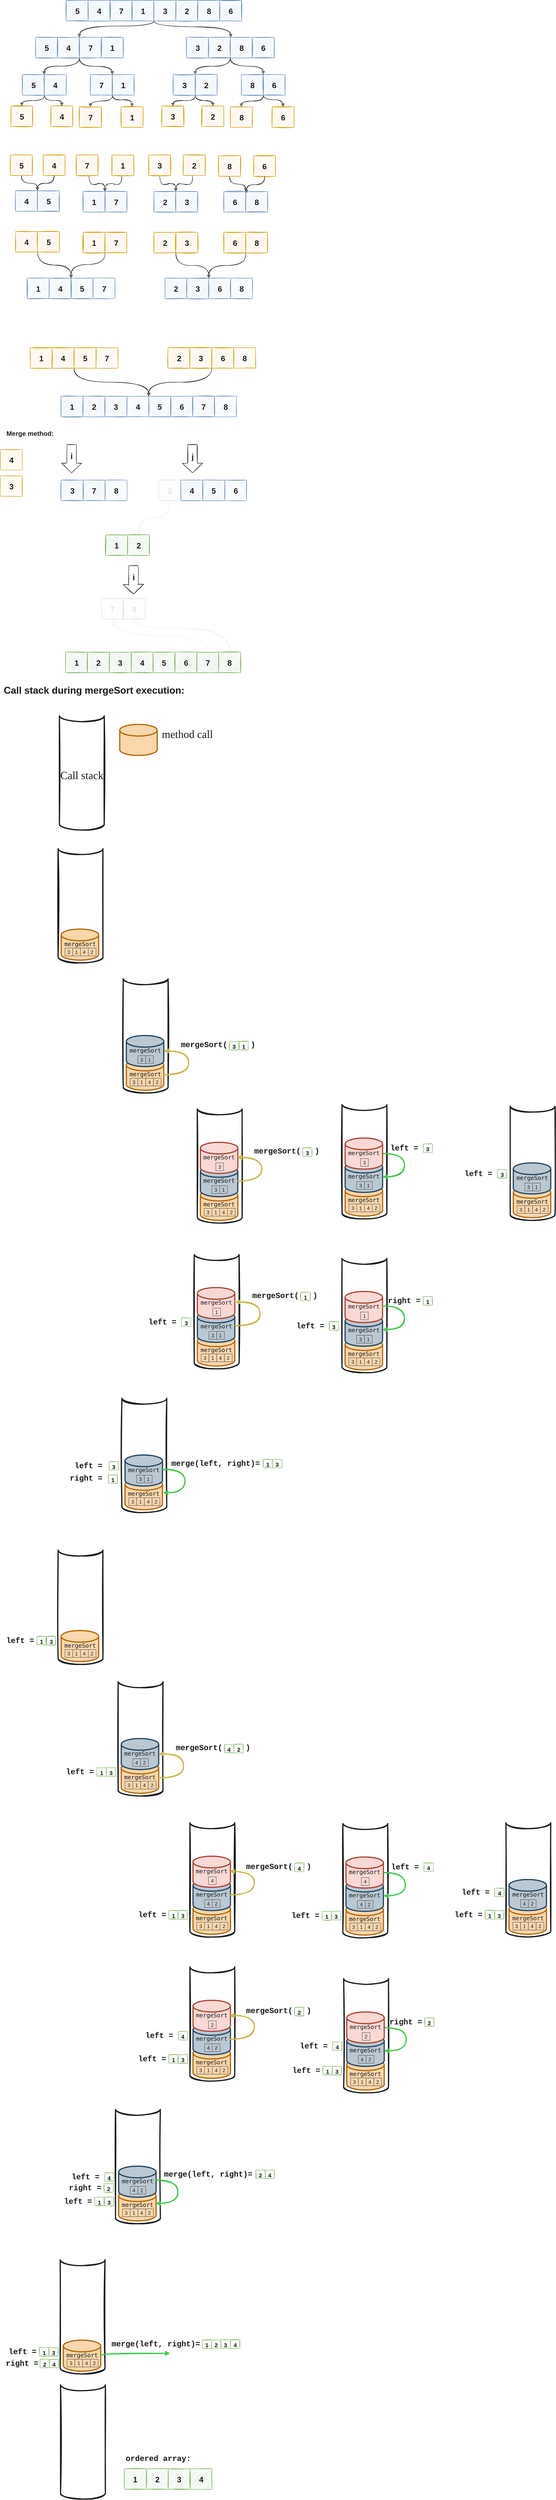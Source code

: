 <mxfile version="13.7.9" type="embed"><diagram id="lMCECdiOliHJ0kIxP1SO" name="Page-1"><mxGraphModel dx="1838" dy="-14585" grid="0" gridSize="10" guides="1" tooltips="1" connect="1" arrows="1" fold="1" page="0" pageScale="1" pageWidth="850" pageHeight="1100" background="#ffffff" math="0" shadow="0"><root><mxCell id="0"/><mxCell id="1" parent="0"/><mxCell id="26" value="" style="group;direction=east;rotation=0;fillColor=#dae8fc;strokeColor=#6c8ebf;fontColor=#1A1A1A;sketch=1;shadow=0;" parent="1" vertex="1" connectable="0"><mxGeometry x="181.5" y="16588" width="56.5" height="53" as="geometry"/></mxCell><mxCell id="15" value="5" style="rounded=0;whiteSpace=wrap;html=1;sketch=1;fillColor=#dae8fc;strokeColor=#6c8ebf;fontSize=20;fontStyle=1;direction=east;rotation=0;fontColor=#1A1A1A;shadow=0;" parent="26" vertex="1"><mxGeometry width="56.5" height="53" as="geometry"/></mxCell><mxCell id="38" value="" style="group;direction=east;rotation=0;fillColor=#dae8fc;strokeColor=#6c8ebf;fontColor=#1A1A1A;sketch=1;shadow=0;" parent="1" vertex="1" connectable="0"><mxGeometry x="238" y="16588" width="56.5" height="53" as="geometry"/></mxCell><mxCell id="39" value="4" style="rounded=0;whiteSpace=wrap;html=1;sketch=1;fillColor=#dae8fc;strokeColor=#6c8ebf;fontSize=20;fontStyle=1;direction=east;rotation=0;fontColor=#1A1A1A;shadow=0;" parent="38" vertex="1"><mxGeometry width="56.5" height="53" as="geometry"/></mxCell><mxCell id="40" value="" style="group;direction=east;rotation=0;fillColor=#dae8fc;strokeColor=#6c8ebf;fontColor=#1A1A1A;sketch=1;shadow=0;" parent="1" vertex="1" connectable="0"><mxGeometry x="294.5" y="16588" width="56.5" height="53" as="geometry"/></mxCell><mxCell id="41" value="7" style="rounded=0;whiteSpace=wrap;html=1;sketch=1;fillColor=#dae8fc;strokeColor=#6c8ebf;fontSize=20;fontStyle=1;direction=east;rotation=0;fontColor=#1A1A1A;shadow=0;" parent="40" vertex="1"><mxGeometry width="56.5" height="53" as="geometry"/></mxCell><mxCell id="42" value="" style="group;direction=east;rotation=0;fillColor=#dae8fc;strokeColor=#6c8ebf;fontColor=#1A1A1A;sketch=1;shadow=0;" parent="1" vertex="1" connectable="0"><mxGeometry x="351" y="16588" width="56.5" height="53" as="geometry"/></mxCell><mxCell id="43" value="1" style="rounded=0;whiteSpace=wrap;html=1;sketch=1;fillColor=#dae8fc;strokeColor=#6c8ebf;fontSize=20;fontStyle=1;direction=east;rotation=0;fontColor=#1A1A1A;shadow=0;" parent="42" vertex="1"><mxGeometry width="56.5" height="53" as="geometry"/></mxCell><mxCell id="46" value="" style="group;direction=east;rotation=0;fillColor=#dae8fc;strokeColor=#6c8ebf;fontColor=#1A1A1A;sketch=1;shadow=0;" parent="1" vertex="1" connectable="0"><mxGeometry x="464" y="16588" width="56.5" height="53" as="geometry"/></mxCell><mxCell id="47" value="2" style="rounded=0;whiteSpace=wrap;html=1;sketch=1;fillColor=#dae8fc;strokeColor=#6c8ebf;fontSize=20;fontStyle=1;direction=east;rotation=0;fontColor=#1A1A1A;shadow=0;" parent="46" vertex="1"><mxGeometry width="56.5" height="53" as="geometry"/></mxCell><mxCell id="50" value="" style="group;direction=east;rotation=0;fillColor=#dae8fc;strokeColor=#6c8ebf;fontColor=#1A1A1A;sketch=1;shadow=0;" parent="1" vertex="1" connectable="0"><mxGeometry x="577" y="16588" width="56.5" height="53" as="geometry"/></mxCell><mxCell id="51" value="6" style="rounded=0;whiteSpace=wrap;html=1;sketch=1;fillColor=#dae8fc;strokeColor=#6c8ebf;fontSize=20;fontStyle=1;direction=east;rotation=0;fontColor=#1A1A1A;shadow=0;" parent="50" vertex="1"><mxGeometry width="56.5" height="53" as="geometry"/></mxCell><mxCell id="52" value="" style="group;direction=east;rotation=0;fillColor=#dae8fc;strokeColor=#6c8ebf;fontColor=#1A1A1A;sketch=1;shadow=0;" parent="1" vertex="1" connectable="0"><mxGeometry x="407.5" y="16588" width="56.5" height="53" as="geometry"/></mxCell><mxCell id="53" value="3" style="rounded=0;whiteSpace=wrap;html=1;sketch=1;fillColor=#dae8fc;strokeColor=#6c8ebf;fontSize=20;fontStyle=1;direction=east;rotation=0;fontColor=#1A1A1A;shadow=0;" parent="52" vertex="1"><mxGeometry width="56.5" height="53" as="geometry"/></mxCell><mxCell id="54" value="" style="group;direction=east;rotation=0;fillColor=#dae8fc;strokeColor=#6c8ebf;fontColor=#1A1A1A;sketch=1;shadow=0;" parent="1" vertex="1" connectable="0"><mxGeometry x="520.5" y="16588" width="56.5" height="53" as="geometry"/></mxCell><mxCell id="55" value="8" style="rounded=0;whiteSpace=wrap;html=1;sketch=1;fillColor=#dae8fc;strokeColor=#6c8ebf;fontSize=20;fontStyle=1;direction=east;rotation=0;fontColor=#1A1A1A;shadow=0;" parent="54" vertex="1"><mxGeometry width="56.5" height="53" as="geometry"/></mxCell><mxCell id="56" value="" style="group;direction=east;rotation=0;fillColor=#dae8fc;strokeColor=#6c8ebf;fontColor=#1A1A1A;sketch=1;shadow=0;" parent="1" vertex="1" connectable="0"><mxGeometry x="102.5" y="16683" width="56.5" height="53" as="geometry"/></mxCell><mxCell id="57" value="5" style="rounded=0;whiteSpace=wrap;html=1;sketch=1;fillColor=#dae8fc;strokeColor=#6c8ebf;fontSize=20;fontStyle=1;direction=east;rotation=0;fontColor=#1A1A1A;shadow=0;" parent="56" vertex="1"><mxGeometry width="56.5" height="53" as="geometry"/></mxCell><mxCell id="58" value="" style="group;direction=east;rotation=0;fillColor=#dae8fc;strokeColor=#6c8ebf;fontColor=#1A1A1A;sketch=1;shadow=0;" parent="1" vertex="1" connectable="0"><mxGeometry x="159" y="16683" width="56.5" height="53" as="geometry"/></mxCell><mxCell id="59" value="4" style="rounded=0;whiteSpace=wrap;html=1;sketch=1;fillColor=#dae8fc;strokeColor=#6c8ebf;fontSize=20;fontStyle=1;direction=east;rotation=0;fontColor=#1A1A1A;shadow=0;" parent="58" vertex="1"><mxGeometry width="56.5" height="53" as="geometry"/></mxCell><mxCell id="60" value="" style="group;direction=east;rotation=0;fillColor=#dae8fc;strokeColor=#6c8ebf;fontColor=#1A1A1A;sketch=1;shadow=0;" parent="1" vertex="1" connectable="0"><mxGeometry x="215.5" y="16683" width="56.5" height="53" as="geometry"/></mxCell><mxCell id="61" value="7" style="rounded=0;whiteSpace=wrap;html=1;sketch=1;fillColor=#dae8fc;strokeColor=#6c8ebf;fontSize=20;fontStyle=1;direction=east;rotation=0;fontColor=#1A1A1A;shadow=0;" parent="60" vertex="1"><mxGeometry width="56.5" height="53" as="geometry"/></mxCell><mxCell id="62" value="" style="group;direction=east;rotation=0;fillColor=#dae8fc;strokeColor=#6c8ebf;fontColor=#1A1A1A;sketch=1;shadow=0;" parent="1" vertex="1" connectable="0"><mxGeometry x="272" y="16683" width="56.5" height="53" as="geometry"/></mxCell><mxCell id="63" value="1" style="rounded=0;whiteSpace=wrap;html=1;sketch=1;fillColor=#dae8fc;strokeColor=#6c8ebf;fontSize=20;fontStyle=1;direction=east;rotation=0;fontColor=#1A1A1A;shadow=0;" parent="62" vertex="1"><mxGeometry width="56.5" height="53" as="geometry"/></mxCell><mxCell id="72" value="" style="group;direction=east;rotation=0;fillColor=#dae8fc;strokeColor=#6c8ebf;fontColor=#1A1A1A;sketch=1;shadow=0;" parent="1" vertex="1" connectable="0"><mxGeometry x="68.5" y="16779" width="56.5" height="53" as="geometry"/></mxCell><mxCell id="73" value="5" style="rounded=0;whiteSpace=wrap;html=1;sketch=1;fillColor=#dae8fc;strokeColor=#6c8ebf;fontSize=20;fontStyle=1;direction=east;rotation=0;fontColor=#1A1A1A;shadow=0;" parent="72" vertex="1"><mxGeometry width="56.5" height="53" as="geometry"/></mxCell><mxCell id="74" value="" style="group;direction=east;rotation=0;fillColor=#dae8fc;strokeColor=#6c8ebf;fontColor=#1A1A1A;sketch=1;shadow=0;" parent="1" vertex="1" connectable="0"><mxGeometry x="125" y="16779" width="56.5" height="53" as="geometry"/></mxCell><mxCell id="75" value="4" style="rounded=0;whiteSpace=wrap;html=1;sketch=1;fillColor=#dae8fc;strokeColor=#6c8ebf;fontSize=20;fontStyle=1;direction=east;rotation=0;fontColor=#1A1A1A;shadow=0;" parent="74" vertex="1"><mxGeometry width="56.5" height="53" as="geometry"/></mxCell><mxCell id="76" value="" style="group;direction=east;rotation=0;fillColor=#dae8fc;strokeColor=#6c8ebf;fontColor=#1A1A1A;sketch=1;shadow=0;" parent="1" vertex="1" connectable="0"><mxGeometry x="243.75" y="16779" width="56.5" height="53" as="geometry"/></mxCell><mxCell id="77" value="7" style="rounded=0;whiteSpace=wrap;html=1;sketch=1;fillColor=#dae8fc;strokeColor=#6c8ebf;fontSize=20;fontStyle=1;direction=east;rotation=0;fontColor=#1A1A1A;shadow=0;" parent="76" vertex="1"><mxGeometry width="56.5" height="53" as="geometry"/></mxCell><mxCell id="78" value="" style="group;direction=east;rotation=0;fillColor=#dae8fc;strokeColor=#6c8ebf;fontColor=#1A1A1A;sketch=1;shadow=0;" parent="1" vertex="1" connectable="0"><mxGeometry x="300.25" y="16779" width="56.5" height="53" as="geometry"/></mxCell><mxCell id="79" value="1" style="rounded=0;whiteSpace=wrap;html=1;sketch=1;fillColor=#dae8fc;strokeColor=#6c8ebf;fontSize=20;fontStyle=1;direction=east;rotation=0;fontColor=#1A1A1A;shadow=0;" parent="78" vertex="1"><mxGeometry width="56.5" height="53" as="geometry"/></mxCell><mxCell id="80" value="" style="group;direction=east;rotation=0;fillColor=#ffe6cc;strokeColor=#d79b00;fontColor=#1A1A1A;fontStyle=1;fontFamily=Helvetica;sketch=1;shadow=0;" parent="1" vertex="1" connectable="0"><mxGeometry x="39" y="16860" width="56.5" height="53" as="geometry"/></mxCell><mxCell id="81" value="5" style="rounded=0;whiteSpace=wrap;html=1;sketch=1;fillColor=#ffe6cc;strokeColor=#d79b00;fontSize=20;fontStyle=1;direction=east;rotation=0;fontColor=#1A1A1A;fontFamily=Helvetica;shadow=0;" parent="80" vertex="1"><mxGeometry width="56.5" height="53" as="geometry"/></mxCell><mxCell id="82" value="" style="group;direction=east;rotation=0;fillColor=#ffe6cc;strokeColor=#d79b00;fontColor=#1A1A1A;fontStyle=1;fontFamily=Helvetica;sketch=1;shadow=0;" parent="1" vertex="1" connectable="0"><mxGeometry x="142" y="16860" width="56.5" height="53" as="geometry"/></mxCell><mxCell id="83" value="4" style="rounded=0;whiteSpace=wrap;html=1;sketch=1;fillColor=#ffe6cc;strokeColor=#d79b00;fontSize=20;fontStyle=1;direction=east;rotation=0;fontColor=#1A1A1A;fontFamily=Helvetica;shadow=0;" parent="82" vertex="1"><mxGeometry width="56.5" height="53" as="geometry"/></mxCell><mxCell id="84" value="" style="group;direction=east;rotation=0;fillColor=#ffe6cc;strokeColor=#d79b00;fontColor=#1A1A1A;fontStyle=1;fontFamily=Helvetica;sketch=1;shadow=0;" parent="1" vertex="1" connectable="0"><mxGeometry x="215.5" y="16862" width="56.5" height="53" as="geometry"/></mxCell><mxCell id="85" value="7" style="rounded=0;whiteSpace=wrap;html=1;sketch=1;fillColor=#ffe6cc;strokeColor=#d79b00;fontSize=20;fontStyle=1;direction=east;rotation=0;fontColor=#1A1A1A;fontFamily=Helvetica;shadow=0;" parent="84" vertex="1"><mxGeometry width="56.5" height="53" as="geometry"/></mxCell><mxCell id="86" value="" style="group;direction=east;rotation=0;fillColor=#ffe6cc;strokeColor=#d79b00;fontColor=#1A1A1A;fontStyle=1;fontFamily=Helvetica;sketch=1;shadow=0;" parent="1" vertex="1" connectable="0"><mxGeometry x="323" y="16862" width="56.5" height="53" as="geometry"/></mxCell><mxCell id="87" value="1" style="rounded=0;whiteSpace=wrap;html=1;sketch=1;fillColor=#ffe6cc;strokeColor=#d79b00;fontSize=20;fontStyle=1;direction=east;rotation=0;fontColor=#1A1A1A;fontFamily=Helvetica;shadow=0;" parent="86" vertex="1"><mxGeometry width="56.5" height="53" as="geometry"/></mxCell><mxCell id="104" style="edgeStyle=orthogonalEdgeStyle;rounded=0;orthogonalLoop=1;jettySize=auto;html=1;entryX=1;entryY=0;entryDx=0;entryDy=0;fontFamily=Helvetica;fontColor=#1A1A1A;elbow=vertical;strokeColor=#1A1A1A;exitX=0;exitY=1;exitDx=0;exitDy=0;sketch=1;curved=1;shadow=0;" parent="1" source="53" target="59" edge="1"><mxGeometry relative="1" as="geometry"><Array as="points"><mxPoint x="408" y="16654"/><mxPoint x="216" y="16654"/></Array></mxGeometry></mxCell><mxCell id="105" style="edgeStyle=orthogonalEdgeStyle;rounded=0;orthogonalLoop=1;jettySize=auto;html=1;entryX=0;entryY=0;entryDx=0;entryDy=0;fontFamily=Helvetica;fontColor=#1A1A1A;elbow=vertical;strokeColor=#1A1A1A;exitX=1;exitY=1;exitDx=0;exitDy=0;sketch=1;curved=1;shadow=0;" parent="1" source="43" edge="1"><mxGeometry relative="1" as="geometry"><mxPoint x="304.5" y="16651" as="sourcePoint"/><mxPoint x="605.25" y="16683" as="targetPoint"/><Array as="points"><mxPoint x="407" y="16656"/><mxPoint x="605" y="16656"/></Array></mxGeometry></mxCell><mxCell id="106" style="edgeStyle=orthogonalEdgeStyle;rounded=0;orthogonalLoop=1;jettySize=auto;html=1;entryX=0;entryY=0;entryDx=0;entryDy=0;fontFamily=Helvetica;fontColor=#1A1A1A;elbow=vertical;strokeColor=#1A1A1A;exitX=1;exitY=1;exitDx=0;exitDy=0;sketch=1;curved=1;shadow=0;" parent="1" source="59" target="75" edge="1"><mxGeometry relative="1" as="geometry"><mxPoint x="304.5" y="16651" as="sourcePoint"/><mxPoint x="225.5" y="16693" as="targetPoint"/></mxGeometry></mxCell><mxCell id="107" style="edgeStyle=orthogonalEdgeStyle;rounded=0;orthogonalLoop=1;jettySize=auto;html=1;entryX=0;entryY=0;entryDx=0;entryDy=0;fontFamily=Helvetica;fontColor=#1A1A1A;elbow=vertical;strokeColor=#1A1A1A;exitX=0;exitY=1;exitDx=0;exitDy=0;sketch=1;curved=1;shadow=0;" parent="1" source="61" target="79" edge="1"><mxGeometry relative="1" as="geometry"><mxPoint x="169" y="16746" as="sourcePoint"/><mxPoint x="135" y="16789" as="targetPoint"/></mxGeometry></mxCell><mxCell id="108" style="edgeStyle=orthogonalEdgeStyle;rounded=0;orthogonalLoop=1;jettySize=auto;html=1;entryX=0.5;entryY=0;entryDx=0;entryDy=0;fontFamily=Helvetica;fontColor=#1A1A1A;elbow=vertical;strokeColor=#1A1A1A;exitX=0;exitY=1;exitDx=0;exitDy=0;sketch=1;curved=1;shadow=0;" parent="1" source="75" target="81" edge="1"><mxGeometry relative="1" as="geometry"><mxPoint x="225.5" y="16746" as="sourcePoint"/><mxPoint x="135" y="16789" as="targetPoint"/><Array as="points"><mxPoint x="125" y="16846"/><mxPoint x="67" y="16846"/></Array></mxGeometry></mxCell><mxCell id="109" style="edgeStyle=orthogonalEdgeStyle;rounded=0;orthogonalLoop=1;jettySize=auto;html=1;entryX=0.5;entryY=0;entryDx=0;entryDy=0;fontFamily=Helvetica;fontColor=#1A1A1A;elbow=vertical;strokeColor=#1A1A1A;exitX=0;exitY=1;exitDx=0;exitDy=0;sketch=1;curved=1;shadow=0;" parent="1" source="75" target="83" edge="1"><mxGeometry relative="1" as="geometry"><mxPoint x="135" y="16842" as="sourcePoint"/><mxPoint x="77.25" y="16870" as="targetPoint"/><Array as="points"><mxPoint x="125" y="16846"/><mxPoint x="170" y="16846"/></Array></mxGeometry></mxCell><mxCell id="110" style="edgeStyle=orthogonalEdgeStyle;rounded=0;orthogonalLoop=1;jettySize=auto;html=1;entryX=0.5;entryY=0;entryDx=0;entryDy=0;fontFamily=Helvetica;fontColor=#1A1A1A;elbow=vertical;strokeColor=#1A1A1A;exitX=0;exitY=1;exitDx=0;exitDy=0;sketch=1;curved=1;shadow=0;" parent="1" source="79" target="85" edge="1"><mxGeometry relative="1" as="geometry"><mxPoint x="135" y="16842" as="sourcePoint"/><mxPoint x="77.25" y="16870" as="targetPoint"/><Array as="points"><mxPoint x="300" y="16847"/><mxPoint x="244" y="16847"/></Array></mxGeometry></mxCell><mxCell id="111" style="edgeStyle=orthogonalEdgeStyle;rounded=0;orthogonalLoop=1;jettySize=auto;html=1;entryX=0.5;entryY=0;entryDx=0;entryDy=0;fontFamily=Helvetica;fontColor=#1A1A1A;elbow=vertical;strokeColor=#1A1A1A;exitX=1;exitY=1;exitDx=0;exitDy=0;sketch=1;curved=1;shadow=0;" parent="1" source="77" target="87" edge="1"><mxGeometry relative="1" as="geometry"><mxPoint x="310.25" y="16842" as="sourcePoint"/><mxPoint x="253.75" y="16872" as="targetPoint"/><Array as="points"><mxPoint x="300" y="16844"/><mxPoint x="351" y="16844"/></Array></mxGeometry></mxCell><mxCell id="112" value="" style="group;direction=east;rotation=0;fillColor=#dae8fc;strokeColor=#6c8ebf;fontColor=#1A1A1A;sketch=1;shadow=0;" parent="1" vertex="1" connectable="0"><mxGeometry x="491.5" y="16683" width="56.5" height="53" as="geometry"/></mxCell><mxCell id="113" value="3" style="rounded=0;whiteSpace=wrap;html=1;sketch=1;fillColor=#dae8fc;strokeColor=#6c8ebf;fontSize=20;fontStyle=1;direction=east;rotation=0;fontColor=#1A1A1A;shadow=0;" parent="112" vertex="1"><mxGeometry width="56.5" height="53" as="geometry"/></mxCell><mxCell id="114" value="" style="group;direction=east;rotation=0;fillColor=#dae8fc;strokeColor=#6c8ebf;fontColor=#1A1A1A;sketch=1;shadow=0;" parent="1" vertex="1" connectable="0"><mxGeometry x="548" y="16683" width="56.5" height="53" as="geometry"/></mxCell><mxCell id="115" value="2" style="rounded=0;whiteSpace=wrap;html=1;sketch=1;fillColor=#dae8fc;strokeColor=#6c8ebf;fontSize=20;fontStyle=1;direction=east;rotation=0;fontColor=#1A1A1A;shadow=0;" parent="114" vertex="1"><mxGeometry width="56.5" height="53" as="geometry"/></mxCell><mxCell id="116" value="" style="group;direction=east;rotation=0;fillColor=#dae8fc;strokeColor=#6c8ebf;fontColor=#1A1A1A;sketch=1;shadow=0;" parent="1" vertex="1" connectable="0"><mxGeometry x="604.5" y="16683" width="56.5" height="53" as="geometry"/></mxCell><mxCell id="117" value="8" style="rounded=0;whiteSpace=wrap;html=1;sketch=1;fillColor=#dae8fc;strokeColor=#6c8ebf;fontSize=20;fontStyle=1;direction=east;rotation=0;fontColor=#1A1A1A;shadow=0;" parent="116" vertex="1"><mxGeometry width="56.5" height="53" as="geometry"/></mxCell><mxCell id="118" value="" style="group;direction=east;rotation=0;fillColor=#dae8fc;strokeColor=#6c8ebf;fontColor=#1A1A1A;sketch=1;shadow=0;" parent="1" vertex="1" connectable="0"><mxGeometry x="661" y="16683" width="56.5" height="53" as="geometry"/></mxCell><mxCell id="119" value="6" style="rounded=0;whiteSpace=wrap;html=1;sketch=1;fillColor=#dae8fc;strokeColor=#6c8ebf;fontSize=20;fontStyle=1;direction=east;rotation=0;fontColor=#1A1A1A;shadow=0;" parent="118" vertex="1"><mxGeometry width="56.5" height="53" as="geometry"/></mxCell><mxCell id="120" value="" style="group;direction=east;rotation=0;fillColor=#dae8fc;strokeColor=#6c8ebf;fontColor=#1A1A1A;sketch=1;shadow=0;" parent="1" vertex="1" connectable="0"><mxGeometry x="457.5" y="16779" width="56.5" height="53" as="geometry"/></mxCell><mxCell id="121" value="3" style="rounded=0;whiteSpace=wrap;html=1;sketch=1;fillColor=#dae8fc;strokeColor=#6c8ebf;fontSize=20;fontStyle=1;direction=east;rotation=0;fontColor=#1A1A1A;shadow=0;" parent="120" vertex="1"><mxGeometry width="56.5" height="53" as="geometry"/></mxCell><mxCell id="122" value="" style="group;direction=east;rotation=0;fillColor=#dae8fc;strokeColor=#6c8ebf;fontColor=#1A1A1A;sketch=1;shadow=0;" parent="1" vertex="1" connectable="0"><mxGeometry x="514" y="16779" width="56.5" height="53" as="geometry"/></mxCell><mxCell id="123" value="2" style="rounded=0;whiteSpace=wrap;html=1;sketch=1;fillColor=#dae8fc;strokeColor=#6c8ebf;fontSize=20;fontStyle=1;direction=east;rotation=0;fontColor=#1A1A1A;shadow=0;" parent="122" vertex="1"><mxGeometry width="56.5" height="53" as="geometry"/></mxCell><mxCell id="124" value="" style="group;direction=east;rotation=0;fillColor=#dae8fc;strokeColor=#6c8ebf;fontColor=#1A1A1A;sketch=1;shadow=0;" parent="1" vertex="1" connectable="0"><mxGeometry x="632.75" y="16779" width="56.5" height="53" as="geometry"/></mxCell><mxCell id="125" value="8" style="rounded=0;whiteSpace=wrap;html=1;sketch=1;fillColor=#dae8fc;strokeColor=#6c8ebf;fontSize=20;fontStyle=1;direction=east;rotation=0;fontColor=#1A1A1A;shadow=0;" parent="124" vertex="1"><mxGeometry width="56.5" height="53" as="geometry"/></mxCell><mxCell id="126" value="" style="group;direction=east;rotation=0;fillColor=#dae8fc;strokeColor=#6c8ebf;fontColor=#1A1A1A;sketch=1;shadow=0;" parent="1" vertex="1" connectable="0"><mxGeometry x="689.25" y="16779" width="56.5" height="53" as="geometry"/></mxCell><mxCell id="127" value="6" style="rounded=0;whiteSpace=wrap;html=1;sketch=1;fillColor=#dae8fc;strokeColor=#6c8ebf;fontSize=20;fontStyle=1;direction=east;rotation=0;fontColor=#1A1A1A;shadow=0;" parent="126" vertex="1"><mxGeometry width="56.5" height="53" as="geometry"/></mxCell><mxCell id="128" value="" style="group;direction=east;rotation=0;fillColor=#ffe6cc;strokeColor=#d79b00;fontColor=#1A1A1A;fontStyle=1;fontFamily=Helvetica;sketch=1;shadow=0;" parent="1" vertex="1" connectable="0"><mxGeometry x="428" y="16860" width="56.5" height="53" as="geometry"/></mxCell><mxCell id="129" value="3" style="rounded=0;whiteSpace=wrap;html=1;sketch=1;fillColor=#ffe6cc;strokeColor=#d79b00;fontSize=20;fontStyle=1;direction=east;rotation=0;fontColor=#1A1A1A;fontFamily=Helvetica;shadow=0;" parent="128" vertex="1"><mxGeometry width="56.5" height="53" as="geometry"/></mxCell><mxCell id="130" value="" style="group;direction=east;rotation=0;fillColor=#ffe6cc;strokeColor=#d79b00;fontColor=#1A1A1A;fontStyle=1;fontFamily=Helvetica;sketch=1;shadow=0;" parent="1" vertex="1" connectable="0"><mxGeometry x="531" y="16860" width="56.5" height="53" as="geometry"/></mxCell><mxCell id="131" value="2" style="rounded=0;whiteSpace=wrap;html=1;sketch=1;fillColor=#ffe6cc;strokeColor=#d79b00;fontSize=20;fontStyle=1;direction=east;rotation=0;fontColor=#1A1A1A;fontFamily=Helvetica;shadow=0;" parent="130" vertex="1"><mxGeometry width="56.5" height="53" as="geometry"/></mxCell><mxCell id="132" value="" style="group;direction=east;rotation=0;fillColor=#ffe6cc;strokeColor=#d79b00;fontColor=#1A1A1A;fontStyle=1;fontFamily=Helvetica;sketch=1;shadow=0;" parent="1" vertex="1" connectable="0"><mxGeometry x="604.5" y="16862" width="56.5" height="53" as="geometry"/></mxCell><mxCell id="133" value="8" style="rounded=0;whiteSpace=wrap;html=1;sketch=1;fillColor=#ffe6cc;strokeColor=#d79b00;fontSize=20;fontStyle=1;direction=east;rotation=0;fontColor=#1A1A1A;fontFamily=Helvetica;shadow=0;" parent="132" vertex="1"><mxGeometry width="56.5" height="53" as="geometry"/></mxCell><mxCell id="134" value="" style="group;direction=east;rotation=0;fillColor=#ffe6cc;strokeColor=#d79b00;fontColor=#1A1A1A;fontStyle=1;fontFamily=Helvetica;sketch=1;shadow=0;" parent="1" vertex="1" connectable="0"><mxGeometry x="712" y="16862" width="56.5" height="53" as="geometry"/></mxCell><mxCell id="135" value="6" style="rounded=0;whiteSpace=wrap;html=1;sketch=1;fillColor=#ffe6cc;strokeColor=#d79b00;fontSize=20;fontStyle=1;direction=east;rotation=0;fontColor=#1A1A1A;fontFamily=Helvetica;shadow=0;" parent="134" vertex="1"><mxGeometry width="56.5" height="53" as="geometry"/></mxCell><mxCell id="136" style="edgeStyle=orthogonalEdgeStyle;rounded=0;orthogonalLoop=1;jettySize=auto;html=1;entryX=0;entryY=0;entryDx=0;entryDy=0;fontFamily=Helvetica;fontColor=#1A1A1A;elbow=vertical;strokeColor=#1A1A1A;exitX=1;exitY=1;exitDx=0;exitDy=0;sketch=1;curved=1;shadow=0;" parent="1" source="115" target="123" edge="1"><mxGeometry relative="1" as="geometry"><mxPoint x="693.5" y="16651" as="sourcePoint"/><mxPoint x="614.5" y="16693" as="targetPoint"/></mxGeometry></mxCell><mxCell id="137" style="edgeStyle=orthogonalEdgeStyle;rounded=0;orthogonalLoop=1;jettySize=auto;html=1;entryX=0;entryY=0;entryDx=0;entryDy=0;fontFamily=Helvetica;fontColor=#1A1A1A;elbow=vertical;strokeColor=#1A1A1A;exitX=0;exitY=1;exitDx=0;exitDy=0;sketch=1;curved=1;shadow=0;" parent="1" source="117" target="127" edge="1"><mxGeometry relative="1" as="geometry"><mxPoint x="558" y="16746" as="sourcePoint"/><mxPoint x="524" y="16789" as="targetPoint"/></mxGeometry></mxCell><mxCell id="138" style="edgeStyle=orthogonalEdgeStyle;rounded=0;orthogonalLoop=1;jettySize=auto;html=1;entryX=0.5;entryY=0;entryDx=0;entryDy=0;fontFamily=Helvetica;fontColor=#1A1A1A;elbow=vertical;strokeColor=#1A1A1A;exitX=0;exitY=1;exitDx=0;exitDy=0;sketch=1;curved=1;shadow=0;" parent="1" source="123" target="129" edge="1"><mxGeometry relative="1" as="geometry"><mxPoint x="614.5" y="16746" as="sourcePoint"/><mxPoint x="524" y="16789" as="targetPoint"/><Array as="points"><mxPoint x="514" y="16846"/><mxPoint x="456" y="16846"/></Array></mxGeometry></mxCell><mxCell id="139" style="edgeStyle=orthogonalEdgeStyle;rounded=0;orthogonalLoop=1;jettySize=auto;html=1;entryX=0.5;entryY=0;entryDx=0;entryDy=0;fontFamily=Helvetica;fontColor=#1A1A1A;elbow=vertical;strokeColor=#1A1A1A;exitX=0;exitY=1;exitDx=0;exitDy=0;sketch=1;curved=1;shadow=0;" parent="1" source="123" target="131" edge="1"><mxGeometry relative="1" as="geometry"><mxPoint x="524" y="16842" as="sourcePoint"/><mxPoint x="466.25" y="16870" as="targetPoint"/><Array as="points"><mxPoint x="514" y="16846"/><mxPoint x="559" y="16846"/></Array></mxGeometry></mxCell><mxCell id="140" style="edgeStyle=orthogonalEdgeStyle;rounded=0;orthogonalLoop=1;jettySize=auto;html=1;entryX=0.5;entryY=0;entryDx=0;entryDy=0;fontFamily=Helvetica;fontColor=#1A1A1A;elbow=vertical;strokeColor=#1A1A1A;exitX=0;exitY=1;exitDx=0;exitDy=0;sketch=1;curved=1;shadow=0;" parent="1" source="127" target="133" edge="1"><mxGeometry relative="1" as="geometry"><mxPoint x="524" y="16842" as="sourcePoint"/><mxPoint x="466.25" y="16870" as="targetPoint"/><Array as="points"><mxPoint x="689" y="16847"/><mxPoint x="633" y="16847"/></Array></mxGeometry></mxCell><mxCell id="141" style="edgeStyle=orthogonalEdgeStyle;rounded=0;orthogonalLoop=1;jettySize=auto;html=1;entryX=0.5;entryY=0;entryDx=0;entryDy=0;fontFamily=Helvetica;fontColor=#1A1A1A;elbow=vertical;strokeColor=#1A1A1A;exitX=1;exitY=1;exitDx=0;exitDy=0;sketch=1;curved=1;shadow=0;" parent="1" source="125" target="135" edge="1"><mxGeometry relative="1" as="geometry"><mxPoint x="699.25" y="16842" as="sourcePoint"/><mxPoint x="642.75" y="16872" as="targetPoint"/><Array as="points"><mxPoint x="689" y="16844"/><mxPoint x="740" y="16844"/></Array></mxGeometry></mxCell><mxCell id="142" value="" style="group;direction=east;rotation=0;fillColor=#ffe6cc;strokeColor=#d79b00;fontColor=#1A1A1A;fontStyle=1;fontFamily=Helvetica;sketch=1;" parent="1" vertex="1" connectable="0"><mxGeometry x="37.75" y="16986" width="56.5" height="53" as="geometry"/></mxCell><mxCell id="143" value="5" style="rounded=0;whiteSpace=wrap;html=1;sketch=1;fillColor=#ffe6cc;strokeColor=#d79b00;fontSize=20;fontStyle=1;direction=east;rotation=0;fontColor=#1A1A1A;fontFamily=Helvetica;" parent="142" vertex="1"><mxGeometry width="56.5" height="53" as="geometry"/></mxCell><mxCell id="144" value="" style="group;direction=east;rotation=0;fillColor=#ffe6cc;strokeColor=#d79b00;fontColor=#1A1A1A;fontStyle=1;fontFamily=Helvetica;sketch=1;" parent="1" vertex="1" connectable="0"><mxGeometry x="122.25" y="16986" width="56.5" height="53" as="geometry"/></mxCell><mxCell id="145" value="4" style="rounded=0;whiteSpace=wrap;html=1;sketch=1;fillColor=#ffe6cc;strokeColor=#d79b00;fontSize=20;fontStyle=1;direction=east;rotation=0;fontColor=#1A1A1A;fontFamily=Helvetica;" parent="144" vertex="1"><mxGeometry width="56.5" height="53" as="geometry"/></mxCell><mxCell id="146" value="" style="group;direction=east;rotation=0;fillColor=#ffe6cc;strokeColor=#d79b00;fontStyle=1;fontFamily=Helvetica;sketch=1;fontColor=#1A1A1A;" parent="1" vertex="1" connectable="0"><mxGeometry x="207.25" y="16986" width="56.5" height="53" as="geometry"/></mxCell><mxCell id="147" value="7" style="rounded=0;whiteSpace=wrap;html=1;sketch=1;fillColor=#ffe6cc;strokeColor=#d79b00;fontSize=20;fontStyle=1;direction=east;rotation=0;fontFamily=Helvetica;fontColor=#1A1A1A;" parent="146" vertex="1"><mxGeometry width="56.5" height="53" as="geometry"/></mxCell><mxCell id="148" value="" style="group;direction=east;rotation=0;fillColor=#ffe6cc;strokeColor=#d79b00;fontStyle=1;fontFamily=Helvetica;sketch=1;fontColor=#1A1A1A;" parent="1" vertex="1" connectable="0"><mxGeometry x="299.25" y="16986" width="56.5" height="53" as="geometry"/></mxCell><mxCell id="149" value="1" style="rounded=0;whiteSpace=wrap;html=1;sketch=1;fillColor=#ffe6cc;strokeColor=#d79b00;fontSize=20;fontStyle=1;direction=east;rotation=0;fontFamily=Helvetica;fontColor=#1A1A1A;" parent="148" vertex="1"><mxGeometry width="56.5" height="53" as="geometry"/></mxCell><mxCell id="150" value="" style="group;direction=east;rotation=0;fillColor=#ffe6cc;strokeColor=#d79b00;fontStyle=1;fontFamily=Helvetica;sketch=1;fontColor=#1A1A1A;" parent="1" vertex="1" connectable="0"><mxGeometry x="394.25" y="16986" width="56.5" height="53" as="geometry"/></mxCell><mxCell id="151" value="3" style="rounded=0;whiteSpace=wrap;html=1;sketch=1;fillColor=#ffe6cc;strokeColor=#d79b00;fontSize=20;fontStyle=1;direction=east;rotation=0;fontFamily=Helvetica;fontColor=#1A1A1A;" parent="150" vertex="1"><mxGeometry width="56.5" height="53" as="geometry"/></mxCell><mxCell id="152" value="" style="group;direction=east;rotation=0;fillColor=#ffe6cc;strokeColor=#d79b00;fontStyle=1;fontFamily=Helvetica;sketch=1;fontColor=#1A1A1A;" parent="1" vertex="1" connectable="0"><mxGeometry x="483.25" y="16986" width="56.5" height="53" as="geometry"/></mxCell><mxCell id="153" value="2" style="rounded=0;whiteSpace=wrap;html=1;sketch=1;fillColor=#ffe6cc;strokeColor=#d79b00;fontSize=20;fontStyle=1;direction=east;rotation=0;fontFamily=Helvetica;fontColor=#1A1A1A;" parent="152" vertex="1"><mxGeometry width="56.5" height="53" as="geometry"/></mxCell><mxCell id="154" value="" style="group;direction=east;rotation=0;fillColor=#ffe6cc;strokeColor=#d79b00;fontStyle=1;fontFamily=Helvetica;sketch=1;fontColor=#1A1A1A;" parent="1" vertex="1" connectable="0"><mxGeometry x="574.25" y="16988" width="56.5" height="53" as="geometry"/></mxCell><mxCell id="155" value="8" style="rounded=0;whiteSpace=wrap;html=1;sketch=1;fillColor=#ffe6cc;strokeColor=#d79b00;fontSize=20;fontStyle=1;direction=east;rotation=0;fontFamily=Helvetica;fontColor=#1A1A1A;" parent="154" vertex="1"><mxGeometry width="56.5" height="53" as="geometry"/></mxCell><mxCell id="156" value="" style="group;direction=east;rotation=0;fillColor=#ffe6cc;strokeColor=#d79b00;fontStyle=1;fontFamily=Helvetica;sketch=1;fontColor=#1A1A1A;" parent="1" vertex="1" connectable="0"><mxGeometry x="664.25" y="16988" width="56.5" height="53" as="geometry"/></mxCell><mxCell id="157" value="6" style="rounded=0;whiteSpace=wrap;html=1;sketch=1;fillColor=#ffe6cc;strokeColor=#d79b00;fontSize=20;fontStyle=1;direction=east;rotation=0;fontFamily=Helvetica;fontColor=#1A1A1A;" parent="156" vertex="1"><mxGeometry width="56.5" height="53" as="geometry"/></mxCell><mxCell id="158" value="" style="group;direction=east;rotation=0;fillColor=#dae8fc;strokeColor=#6c8ebf;fontColor=#1A1A1A;sketch=1;shadow=0;" parent="1" vertex="1" connectable="0"><mxGeometry x="51" y="17078" width="56.5" height="53" as="geometry"/></mxCell><mxCell id="159" value="4" style="rounded=0;whiteSpace=wrap;html=1;sketch=1;fillColor=#dae8fc;strokeColor=#6c8ebf;fontSize=20;fontStyle=1;direction=east;rotation=0;fontColor=#1A1A1A;shadow=0;" parent="158" vertex="1"><mxGeometry width="56.5" height="53" as="geometry"/></mxCell><mxCell id="160" value="" style="group;direction=east;rotation=0;fillColor=#dae8fc;strokeColor=#6c8ebf;fontColor=#1A1A1A;sketch=1;shadow=0;" parent="1" vertex="1" connectable="0"><mxGeometry x="107.5" y="17078" width="56.5" height="53" as="geometry"/></mxCell><mxCell id="161" value="5" style="rounded=0;whiteSpace=wrap;html=1;sketch=1;fillColor=#dae8fc;strokeColor=#6c8ebf;fontSize=20;fontStyle=1;direction=east;rotation=0;fontColor=#1A1A1A;shadow=0;" parent="160" vertex="1"><mxGeometry width="56.5" height="53" as="geometry"/></mxCell><mxCell id="162" style="edgeStyle=orthogonalEdgeStyle;curved=1;rounded=0;sketch=1;orthogonalLoop=1;jettySize=auto;html=1;entryX=1;entryY=0;entryDx=0;entryDy=0;shadow=0;strokeColor=#1A1A1A;fontFamily=Helvetica;fontColor=#1A1A1A;" parent="1" source="143" target="159" edge="1"><mxGeometry relative="1" as="geometry"/></mxCell><mxCell id="163" style="edgeStyle=orthogonalEdgeStyle;curved=1;rounded=0;sketch=1;orthogonalLoop=1;jettySize=auto;html=1;entryX=0;entryY=0;entryDx=0;entryDy=0;shadow=0;strokeColor=#1A1A1A;fontFamily=Helvetica;fontColor=#1A1A1A;" parent="1" source="145" target="161" edge="1"><mxGeometry relative="1" as="geometry"/></mxCell><mxCell id="164" value="" style="group;direction=east;rotation=0;fillColor=#dae8fc;strokeColor=#6c8ebf;fontColor=#1A1A1A;sketch=1;shadow=0;" parent="1" vertex="1" connectable="0"><mxGeometry x="225" y="17080" width="56.5" height="53" as="geometry"/></mxCell><mxCell id="165" value="1" style="rounded=0;whiteSpace=wrap;html=1;sketch=1;fillColor=#dae8fc;strokeColor=#6c8ebf;fontSize=20;fontStyle=1;direction=east;rotation=0;fontColor=#1A1A1A;shadow=0;" parent="164" vertex="1"><mxGeometry width="56.5" height="53" as="geometry"/></mxCell><mxCell id="166" value="" style="group;direction=east;rotation=0;fillColor=#dae8fc;strokeColor=#6c8ebf;fontColor=#1A1A1A;sketch=1;shadow=0;" parent="1" vertex="1" connectable="0"><mxGeometry x="281.5" y="17080" width="56.5" height="53" as="geometry"/></mxCell><mxCell id="167" value="7" style="rounded=0;whiteSpace=wrap;html=1;sketch=1;fillColor=#dae8fc;strokeColor=#6c8ebf;fontSize=20;fontStyle=1;direction=east;rotation=0;fontColor=#1A1A1A;shadow=0;" parent="166" vertex="1"><mxGeometry width="56.5" height="53" as="geometry"/></mxCell><mxCell id="168" style="edgeStyle=orthogonalEdgeStyle;curved=1;rounded=0;sketch=1;orthogonalLoop=1;jettySize=auto;html=1;entryX=1;entryY=0;entryDx=0;entryDy=0;shadow=0;strokeColor=#1A1A1A;fontFamily=Helvetica;fontColor=#1A1A1A;" parent="1" target="165" edge="1"><mxGeometry relative="1" as="geometry"><mxPoint x="240" y="17041" as="sourcePoint"/></mxGeometry></mxCell><mxCell id="169" style="edgeStyle=orthogonalEdgeStyle;curved=1;rounded=0;sketch=1;orthogonalLoop=1;jettySize=auto;html=1;entryX=0;entryY=0;entryDx=0;entryDy=0;shadow=0;strokeColor=#1A1A1A;fontFamily=Helvetica;fontColor=#1A1A1A;" parent="1" target="167" edge="1"><mxGeometry relative="1" as="geometry"><mxPoint x="324.571" y="17041" as="sourcePoint"/></mxGeometry></mxCell><mxCell id="170" value="" style="group;direction=east;rotation=0;fillColor=#dae8fc;strokeColor=#6c8ebf;fontColor=#1A1A1A;sketch=1;shadow=0;" parent="1" vertex="1" connectable="0"><mxGeometry x="407.5" y="17080" width="56.5" height="53" as="geometry"/></mxCell><mxCell id="171" value="2" style="rounded=0;whiteSpace=wrap;html=1;sketch=1;fillColor=#dae8fc;strokeColor=#6c8ebf;fontSize=20;fontStyle=1;direction=east;rotation=0;fontColor=#1A1A1A;shadow=0;" parent="170" vertex="1"><mxGeometry width="56.5" height="53" as="geometry"/></mxCell><mxCell id="172" value="" style="group;direction=east;rotation=0;fillColor=#dae8fc;strokeColor=#6c8ebf;fontColor=#1A1A1A;sketch=1;shadow=0;" parent="1" vertex="1" connectable="0"><mxGeometry x="464" y="17080" width="56.5" height="53" as="geometry"/></mxCell><mxCell id="173" value="3" style="rounded=0;whiteSpace=wrap;html=1;sketch=1;fillColor=#dae8fc;strokeColor=#6c8ebf;fontSize=20;fontStyle=1;direction=east;rotation=0;fontColor=#1A1A1A;shadow=0;" parent="172" vertex="1"><mxGeometry width="56.5" height="53" as="geometry"/></mxCell><mxCell id="174" style="edgeStyle=orthogonalEdgeStyle;curved=1;rounded=0;sketch=1;orthogonalLoop=1;jettySize=auto;html=1;entryX=1;entryY=0;entryDx=0;entryDy=0;shadow=0;strokeColor=#1A1A1A;fontFamily=Helvetica;fontColor=#1A1A1A;" parent="1" target="171" edge="1"><mxGeometry relative="1" as="geometry"><mxPoint x="422.5" y="17041" as="sourcePoint"/></mxGeometry></mxCell><mxCell id="175" style="edgeStyle=orthogonalEdgeStyle;curved=1;rounded=0;sketch=1;orthogonalLoop=1;jettySize=auto;html=1;entryX=0;entryY=0;entryDx=0;entryDy=0;shadow=0;strokeColor=#1A1A1A;fontFamily=Helvetica;fontColor=#1A1A1A;" parent="1" target="173" edge="1"><mxGeometry relative="1" as="geometry"><mxPoint x="507.071" y="17041" as="sourcePoint"/></mxGeometry></mxCell><mxCell id="176" value="" style="group;direction=east;rotation=0;fillColor=#dae8fc;strokeColor=#6c8ebf;fontColor=#1A1A1A;sketch=1;shadow=0;" parent="1" vertex="1" connectable="0"><mxGeometry x="587.5" y="17080" width="56.5" height="53" as="geometry"/></mxCell><mxCell id="177" value="6" style="rounded=0;whiteSpace=wrap;html=1;sketch=1;fillColor=#dae8fc;strokeColor=#6c8ebf;fontSize=20;fontStyle=1;direction=east;rotation=0;fontColor=#1A1A1A;shadow=0;" parent="176" vertex="1"><mxGeometry width="56.5" height="53" as="geometry"/></mxCell><mxCell id="178" value="" style="group;direction=east;rotation=0;fillColor=#dae8fc;strokeColor=#6c8ebf;fontColor=#1A1A1A;sketch=1;shadow=0;" parent="1" vertex="1" connectable="0"><mxGeometry x="644" y="17080" width="56.5" height="53" as="geometry"/></mxCell><mxCell id="179" value="8" style="rounded=0;whiteSpace=wrap;html=1;sketch=1;fillColor=#dae8fc;strokeColor=#6c8ebf;fontSize=20;fontStyle=1;direction=east;rotation=0;fontColor=#1A1A1A;shadow=0;" parent="178" vertex="1"><mxGeometry width="56.5" height="53" as="geometry"/></mxCell><mxCell id="182" style="edgeStyle=orthogonalEdgeStyle;curved=1;rounded=0;sketch=1;orthogonalLoop=1;jettySize=auto;html=1;entryX=0;entryY=0;entryDx=0;entryDy=0;shadow=0;strokeColor=#1A1A1A;fontFamily=Helvetica;fontColor=#1A1A1A;exitX=0.5;exitY=1;exitDx=0;exitDy=0;" parent="1" source="155" target="179" edge="1"><mxGeometry relative="1" as="geometry"/></mxCell><mxCell id="183" style="edgeStyle=orthogonalEdgeStyle;curved=1;rounded=0;sketch=1;orthogonalLoop=1;jettySize=auto;html=1;shadow=0;strokeColor=#1A1A1A;fontFamily=Helvetica;fontColor=#1A1A1A;exitX=0.5;exitY=1;exitDx=0;exitDy=0;" parent="1" source="157" edge="1"><mxGeometry relative="1" as="geometry"><mxPoint x="646" y="17084" as="targetPoint"/></mxGeometry></mxCell><mxCell id="184" value="" style="group;direction=east;rotation=0;fillColor=#dae8fc;strokeColor=#6c8ebf;fontStyle=1;fontFamily=Helvetica;sketch=1;fontColor=#1A1A1A;" parent="1" vertex="1" connectable="0"><mxGeometry x="194" y="17303" width="56.5" height="53" as="geometry"/></mxCell><mxCell id="185" value="5" style="rounded=0;whiteSpace=wrap;html=1;sketch=1;fillColor=#dae8fc;strokeColor=#6c8ebf;fontSize=20;fontStyle=1;direction=east;rotation=0;fontFamily=Helvetica;fontColor=#1A1A1A;" parent="184" vertex="1"><mxGeometry width="56.5" height="53" as="geometry"/></mxCell><mxCell id="186" value="" style="group;direction=east;rotation=0;fillColor=#dae8fc;strokeColor=#6c8ebf;fontStyle=1;fontFamily=Helvetica;sketch=1;fontColor=#1A1A1A;" parent="1" vertex="1" connectable="0"><mxGeometry x="137.5" y="17303" width="56.5" height="53" as="geometry"/></mxCell><mxCell id="187" value="4" style="rounded=0;whiteSpace=wrap;html=1;sketch=1;fillColor=#dae8fc;strokeColor=#6c8ebf;fontSize=20;fontStyle=1;direction=east;rotation=0;fontFamily=Helvetica;fontColor=#1A1A1A;" parent="186" vertex="1"><mxGeometry width="56.5" height="53" as="geometry"/></mxCell><mxCell id="190" value="" style="group;direction=east;rotation=0;fillColor=#dae8fc;strokeColor=#6c8ebf;fontStyle=1;fontFamily=Helvetica;sketch=1;fontColor=#1A1A1A;" parent="1" vertex="1" connectable="0"><mxGeometry x="81" y="17303" width="56.5" height="53" as="geometry"/></mxCell><mxCell id="191" value="1" style="rounded=0;whiteSpace=wrap;html=1;sketch=1;fillColor=#dae8fc;strokeColor=#6c8ebf;fontSize=20;fontStyle=1;direction=east;rotation=0;fontFamily=Helvetica;fontColor=#1A1A1A;" parent="190" vertex="1"><mxGeometry width="56.5" height="53" as="geometry"/></mxCell><mxCell id="200" value="" style="group;direction=east;rotation=0;fillColor=#ffe6cc;strokeColor=#d79b00;sketch=1;shadow=0;fontColor=#1A1A1A;" parent="1" vertex="1" connectable="0"><mxGeometry x="51" y="17183" width="56.5" height="53" as="geometry"/></mxCell><mxCell id="201" value="4" style="rounded=0;whiteSpace=wrap;html=1;sketch=1;fillColor=#ffe6cc;strokeColor=#d79b00;fontSize=20;fontStyle=1;direction=east;rotation=0;shadow=0;fontColor=#1A1A1A;" parent="200" vertex="1"><mxGeometry width="56.5" height="53" as="geometry"/></mxCell><mxCell id="202" value="" style="group;direction=east;rotation=0;fillColor=#ffe6cc;strokeColor=#d79b00;sketch=1;shadow=0;fontColor=#1A1A1A;" parent="1" vertex="1" connectable="0"><mxGeometry x="107.5" y="17183" width="56.5" height="53" as="geometry"/></mxCell><mxCell id="203" value="5" style="rounded=0;whiteSpace=wrap;html=1;sketch=1;fillColor=#ffe6cc;strokeColor=#d79b00;fontSize=20;fontStyle=1;direction=east;rotation=0;shadow=0;fontColor=#1A1A1A;" parent="202" vertex="1"><mxGeometry width="56.5" height="53" as="geometry"/></mxCell><mxCell id="206" value="" style="group;direction=east;rotation=0;fillColor=#ffe6cc;strokeColor=#d79b00;sketch=1;shadow=0;fontColor=#1A1A1A;" parent="1" vertex="1" connectable="0"><mxGeometry x="225" y="17185" width="56.5" height="53" as="geometry"/></mxCell><mxCell id="207" value="1" style="rounded=0;whiteSpace=wrap;html=1;sketch=1;fillColor=#ffe6cc;strokeColor=#d79b00;fontSize=20;fontStyle=1;direction=east;rotation=0;shadow=0;fontColor=#1A1A1A;" parent="206" vertex="1"><mxGeometry width="56.5" height="53" as="geometry"/></mxCell><mxCell id="208" value="" style="group;direction=east;rotation=0;fillColor=#ffe6cc;strokeColor=#d79b00;sketch=1;shadow=0;fontColor=#1A1A1A;" parent="1" vertex="1" connectable="0"><mxGeometry x="281.5" y="17185" width="56.5" height="53" as="geometry"/></mxCell><mxCell id="209" value="7" style="rounded=0;whiteSpace=wrap;html=1;sketch=1;fillColor=#ffe6cc;strokeColor=#d79b00;fontSize=20;fontStyle=1;direction=east;rotation=0;shadow=0;fontColor=#1A1A1A;" parent="208" vertex="1"><mxGeometry width="56.5" height="53" as="geometry"/></mxCell><mxCell id="212" value="" style="group;direction=east;rotation=0;fillColor=#ffe6cc;strokeColor=#d79b00;sketch=1;shadow=0;fontColor=#1A1A1A;" parent="1" vertex="1" connectable="0"><mxGeometry x="407.5" y="17185" width="56.5" height="53" as="geometry"/></mxCell><mxCell id="213" value="2" style="rounded=0;whiteSpace=wrap;html=1;sketch=1;fillColor=#ffe6cc;strokeColor=#d79b00;fontSize=20;fontStyle=1;direction=east;rotation=0;shadow=0;fontColor=#1A1A1A;" parent="212" vertex="1"><mxGeometry width="56.5" height="53" as="geometry"/></mxCell><mxCell id="214" value="" style="group;direction=east;rotation=0;fillColor=#ffe6cc;strokeColor=#d79b00;sketch=1;shadow=0;fontColor=#1A1A1A;" parent="1" vertex="1" connectable="0"><mxGeometry x="464" y="17185" width="56.5" height="53" as="geometry"/></mxCell><mxCell id="215" value="3" style="rounded=0;whiteSpace=wrap;html=1;sketch=1;fillColor=#ffe6cc;strokeColor=#d79b00;fontSize=20;fontStyle=1;direction=east;rotation=0;shadow=0;fontColor=#1A1A1A;" parent="214" vertex="1"><mxGeometry width="56.5" height="53" as="geometry"/></mxCell><mxCell id="218" value="" style="group;direction=east;rotation=0;fillColor=#ffe6cc;strokeColor=#d79b00;sketch=1;shadow=0;fontColor=#1A1A1A;" parent="1" vertex="1" connectable="0"><mxGeometry x="587.5" y="17185" width="56.5" height="53" as="geometry"/></mxCell><mxCell id="219" value="6" style="rounded=0;whiteSpace=wrap;html=1;sketch=1;fillColor=#ffe6cc;strokeColor=#d79b00;fontSize=20;fontStyle=1;direction=east;rotation=0;shadow=0;fontColor=#1A1A1A;" parent="218" vertex="1"><mxGeometry width="56.5" height="53" as="geometry"/></mxCell><mxCell id="220" value="" style="group;direction=east;rotation=0;fillColor=#ffe6cc;strokeColor=#d79b00;sketch=1;shadow=0;fontColor=#1A1A1A;" parent="1" vertex="1" connectable="0"><mxGeometry x="644" y="17185" width="56.5" height="53" as="geometry"/></mxCell><mxCell id="221" value="8" style="rounded=0;whiteSpace=wrap;html=1;sketch=1;fillColor=#ffe6cc;strokeColor=#d79b00;fontSize=20;fontStyle=1;direction=east;rotation=0;shadow=0;fontColor=#1A1A1A;" parent="220" vertex="1"><mxGeometry width="56.5" height="53" as="geometry"/></mxCell><mxCell id="189" value="7" style="rounded=0;whiteSpace=wrap;html=1;sketch=1;fillColor=#dae8fc;strokeColor=#6c8ebf;fontSize=20;fontStyle=1;direction=east;rotation=0;fontFamily=Helvetica;fontColor=#1A1A1A;" parent="1" vertex="1"><mxGeometry x="250.5" y="17303" width="56.5" height="53" as="geometry"/></mxCell><mxCell id="224" style="edgeStyle=orthogonalEdgeStyle;curved=1;rounded=0;sketch=1;orthogonalLoop=1;jettySize=auto;html=1;entryX=1;entryY=0;entryDx=0;entryDy=0;shadow=0;strokeColor=#1A1A1A;fontFamily=Helvetica;fontColor=#1A1A1A;exitX=0;exitY=1;exitDx=0;exitDy=0;" parent="1" source="203" target="187" edge="1"><mxGeometry relative="1" as="geometry"/></mxCell><mxCell id="225" style="edgeStyle=orthogonalEdgeStyle;curved=1;rounded=0;sketch=1;orthogonalLoop=1;jettySize=auto;html=1;entryX=1;entryY=0;entryDx=0;entryDy=0;shadow=0;strokeColor=#1A1A1A;fontFamily=Helvetica;fontColor=#1A1A1A;exitX=0;exitY=1;exitDx=0;exitDy=0;" parent="1" source="209" target="187" edge="1"><mxGeometry relative="1" as="geometry"><Array as="points"><mxPoint x="282" y="17268"/><mxPoint x="194" y="17268"/></Array></mxGeometry></mxCell><mxCell id="226" value="" style="group;direction=east;rotation=0;fillColor=#dae8fc;strokeColor=#6c8ebf;fontStyle=1;fontFamily=Helvetica;sketch=1;fontColor=#1A1A1A;" parent="1" vertex="1" connectable="0"><mxGeometry x="548.75" y="17303" width="56.5" height="53" as="geometry"/></mxCell><mxCell id="227" value="6" style="rounded=0;whiteSpace=wrap;html=1;sketch=1;fillColor=#dae8fc;strokeColor=#6c8ebf;fontSize=20;fontStyle=1;direction=east;rotation=0;fontFamily=Helvetica;fontColor=#1A1A1A;" parent="226" vertex="1"><mxGeometry width="56.5" height="53" as="geometry"/></mxCell><mxCell id="228" value="" style="group;direction=east;rotation=0;fillColor=#dae8fc;strokeColor=#6c8ebf;fontStyle=1;fontFamily=Helvetica;sketch=1;fontColor=#1A1A1A;" parent="1" vertex="1" connectable="0"><mxGeometry x="492.25" y="17303" width="56.5" height="53" as="geometry"/></mxCell><mxCell id="229" value="3" style="rounded=0;whiteSpace=wrap;html=1;sketch=1;fillColor=#dae8fc;strokeColor=#6c8ebf;fontSize=20;fontStyle=1;direction=east;rotation=0;fontFamily=Helvetica;fontColor=#1A1A1A;" parent="228" vertex="1"><mxGeometry width="56.5" height="53" as="geometry"/></mxCell><mxCell id="230" value="" style="group;direction=east;rotation=0;fillColor=#dae8fc;strokeColor=#6c8ebf;fontStyle=1;fontFamily=Helvetica;sketch=1;fontColor=#1A1A1A;" parent="1" vertex="1" connectable="0"><mxGeometry x="435.75" y="17303" width="56.5" height="53" as="geometry"/></mxCell><mxCell id="231" value="2" style="rounded=0;whiteSpace=wrap;html=1;sketch=1;fillColor=#dae8fc;strokeColor=#6c8ebf;fontSize=20;fontStyle=1;direction=east;rotation=0;fontFamily=Helvetica;fontColor=#1A1A1A;" parent="230" vertex="1"><mxGeometry width="56.5" height="53" as="geometry"/></mxCell><mxCell id="232" value="8" style="rounded=0;whiteSpace=wrap;html=1;sketch=1;fillColor=#dae8fc;strokeColor=#6c8ebf;fontSize=20;fontStyle=1;direction=east;rotation=0;fontFamily=Helvetica;fontColor=#1A1A1A;" parent="1" vertex="1"><mxGeometry x="605.25" y="17303" width="56.5" height="53" as="geometry"/></mxCell><mxCell id="233" style="edgeStyle=orthogonalEdgeStyle;curved=1;rounded=0;sketch=1;orthogonalLoop=1;jettySize=auto;html=1;entryX=0;entryY=0;entryDx=0;entryDy=0;shadow=0;strokeColor=#1A1A1A;fontFamily=Helvetica;fontColor=#1A1A1A;exitX=0;exitY=1;exitDx=0;exitDy=0;" parent="1" source="215" target="227" edge="1"><mxGeometry relative="1" as="geometry"/></mxCell><mxCell id="234" style="edgeStyle=orthogonalEdgeStyle;curved=1;rounded=0;sketch=1;orthogonalLoop=1;jettySize=auto;html=1;entryX=0;entryY=0;entryDx=0;entryDy=0;shadow=0;strokeColor=#1A1A1A;fontFamily=Helvetica;fontColor=#1A1A1A;exitX=0;exitY=1;exitDx=0;exitDy=0;" parent="1" source="221" target="227" edge="1"><mxGeometry relative="1" as="geometry"><mxPoint x="474" y="17248" as="sourcePoint"/><mxPoint x="558.75" y="17313" as="targetPoint"/></mxGeometry></mxCell><mxCell id="235" value="" style="group;direction=east;rotation=0;fillColor=#ffe6cc;strokeColor=#d79b00;fontStyle=1;fontFamily=Helvetica;sketch=1;fontColor=#1A1A1A;" parent="1" vertex="1" connectable="0"><mxGeometry x="201.88" y="17482" width="56.5" height="53" as="geometry"/></mxCell><mxCell id="236" value="5" style="rounded=0;whiteSpace=wrap;html=1;sketch=1;fillColor=#ffe6cc;strokeColor=#d79b00;fontSize=20;fontStyle=1;direction=east;rotation=0;fontFamily=Helvetica;fontColor=#1A1A1A;" parent="235" vertex="1"><mxGeometry width="56.5" height="53" as="geometry"/></mxCell><mxCell id="237" value="" style="group;direction=east;rotation=0;fillColor=#ffe6cc;strokeColor=#d79b00;fontStyle=1;fontFamily=Helvetica;sketch=1;fontColor=#1A1A1A;" parent="1" vertex="1" connectable="0"><mxGeometry x="145.38" y="17482" width="56.5" height="53" as="geometry"/></mxCell><mxCell id="238" value="4" style="rounded=0;whiteSpace=wrap;html=1;sketch=1;fillColor=#ffe6cc;strokeColor=#d79b00;fontSize=20;fontStyle=1;direction=east;rotation=0;fontFamily=Helvetica;fontColor=#1A1A1A;" parent="237" vertex="1"><mxGeometry width="56.5" height="53" as="geometry"/></mxCell><mxCell id="239" value="" style="group;direction=east;rotation=0;fillColor=#ffe6cc;strokeColor=#d79b00;fontStyle=1;fontFamily=Helvetica;sketch=1;fontColor=#1A1A1A;" parent="1" vertex="1" connectable="0"><mxGeometry x="88.88" y="17482" width="56.5" height="53" as="geometry"/></mxCell><mxCell id="240" value="1" style="rounded=0;whiteSpace=wrap;html=1;sketch=1;fillColor=#ffe6cc;strokeColor=#d79b00;fontSize=20;fontStyle=1;direction=east;rotation=0;fontFamily=Helvetica;fontColor=#1A1A1A;" parent="239" vertex="1"><mxGeometry width="56.5" height="53" as="geometry"/></mxCell><mxCell id="257" value="7" style="rounded=0;whiteSpace=wrap;html=1;sketch=1;fillColor=#ffe6cc;strokeColor=#d79b00;fontSize=20;fontStyle=1;direction=east;rotation=0;fontFamily=Helvetica;fontColor=#1A1A1A;" parent="1" vertex="1"><mxGeometry x="258.38" y="17482" width="56.5" height="53" as="geometry"/></mxCell><mxCell id="260" value="" style="group;direction=east;rotation=0;fillColor=#ffe6cc;strokeColor=#d79b00;fontStyle=1;fontFamily=Helvetica;sketch=1;fontColor=#1A1A1A;" parent="1" vertex="1" connectable="0"><mxGeometry x="556.63" y="17482" width="56.5" height="53" as="geometry"/></mxCell><mxCell id="261" value="6" style="rounded=0;whiteSpace=wrap;html=1;sketch=1;fillColor=#ffe6cc;strokeColor=#d79b00;fontSize=20;fontStyle=1;direction=east;rotation=0;fontFamily=Helvetica;fontColor=#1A1A1A;" parent="260" vertex="1"><mxGeometry width="56.5" height="53" as="geometry"/></mxCell><mxCell id="262" value="" style="group;direction=east;rotation=0;fillColor=#ffe6cc;strokeColor=#d79b00;fontStyle=1;fontFamily=Helvetica;sketch=1;fontColor=#1A1A1A;" parent="1" vertex="1" connectable="0"><mxGeometry x="500.13" y="17482" width="56.5" height="53" as="geometry"/></mxCell><mxCell id="263" value="3" style="rounded=0;whiteSpace=wrap;html=1;sketch=1;fillColor=#ffe6cc;strokeColor=#d79b00;fontSize=20;fontStyle=1;direction=east;rotation=0;fontFamily=Helvetica;fontColor=#1A1A1A;" parent="262" vertex="1"><mxGeometry width="56.5" height="53" as="geometry"/></mxCell><mxCell id="264" value="" style="group;direction=east;rotation=0;fillColor=#ffe6cc;strokeColor=#d79b00;fontStyle=1;fontFamily=Helvetica;sketch=1;fontColor=#1A1A1A;" parent="1" vertex="1" connectable="0"><mxGeometry x="443.63" y="17482" width="56.5" height="53" as="geometry"/></mxCell><mxCell id="265" value="2" style="rounded=0;whiteSpace=wrap;html=1;sketch=1;fillColor=#ffe6cc;strokeColor=#d79b00;fontSize=20;fontStyle=1;direction=east;rotation=0;fontFamily=Helvetica;fontColor=#1A1A1A;" parent="264" vertex="1"><mxGeometry width="56.5" height="53" as="geometry"/></mxCell><mxCell id="266" value="8" style="rounded=0;whiteSpace=wrap;html=1;sketch=1;fillColor=#ffe6cc;strokeColor=#d79b00;fontSize=20;fontStyle=1;direction=east;rotation=0;fontFamily=Helvetica;fontColor=#1A1A1A;" parent="1" vertex="1"><mxGeometry x="613.13" y="17482" width="56.5" height="53" as="geometry"/></mxCell><mxCell id="269" value="" style="group;direction=east;rotation=0;fillColor=#dae8fc;strokeColor=#6c8ebf;fontStyle=1;fontFamily=Helvetica;sketch=1;fontColor=#1A1A1A;" parent="1" vertex="1" connectable="0"><mxGeometry x="281.25" y="17607" width="56.5" height="53" as="geometry"/></mxCell><mxCell id="270" value="3" style="rounded=0;whiteSpace=wrap;html=1;sketch=1;fillColor=#dae8fc;strokeColor=#6c8ebf;fontSize=20;fontStyle=1;direction=east;rotation=0;fontFamily=Helvetica;fontColor=#1A1A1A;" parent="269" vertex="1"><mxGeometry width="56.5" height="53" as="geometry"/></mxCell><mxCell id="271" value="" style="group;direction=east;rotation=0;fillColor=#dae8fc;strokeColor=#6c8ebf;fontStyle=1;fontFamily=Helvetica;sketch=1;fontColor=#1A1A1A;" parent="1" vertex="1" connectable="0"><mxGeometry x="224.75" y="17607" width="56.5" height="53" as="geometry"/></mxCell><mxCell id="272" value="2" style="rounded=0;whiteSpace=wrap;html=1;sketch=1;fillColor=#dae8fc;strokeColor=#6c8ebf;fontSize=20;fontStyle=1;direction=east;rotation=0;fontFamily=Helvetica;fontColor=#1A1A1A;" parent="271" vertex="1"><mxGeometry width="56.5" height="53" as="geometry"/></mxCell><mxCell id="273" value="" style="group;direction=east;rotation=0;fillColor=#dae8fc;strokeColor=#6c8ebf;fontStyle=1;fontFamily=Helvetica;sketch=1;fontColor=#1A1A1A;" parent="1" vertex="1" connectable="0"><mxGeometry x="168.25" y="17607" width="56.5" height="53" as="geometry"/></mxCell><mxCell id="274" value="1" style="rounded=0;whiteSpace=wrap;html=1;sketch=1;fillColor=#dae8fc;strokeColor=#6c8ebf;fontSize=20;fontStyle=1;direction=east;rotation=0;fontFamily=Helvetica;fontColor=#1A1A1A;" parent="273" vertex="1"><mxGeometry width="56.5" height="53" as="geometry"/></mxCell><mxCell id="275" value="4" style="rounded=0;whiteSpace=wrap;html=1;sketch=1;fillColor=#dae8fc;strokeColor=#6c8ebf;fontSize=20;fontStyle=1;direction=east;rotation=0;fontFamily=Helvetica;fontColor=#1A1A1A;" parent="1" vertex="1"><mxGeometry x="337.75" y="17607" width="56.5" height="53" as="geometry"/></mxCell><mxCell id="276" value="" style="group;direction=east;rotation=0;fillColor=#dae8fc;strokeColor=#6c8ebf;fontStyle=1;fontFamily=Helvetica;sketch=1;fontColor=#1A1A1A;" parent="1" vertex="1" connectable="0"><mxGeometry x="507.25" y="17607" width="56.5" height="53" as="geometry"/></mxCell><mxCell id="277" value="7" style="rounded=0;whiteSpace=wrap;html=1;sketch=1;fillColor=#dae8fc;strokeColor=#6c8ebf;fontSize=20;fontStyle=1;direction=east;rotation=0;fontFamily=Helvetica;fontColor=#1A1A1A;" parent="276" vertex="1"><mxGeometry width="56.5" height="53" as="geometry"/></mxCell><mxCell id="278" value="" style="group;direction=east;rotation=0;fillColor=#dae8fc;strokeColor=#6c8ebf;fontStyle=1;fontFamily=Helvetica;sketch=1;fontColor=#1A1A1A;" parent="1" vertex="1" connectable="0"><mxGeometry x="450.75" y="17607" width="56.5" height="53" as="geometry"/></mxCell><mxCell id="279" value="6" style="rounded=0;whiteSpace=wrap;html=1;sketch=1;fillColor=#dae8fc;strokeColor=#6c8ebf;fontSize=20;fontStyle=1;direction=east;rotation=0;fontFamily=Helvetica;fontColor=#1A1A1A;" parent="278" vertex="1"><mxGeometry width="56.5" height="53" as="geometry"/></mxCell><mxCell id="280" value="" style="group;direction=east;rotation=0;fillColor=#dae8fc;strokeColor=#6c8ebf;fontStyle=1;fontFamily=Helvetica;sketch=1;fontColor=#1A1A1A;" parent="1" vertex="1" connectable="0"><mxGeometry x="394.25" y="17607" width="56.5" height="53" as="geometry"/></mxCell><mxCell id="281" value="5" style="rounded=0;whiteSpace=wrap;html=1;sketch=1;fillColor=#dae8fc;strokeColor=#6c8ebf;fontSize=20;fontStyle=1;direction=east;rotation=0;fontFamily=Helvetica;fontColor=#1A1A1A;" parent="280" vertex="1"><mxGeometry width="56.5" height="53" as="geometry"/></mxCell><mxCell id="282" value="8" style="rounded=0;whiteSpace=wrap;html=1;sketch=1;fillColor=#dae8fc;strokeColor=#6c8ebf;fontSize=20;fontStyle=1;direction=east;rotation=0;fontFamily=Helvetica;fontColor=#1A1A1A;" parent="1" vertex="1"><mxGeometry x="563.75" y="17607" width="56.5" height="53" as="geometry"/></mxCell><mxCell id="283" style="edgeStyle=orthogonalEdgeStyle;curved=1;rounded=0;sketch=1;orthogonalLoop=1;jettySize=auto;html=1;exitX=0;exitY=1;exitDx=0;exitDy=0;entryX=1;entryY=0;entryDx=0;entryDy=0;shadow=0;strokeColor=#1A1A1A;fontFamily=Helvetica;fontColor=#1A1A1A;" parent="1" source="236" target="275" edge="1"><mxGeometry relative="1" as="geometry"/></mxCell><mxCell id="284" style="edgeStyle=orthogonalEdgeStyle;curved=1;rounded=0;sketch=1;orthogonalLoop=1;jettySize=auto;html=1;exitX=0;exitY=1;exitDx=0;exitDy=0;shadow=0;strokeColor=#1A1A1A;fontFamily=Helvetica;fontColor=#1A1A1A;entryX=0;entryY=0;entryDx=0;entryDy=0;" parent="1" source="261" target="281" edge="1"><mxGeometry relative="1" as="geometry"><mxPoint x="431.286" y="17583.143" as="targetPoint"/></mxGeometry></mxCell><mxCell id="285" value="" style="group;direction=east;rotation=0;fillColor=#dae8fc;strokeColor=#6c8ebf;fontStyle=1;fontFamily=Helvetica;sketch=1;fontColor=#1A1A1A;" parent="1" vertex="1" connectable="0"><mxGeometry x="225.06" y="17823" width="56.5" height="53" as="geometry"/></mxCell><mxCell id="286" value="7" style="rounded=0;whiteSpace=wrap;html=1;sketch=1;fillColor=#dae8fc;strokeColor=#6c8ebf;fontSize=20;fontStyle=1;direction=east;rotation=0;fontFamily=Helvetica;fontColor=#1A1A1A;" parent="285" vertex="1"><mxGeometry width="56.5" height="53" as="geometry"/></mxCell><mxCell id="289" value="" style="group;direction=east;rotation=0;fillColor=#fff2cc;strokeColor=#d6b656;fontStyle=1;fontFamily=Helvetica;sketch=1;" parent="1" vertex="1" connectable="0"><mxGeometry x="12" y="17812" width="56.5" height="53" as="geometry"/></mxCell><mxCell id="290" value="3" style="rounded=0;whiteSpace=wrap;html=1;sketch=1;fillColor=#fff2cc;strokeColor=#d6b656;fontSize=20;fontStyle=1;direction=east;rotation=0;fontFamily=Helvetica;fontColor=#1A1A1A;" parent="289" vertex="1"><mxGeometry width="56.5" height="53" as="geometry"/></mxCell><mxCell id="291" value="8" style="rounded=0;whiteSpace=wrap;html=1;sketch=1;fillColor=#dae8fc;strokeColor=#6c8ebf;fontSize=20;fontStyle=1;direction=east;rotation=0;fontFamily=Helvetica;fontColor=#1A1A1A;" parent="1" vertex="1"><mxGeometry x="281.56" y="17823" width="56.5" height="53" as="geometry"/></mxCell><mxCell id="292" value="" style="group;direction=east;rotation=0;fillColor=#dae8fc;strokeColor=#6c8ebf;fontStyle=1;fontFamily=Helvetica;sketch=1;fontColor=#1A1A1A;" parent="1" vertex="1" connectable="0"><mxGeometry x="533.44" y="17823" width="56.5" height="53" as="geometry"/></mxCell><mxCell id="293" value="5" style="rounded=0;whiteSpace=wrap;html=1;sketch=1;fillColor=#dae8fc;strokeColor=#6c8ebf;fontSize=20;fontStyle=1;direction=east;rotation=0;fontFamily=Helvetica;fontColor=#1A1A1A;" parent="292" vertex="1"><mxGeometry width="56.5" height="53" as="geometry"/></mxCell><mxCell id="294" value="" style="group;direction=east;rotation=0;fillColor=#dae8fc;strokeColor=#6c8ebf;fontStyle=1;fontFamily=Helvetica;sketch=1;fontColor=#1A1A1A;" parent="1" vertex="1" connectable="0"><mxGeometry x="476.94" y="17823" width="56.5" height="53" as="geometry"/></mxCell><mxCell id="295" value="4" style="rounded=0;whiteSpace=wrap;html=1;sketch=1;fillColor=#dae8fc;strokeColor=#6c8ebf;fontSize=20;fontStyle=1;direction=east;rotation=0;fontFamily=Helvetica;fontColor=#1A1A1A;" parent="294" vertex="1"><mxGeometry width="56.5" height="53" as="geometry"/></mxCell><mxCell id="296" value="" style="group;direction=east;rotation=0;fillColor=#fff2cc;strokeColor=#d6b656;fontStyle=1;fontFamily=Helvetica;sketch=1;" parent="1" vertex="1" connectable="0"><mxGeometry x="12" y="17744" width="56.5" height="53" as="geometry"/></mxCell><mxCell id="297" value="4" style="rounded=0;whiteSpace=wrap;html=1;sketch=1;fillColor=#fff2cc;strokeColor=#d6b656;fontSize=20;fontStyle=1;direction=east;rotation=0;fontFamily=Helvetica;fontColor=#1A1A1A;" parent="296" vertex="1"><mxGeometry width="56.5" height="53" as="geometry"/></mxCell><mxCell id="298" value="6" style="rounded=0;whiteSpace=wrap;html=1;sketch=1;fillColor=#dae8fc;strokeColor=#6c8ebf;fontSize=20;fontStyle=1;direction=east;rotation=0;fontFamily=Helvetica;fontColor=#1A1A1A;" parent="1" vertex="1"><mxGeometry x="589.94" y="17823" width="56.5" height="53" as="geometry"/></mxCell><mxCell id="299" value="&lt;b&gt;Merge method:&lt;/b&gt;" style="text;html=1;align=center;verticalAlign=middle;resizable=0;points=[];autosize=1;fontFamily=Helvetica;fontColor=#1A1A1A;fontSize=17;" parent="1" vertex="1"><mxGeometry x="24.38" y="17692" width="128" height="24" as="geometry"/></mxCell><mxCell id="310" value="" style="group;rotation=-180;" parent="1" vertex="1" connectable="0"><mxGeometry x="187.5" y="17731" width="15" height="74" as="geometry"/></mxCell><mxCell id="301" value="&lt;font style=&quot;font-size: 21px&quot;&gt;i&lt;/font&gt;" style="text;html=1;align=center;verticalAlign=middle;resizable=0;points=[];autosize=1;fontSize=17;fontFamily=Helvetica;fontColor=#1A1A1A;fontStyle=1;rotation=0;" parent="310" vertex="1"><mxGeometry y="17" width="15" height="26" as="geometry"/></mxCell><mxCell id="300" value="" style="shape=flexArrow;endArrow=classic;html=1;shadow=0;strokeColor=#1A1A1A;fontFamily=Helvetica;fontSize=17;fontColor=#1A1A1A;endWidth=27.143;endSize=8;width=24.286;sketch=1;" parent="310" edge="1"><mxGeometry width="50" height="50" relative="1" as="geometry"><mxPoint x="8" as="sourcePoint"/><mxPoint x="8" y="74" as="targetPoint"/></mxGeometry></mxCell><mxCell id="311" value="" style="group;rotation=-180;" parent="1" vertex="1" connectable="0"><mxGeometry x="499" y="17731" width="15" height="74" as="geometry"/></mxCell><mxCell id="305" value="" style="shape=flexArrow;endArrow=classic;html=1;shadow=0;strokeColor=#1A1A1A;fontFamily=Helvetica;fontSize=17;fontColor=#1A1A1A;endWidth=27.143;endSize=8;width=24.286;sketch=1;" parent="311" edge="1"><mxGeometry width="50" height="50" relative="1" as="geometry"><mxPoint x="8" as="sourcePoint"/><mxPoint x="8" y="74" as="targetPoint"/></mxGeometry></mxCell><mxCell id="308" value="&lt;b&gt;&lt;font style=&quot;font-size: 20px&quot;&gt;j&lt;/font&gt;&lt;/b&gt;" style="text;html=1;align=center;verticalAlign=middle;resizable=0;points=[];autosize=1;fontSize=17;fontFamily=Helvetica;fontColor=#1A1A1A;rotation=0;" parent="311" vertex="1"><mxGeometry y="19" width="15" height="26" as="geometry"/></mxCell><mxCell id="312" value="" style="group;direction=east;rotation=0;fillColor=#d5e8d4;strokeColor=#82b366;fontStyle=1;fontFamily=Helvetica;sketch=1;" parent="1" vertex="1" connectable="0"><mxGeometry x="283" y="17964" width="56.5" height="53" as="geometry"/></mxCell><mxCell id="313" value="1" style="rounded=0;whiteSpace=wrap;html=1;sketch=1;fillColor=#d5e8d4;strokeColor=#82b366;fontSize=20;fontStyle=1;direction=east;rotation=0;fontFamily=Helvetica;fontColor=#1A1A1A;" parent="312" vertex="1"><mxGeometry width="56.5" height="53" as="geometry"/></mxCell><mxCell id="314" value="" style="group;direction=east;rotation=0;fillColor=#bac8d3;strokeColor=#23445d;fontStyle=1;fontFamily=Helvetica;sketch=1;textOpacity=50;opacity=10;fontColor=#1A1A1A;" parent="1" vertex="1" connectable="0"><mxGeometry x="420.44" y="17823" width="56.5" height="53" as="geometry"/></mxCell><mxCell id="315" value="&lt;font color=&quot;#1a1a1a&quot;&gt;2&lt;/font&gt;" style="rounded=0;whiteSpace=wrap;html=1;sketch=1;fontSize=20;fontStyle=1;direction=east;rotation=0;fontFamily=Helvetica;fillColor=none;dashed=1;strokeColor=#4E97CF;opacity=10;textOpacity=10;" parent="314" vertex="1"><mxGeometry width="56.5" height="53" as="geometry"/></mxCell><mxCell id="316" style="edgeStyle=orthogonalEdgeStyle;curved=1;rounded=0;sketch=1;orthogonalLoop=1;jettySize=auto;html=1;entryX=0.5;entryY=0;entryDx=0;entryDy=0;shadow=0;strokeColor=#1A1A1A;fontFamily=Helvetica;fontSize=20;fontColor=#1A1A1A;exitX=0.5;exitY=1;exitDx=0;exitDy=0;endArrow=none;endFill=0;dashed=1;opacity=10;" parent="1" source="315" target="319" edge="1"><mxGeometry relative="1" as="geometry"/></mxCell><mxCell id="318" value="" style="group;direction=east;rotation=0;fillColor=#d5e8d4;strokeColor=#82b366;fontStyle=1;fontFamily=Helvetica;sketch=1;" parent="1" vertex="1" connectable="0"><mxGeometry x="339.56" y="17964" width="56.5" height="53" as="geometry"/></mxCell><mxCell id="319" value="2" style="rounded=0;whiteSpace=wrap;html=1;sketch=1;fillColor=#d5e8d4;strokeColor=#82b366;fontSize=20;fontStyle=1;direction=east;rotation=0;fontFamily=Helvetica;fontColor=#1A1A1A;" parent="318" vertex="1"><mxGeometry width="56.5" height="53" as="geometry"/></mxCell><mxCell id="320" value="" style="group;direction=east;rotation=0;fillColor=#dae8fc;strokeColor=#6c8ebf;fontStyle=1;fontFamily=Helvetica;sketch=1;" parent="1" vertex="1" connectable="0"><mxGeometry x="168.56" y="17823" width="56.5" height="53" as="geometry"/></mxCell><mxCell id="321" value="3" style="rounded=0;whiteSpace=wrap;html=1;sketch=1;fillColor=#dae8fc;strokeColor=#6c8ebf;fontSize=20;fontStyle=1;direction=east;rotation=0;fontFamily=Helvetica;fontColor=#1A1A1A;" parent="320" vertex="1"><mxGeometry width="56.5" height="53" as="geometry"/></mxCell><mxCell id="401" value="" style="group;rotation=-180;" parent="1" vertex="1" connectable="0"><mxGeometry x="347" y="18043" width="15" height="74" as="geometry"/></mxCell><mxCell id="402" value="&lt;font style=&quot;font-size: 21px&quot;&gt;i&lt;/font&gt;" style="text;html=1;align=center;verticalAlign=middle;resizable=0;points=[];autosize=1;fontSize=17;fontFamily=Helvetica;fontColor=#1A1A1A;fontStyle=1;rotation=0;" parent="401" vertex="1"><mxGeometry y="17" width="15" height="26" as="geometry"/></mxCell><mxCell id="403" value="" style="shape=flexArrow;endArrow=classic;html=1;shadow=0;strokeColor=#1A1A1A;fontFamily=Helvetica;fontSize=17;fontColor=#1A1A1A;endWidth=27.143;endSize=8;width=24.286;sketch=1;" parent="401" edge="1"><mxGeometry width="50" height="50" relative="1" as="geometry"><mxPoint x="8" as="sourcePoint"/><mxPoint x="8" y="74" as="targetPoint"/><Array as="points"><mxPoint x="7.69" y="50"/></Array></mxGeometry></mxCell><mxCell id="407" value="" style="group;direction=east;rotation=0;fillColor=#d5e8d4;strokeColor=#82b366;fontStyle=1;fontFamily=Helvetica;sketch=1;" parent="1" vertex="1" connectable="0"><mxGeometry x="179.69" y="18266" width="56.5" height="53" as="geometry"/></mxCell><mxCell id="408" value="1" style="rounded=0;whiteSpace=wrap;html=1;sketch=1;fillColor=#d5e8d4;strokeColor=#82b366;fontSize=20;fontStyle=1;direction=east;rotation=0;fontFamily=Helvetica;fontColor=#1A1A1A;" parent="407" vertex="1"><mxGeometry width="56.5" height="53" as="geometry"/></mxCell><mxCell id="409" value="" style="group;direction=east;rotation=0;fillColor=#bac8d3;strokeColor=#23445d;fontStyle=1;fontFamily=Helvetica;sketch=1;textOpacity=50;opacity=10;fontColor=#1A1A1A;" parent="1" vertex="1" connectable="0"><mxGeometry x="272.0" y="18128" width="56.5" height="53" as="geometry"/></mxCell><mxCell id="410" value="&lt;font color=&quot;#1a1a1a&quot;&gt;7&lt;/font&gt;" style="rounded=0;whiteSpace=wrap;html=1;sketch=1;fontSize=20;fontStyle=1;direction=east;rotation=0;fontFamily=Helvetica;fillColor=none;dashed=1;strokeColor=#4E97CF;opacity=10;textOpacity=10;" parent="409" vertex="1"><mxGeometry width="56.5" height="53" as="geometry"/></mxCell><mxCell id="411" style="edgeStyle=orthogonalEdgeStyle;curved=1;rounded=0;sketch=1;orthogonalLoop=1;jettySize=auto;html=1;entryX=0.5;entryY=0;entryDx=0;entryDy=0;shadow=0;strokeColor=#1A1A1A;fontFamily=Helvetica;fontSize=20;fontColor=#1A1A1A;exitX=0.5;exitY=1;exitDx=0;exitDy=0;endArrow=none;endFill=0;dashed=1;opacity=10;" parent="1" source="410" target="425" edge="1"><mxGeometry relative="1" as="geometry"><mxPoint x="599.73" y="18123" as="targetPoint"/></mxGeometry></mxCell><mxCell id="412" value="" style="group;direction=east;rotation=0;fillColor=#d5e8d4;strokeColor=#82b366;fontStyle=1;fontFamily=Helvetica;sketch=1;" parent="1" vertex="1" connectable="0"><mxGeometry x="236.25" y="18266" width="56.5" height="53" as="geometry"/></mxCell><mxCell id="413" value="2" style="rounded=0;whiteSpace=wrap;html=1;sketch=1;fillColor=#d5e8d4;strokeColor=#82b366;fontSize=20;fontStyle=1;direction=east;rotation=0;fontFamily=Helvetica;fontColor=#1A1A1A;" parent="412" vertex="1"><mxGeometry width="56.5" height="53" as="geometry"/></mxCell><mxCell id="416" value="" style="group;direction=east;rotation=0;fillColor=#d5e8d4;strokeColor=#82b366;fontStyle=1;fontFamily=Helvetica;sketch=1;" parent="1" vertex="1" connectable="0"><mxGeometry x="292.44" y="18266" width="56.5" height="53" as="geometry"/></mxCell><mxCell id="417" value="3" style="rounded=0;whiteSpace=wrap;html=1;sketch=1;fillColor=#d5e8d4;strokeColor=#82b366;fontSize=20;fontStyle=1;direction=east;rotation=0;fontFamily=Helvetica;fontColor=#1A1A1A;" parent="416" vertex="1"><mxGeometry width="56.5" height="53" as="geometry"/></mxCell><mxCell id="418" value="" style="group;direction=east;rotation=0;fillColor=#d5e8d4;strokeColor=#82b366;fontStyle=1;fontFamily=Helvetica;sketch=1;" parent="1" vertex="1" connectable="0"><mxGeometry x="348.94" y="18266" width="56.5" height="53" as="geometry"/></mxCell><mxCell id="419" value="4" style="rounded=0;whiteSpace=wrap;html=1;sketch=1;fillColor=#d5e8d4;strokeColor=#82b366;fontSize=20;fontStyle=1;direction=east;rotation=0;fontFamily=Helvetica;fontColor=#1A1A1A;" parent="418" vertex="1"><mxGeometry width="56.5" height="53" as="geometry"/></mxCell><mxCell id="420" value="" style="group;direction=east;rotation=0;fillColor=#d5e8d4;strokeColor=#82b366;fontStyle=1;fontFamily=Helvetica;sketch=1;" parent="1" vertex="1" connectable="0"><mxGeometry x="405.44" y="18266" width="56.5" height="53" as="geometry"/></mxCell><mxCell id="421" value="5" style="rounded=0;whiteSpace=wrap;html=1;sketch=1;fillColor=#d5e8d4;strokeColor=#82b366;fontSize=20;fontStyle=1;direction=east;rotation=0;fontFamily=Helvetica;fontColor=#1A1A1A;" parent="420" vertex="1"><mxGeometry width="56.5" height="53" as="geometry"/></mxCell><mxCell id="422" value="" style="group;direction=east;rotation=0;fillColor=#d5e8d4;strokeColor=#82b366;fontStyle=1;fontFamily=Helvetica;sketch=1;" parent="1" vertex="1" connectable="0"><mxGeometry x="461.94" y="18266" width="56.5" height="53" as="geometry"/></mxCell><mxCell id="423" value="6" style="rounded=0;whiteSpace=wrap;html=1;sketch=1;fillColor=#d5e8d4;strokeColor=#82b366;fontSize=20;fontStyle=1;direction=east;rotation=0;fontFamily=Helvetica;fontColor=#1A1A1A;" parent="422" vertex="1"><mxGeometry width="56.5" height="53" as="geometry"/></mxCell><mxCell id="424" value="" style="group;direction=east;rotation=0;fillColor=#d5e8d4;strokeColor=#82b366;fontStyle=1;fontFamily=Helvetica;sketch=1;" parent="1" vertex="1" connectable="0"><mxGeometry x="517.75" y="18266" width="56.5" height="53" as="geometry"/></mxCell><mxCell id="425" value="7" style="rounded=0;whiteSpace=wrap;html=1;sketch=1;fillColor=#d5e8d4;strokeColor=#82b366;fontSize=20;fontStyle=1;direction=east;rotation=0;fontFamily=Helvetica;fontColor=#1A1A1A;" parent="424" vertex="1"><mxGeometry width="56.5" height="53" as="geometry"/></mxCell><mxCell id="426" value="" style="group;direction=east;rotation=0;fillColor=#d5e8d4;strokeColor=#82b366;fontStyle=1;fontFamily=Helvetica;sketch=1;" parent="1" vertex="1" connectable="0"><mxGeometry x="574.25" y="18266" width="56.5" height="53" as="geometry"/></mxCell><mxCell id="427" value="8" style="rounded=0;whiteSpace=wrap;html=1;sketch=1;fillColor=#d5e8d4;strokeColor=#82b366;fontSize=20;fontStyle=1;direction=east;rotation=0;fontFamily=Helvetica;fontColor=#1A1A1A;" parent="426" vertex="1"><mxGeometry width="56.5" height="53" as="geometry"/></mxCell><mxCell id="428" value="" style="group;direction=east;rotation=0;fillColor=#bac8d3;strokeColor=#23445d;fontStyle=1;fontFamily=Helvetica;sketch=1;textOpacity=50;opacity=10;fontColor=#1A1A1A;" parent="1" vertex="1" connectable="0"><mxGeometry x="328.5" y="18128" width="56.5" height="53" as="geometry"/></mxCell><mxCell id="429" value="&lt;font color=&quot;#1a1a1a&quot;&gt;8&lt;/font&gt;" style="rounded=0;whiteSpace=wrap;html=1;sketch=1;fontSize=20;fontStyle=1;direction=east;rotation=0;fontFamily=Helvetica;fillColor=none;dashed=1;strokeColor=#4E97CF;opacity=10;textOpacity=10;" parent="428" vertex="1"><mxGeometry width="56.5" height="53" as="geometry"/></mxCell><mxCell id="430" style="edgeStyle=orthogonalEdgeStyle;curved=1;rounded=0;sketch=1;orthogonalLoop=1;jettySize=auto;html=1;entryX=0.5;entryY=0;entryDx=0;entryDy=0;shadow=0;dashed=1;endArrow=none;endFill=0;strokeColor=#1A1A1A;fontFamily=Helvetica;fontSize=20;fontColor=#1A1A1A;opacity=10;exitX=0.5;exitY=1;exitDx=0;exitDy=0;" parent="1" source="429" target="427" edge="1"><mxGeometry relative="1" as="geometry"><Array as="points"><mxPoint x="357" y="18205"/><mxPoint x="603" y="18205"/></Array></mxGeometry></mxCell><mxCell id="431" value="&lt;b&gt;&lt;font style=&quot;font-size: 25px&quot;&gt;Call stack during mergeSort execution:&lt;/font&gt;&lt;br&gt;&lt;/b&gt;" style="text;html=1;align=center;verticalAlign=middle;resizable=0;points=[];autosize=1;fontFamily=Helvetica;fontColor=#1A1A1A;fontSize=17;" parent="1" vertex="1"><mxGeometry x="17" y="18349" width="472" height="28" as="geometry"/></mxCell><mxCell id="439" value="" style="shape=cylinder3;whiteSpace=wrap;html=1;boundedLbl=1;backgroundOutline=1;size=15;lid=0;sketch=1;strokeColor=#1A1A1A;strokeWidth=3;fillColor=none;gradientColor=none;fontFamily=Verdana;fontSize=10;" parent="1" vertex="1"><mxGeometry x="160.7" y="18772" width="115.5" height="294" as="geometry"/></mxCell><mxCell id="440" value="&lt;pre&gt;&lt;font color=&quot;#1a1a1a&quot; style=&quot;font-size: 15px&quot;&gt;mergeSort&lt;/font&gt;&lt;/pre&gt;" style="shape=cylinder3;whiteSpace=wrap;html=1;boundedLbl=1;backgroundOutline=1;size=15;sketch=0;strokeColor=#b46504;strokeWidth=3;fillColor=#fad7ac;fontFamily=Verdana;fontSize=10;spacingTop=-30;" parent="1" vertex="1"><mxGeometry x="168.7" y="18979" width="96.5" height="80" as="geometry"/></mxCell><mxCell id="449" value="" style="group" parent="1" vertex="1" connectable="0"><mxGeometry x="178.45" y="19028" width="80" height="20" as="geometry"/></mxCell><mxCell id="448" value="" style="group" parent="449" vertex="1" connectable="0"><mxGeometry width="80" height="20" as="geometry"/></mxCell><mxCell id="444" value="3" style="rounded=0;whiteSpace=wrap;html=1;sketch=0;fontSize=13;fontStyle=0;direction=east;rotation=0;fontFamily=Helvetica;verticalAlign=middle;fillColor=none;fontColor=#1A1A1A;strokeColor=#4D4D4D;" parent="448" vertex="1"><mxGeometry width="20" height="20" as="geometry"/></mxCell><mxCell id="445" value="1" style="rounded=0;whiteSpace=wrap;html=1;sketch=0;fontSize=13;fontStyle=0;direction=east;rotation=0;fontFamily=Helvetica;verticalAlign=middle;fillColor=none;fontColor=#1A1A1A;strokeColor=#4D4D4D;" parent="448" vertex="1"><mxGeometry x="20" width="20" height="20" as="geometry"/></mxCell><mxCell id="446" value="4" style="rounded=0;whiteSpace=wrap;html=1;sketch=0;fontSize=13;fontStyle=0;direction=east;rotation=0;fontFamily=Helvetica;verticalAlign=middle;fillColor=none;fontColor=#1A1A1A;strokeColor=#4D4D4D;" parent="448" vertex="1"><mxGeometry x="40" width="20" height="20" as="geometry"/></mxCell><mxCell id="447" value="2" style="rounded=0;whiteSpace=wrap;html=1;sketch=0;fontSize=13;fontStyle=0;direction=east;rotation=0;fontFamily=Helvetica;verticalAlign=middle;fillColor=none;fontColor=#1A1A1A;strokeColor=#4D4D4D;" parent="448" vertex="1"><mxGeometry x="60" width="20" height="20" as="geometry"/></mxCell><mxCell id="461" value="" style="shape=cylinder3;whiteSpace=wrap;html=1;boundedLbl=1;backgroundOutline=1;size=15;lid=0;sketch=1;strokeColor=#1A1A1A;strokeWidth=3;fillColor=none;gradientColor=none;fontFamily=Verdana;fontSize=10;" parent="1" vertex="1"><mxGeometry x="519.25" y="19442" width="115.5" height="294" as="geometry"/></mxCell><mxCell id="462" value="&lt;pre&gt;&lt;font color=&quot;#1a1a1a&quot; style=&quot;font-size: 15px&quot;&gt;mergeSort&lt;/font&gt;&lt;/pre&gt;" style="shape=cylinder3;whiteSpace=wrap;html=1;boundedLbl=1;backgroundOutline=1;size=15;sketch=0;strokeColor=#b46504;strokeWidth=3;fillColor=#fad7ac;fontFamily=Verdana;fontSize=10;spacingTop=-30;" parent="1" vertex="1"><mxGeometry x="527.25" y="19649" width="96.5" height="80" as="geometry"/></mxCell><mxCell id="463" value="&lt;pre&gt;&lt;font color=&quot;#1a1a1a&quot; style=&quot;font-size: 15px&quot;&gt;mergeSort&lt;/font&gt;&lt;/pre&gt;" style="shape=cylinder3;whiteSpace=wrap;html=1;boundedLbl=1;backgroundOutline=1;size=15;sketch=0;strokeColor=#23445d;strokeWidth=3;fillColor=#bac8d3;fontFamily=Verdana;fontSize=10;spacingTop=-30;" parent="1" vertex="1"><mxGeometry x="527.25" y="19588" width="96.5" height="80" as="geometry"/></mxCell><mxCell id="464" value="&lt;pre&gt;&lt;font color=&quot;#1a1a1a&quot; style=&quot;font-size: 15px&quot;&gt;mergeSort&lt;/font&gt;&lt;/pre&gt;" style="shape=cylinder3;whiteSpace=wrap;html=1;boundedLbl=1;backgroundOutline=1;size=15;sketch=0;strokeColor=#ae4132;strokeWidth=3;fillColor=#fad9d5;fontFamily=Verdana;fontSize=10;spacingTop=-30;" parent="1" vertex="1"><mxGeometry x="527.25" y="19528" width="96.5" height="80" as="geometry"/></mxCell><mxCell id="466" value="" style="group" parent="1" vertex="1" connectable="0"><mxGeometry x="537.0" y="19698" width="80" height="20" as="geometry"/></mxCell><mxCell id="467" value="" style="group" parent="466" vertex="1" connectable="0"><mxGeometry width="80" height="20" as="geometry"/></mxCell><mxCell id="468" value="3" style="rounded=0;whiteSpace=wrap;html=1;sketch=0;fontSize=13;fontStyle=0;direction=east;rotation=0;fontFamily=Helvetica;verticalAlign=middle;fillColor=none;fontColor=#1A1A1A;strokeColor=#4D4D4D;" parent="467" vertex="1"><mxGeometry width="20" height="20" as="geometry"/></mxCell><mxCell id="469" value="1" style="rounded=0;whiteSpace=wrap;html=1;sketch=0;fontSize=13;fontStyle=0;direction=east;rotation=0;fontFamily=Helvetica;verticalAlign=middle;fillColor=none;fontColor=#1A1A1A;strokeColor=#4D4D4D;" parent="467" vertex="1"><mxGeometry x="20" width="20" height="20" as="geometry"/></mxCell><mxCell id="470" value="4" style="rounded=0;whiteSpace=wrap;html=1;sketch=0;fontSize=13;fontStyle=0;direction=east;rotation=0;fontFamily=Helvetica;verticalAlign=middle;fillColor=none;fontColor=#1A1A1A;strokeColor=#4D4D4D;" parent="467" vertex="1"><mxGeometry x="40" width="20" height="20" as="geometry"/></mxCell><mxCell id="471" value="2" style="rounded=0;whiteSpace=wrap;html=1;sketch=0;fontSize=13;fontStyle=0;direction=east;rotation=0;fontFamily=Helvetica;verticalAlign=middle;fillColor=none;fontColor=#1A1A1A;strokeColor=#4D4D4D;" parent="467" vertex="1"><mxGeometry x="60" width="20" height="20" as="geometry"/></mxCell><mxCell id="472" value="3" style="rounded=0;whiteSpace=wrap;html=1;sketch=0;fontSize=13;fontStyle=0;direction=east;rotation=0;fontFamily=Helvetica;verticalAlign=middle;fillColor=none;fontColor=#1A1A1A;strokeColor=#4D4D4D;" parent="1" vertex="1"><mxGeometry x="557.0" y="19640" width="20" height="20" as="geometry"/></mxCell><mxCell id="473" value="1" style="rounded=0;whiteSpace=wrap;html=1;sketch=0;fontSize=13;fontStyle=0;direction=east;rotation=0;fontFamily=Helvetica;verticalAlign=middle;fillColor=none;fontColor=#1A1A1A;strokeColor=#4D4D4D;" parent="1" vertex="1"><mxGeometry x="577.0" y="19640" width="20" height="20" as="geometry"/></mxCell><mxCell id="474" value="3" style="rounded=0;whiteSpace=wrap;html=1;sketch=0;fontSize=13;fontStyle=0;direction=east;rotation=0;fontFamily=Helvetica;verticalAlign=middle;fillColor=none;fontColor=#1A1A1A;strokeColor=#4D4D4D;" parent="1" vertex="1"><mxGeometry x="567.0" y="19581" width="20" height="20" as="geometry"/></mxCell><mxCell id="476" value="" style="shape=cylinder3;whiteSpace=wrap;html=1;boundedLbl=1;backgroundOutline=1;size=15;lid=0;sketch=1;strokeColor=#1A1A1A;strokeWidth=3;fillColor=none;gradientColor=none;fontFamily=Verdana;fontSize=10;" parent="1" vertex="1"><mxGeometry x="892.25" y="19431" width="115.5" height="294" as="geometry"/></mxCell><mxCell id="477" value="&lt;pre&gt;&lt;font color=&quot;#1a1a1a&quot; style=&quot;font-size: 15px&quot;&gt;mergeSort&lt;/font&gt;&lt;/pre&gt;" style="shape=cylinder3;whiteSpace=wrap;html=1;boundedLbl=1;backgroundOutline=1;size=15;sketch=0;strokeColor=#b46504;strokeWidth=3;fillColor=#fad7ac;fontFamily=Verdana;fontSize=10;spacingTop=-30;" parent="1" vertex="1"><mxGeometry x="900.25" y="19638" width="96.5" height="80" as="geometry"/></mxCell><mxCell id="478" value="&lt;pre&gt;&lt;font color=&quot;#1a1a1a&quot; style=&quot;font-size: 15px&quot;&gt;mergeSort&lt;/font&gt;&lt;/pre&gt;" style="shape=cylinder3;whiteSpace=wrap;html=1;boundedLbl=1;backgroundOutline=1;size=15;sketch=0;strokeColor=#23445d;strokeWidth=3;fillColor=#bac8d3;fontFamily=Verdana;fontSize=10;spacingTop=-30;" parent="1" vertex="1"><mxGeometry x="900.25" y="19577" width="96.5" height="80" as="geometry"/></mxCell><mxCell id="479" style="edgeStyle=orthogonalEdgeStyle;curved=1;rounded=0;sketch=1;orthogonalLoop=1;jettySize=auto;html=1;entryX=1;entryY=0.5;entryDx=0;entryDy=0;entryPerimeter=0;shadow=0;endArrow=classic;endFill=1;fontFamily=Helvetica;fontSize=13;fontColor=#1A1A1A;fillColor=#d5e8d4;strokeWidth=3;strokeColor=#3DC94A;" parent="1" source="480" target="478" edge="1"><mxGeometry relative="1" as="geometry"><Array as="points"><mxPoint x="1053.19" y="19557"/><mxPoint x="1053.19" y="19617"/></Array></mxGeometry></mxCell><mxCell id="480" value="&lt;pre&gt;&lt;font color=&quot;#1a1a1a&quot; style=&quot;font-size: 15px&quot;&gt;mergeSort&lt;/font&gt;&lt;/pre&gt;" style="shape=cylinder3;whiteSpace=wrap;html=1;boundedLbl=1;backgroundOutline=1;size=15;sketch=0;strokeColor=#ae4132;strokeWidth=3;fillColor=#fad9d5;fontFamily=Verdana;fontSize=10;spacingTop=-30;shadow=0;" parent="1" vertex="1"><mxGeometry x="900.25" y="19517" width="96.5" height="80" as="geometry"/></mxCell><mxCell id="481" value="" style="group" parent="1" vertex="1" connectable="0"><mxGeometry x="910" y="19687" width="80" height="20" as="geometry"/></mxCell><mxCell id="482" value="" style="group" parent="481" vertex="1" connectable="0"><mxGeometry width="80" height="20" as="geometry"/></mxCell><mxCell id="483" value="3" style="rounded=0;whiteSpace=wrap;html=1;sketch=0;fontSize=13;fontStyle=0;direction=east;rotation=0;fontFamily=Helvetica;verticalAlign=middle;fillColor=none;fontColor=#1A1A1A;strokeColor=#4D4D4D;" parent="482" vertex="1"><mxGeometry width="20" height="20" as="geometry"/></mxCell><mxCell id="484" value="1" style="rounded=0;whiteSpace=wrap;html=1;sketch=0;fontSize=13;fontStyle=0;direction=east;rotation=0;fontFamily=Helvetica;verticalAlign=middle;fillColor=none;fontColor=#1A1A1A;strokeColor=#4D4D4D;" parent="482" vertex="1"><mxGeometry x="20" width="20" height="20" as="geometry"/></mxCell><mxCell id="485" value="4" style="rounded=0;whiteSpace=wrap;html=1;sketch=0;fontSize=13;fontStyle=0;direction=east;rotation=0;fontFamily=Helvetica;verticalAlign=middle;fillColor=none;fontColor=#1A1A1A;strokeColor=#4D4D4D;" parent="482" vertex="1"><mxGeometry x="40" width="20" height="20" as="geometry"/></mxCell><mxCell id="486" value="2" style="rounded=0;whiteSpace=wrap;html=1;sketch=0;fontSize=13;fontStyle=0;direction=east;rotation=0;fontFamily=Helvetica;verticalAlign=middle;fillColor=none;fontColor=#1A1A1A;strokeColor=#4D4D4D;" parent="482" vertex="1"><mxGeometry x="60" width="20" height="20" as="geometry"/></mxCell><mxCell id="487" value="3" style="rounded=0;whiteSpace=wrap;html=1;sketch=0;fontSize=13;fontStyle=0;direction=east;rotation=0;fontFamily=Helvetica;verticalAlign=middle;fillColor=none;fontColor=#1A1A1A;strokeColor=#4D4D4D;" parent="1" vertex="1"><mxGeometry x="930" y="19629" width="20" height="20" as="geometry"/></mxCell><mxCell id="488" value="1" style="rounded=0;whiteSpace=wrap;html=1;sketch=0;fontSize=13;fontStyle=0;direction=east;rotation=0;fontFamily=Helvetica;verticalAlign=middle;fillColor=none;fontColor=#1A1A1A;strokeColor=#4D4D4D;" parent="1" vertex="1"><mxGeometry x="950" y="19629" width="20" height="20" as="geometry"/></mxCell><mxCell id="489" value="3" style="rounded=0;whiteSpace=wrap;html=1;sketch=0;fontSize=13;fontStyle=0;direction=east;rotation=0;fontFamily=Helvetica;verticalAlign=middle;fillColor=none;fontColor=#1A1A1A;strokeColor=#4D4D4D;" parent="1" vertex="1"><mxGeometry x="940" y="19570" width="20" height="20" as="geometry"/></mxCell><mxCell id="493" value="" style="shape=cylinder3;whiteSpace=wrap;html=1;boundedLbl=1;backgroundOutline=1;size=15;lid=0;sketch=1;strokeColor=#1A1A1A;strokeWidth=3;fillColor=none;gradientColor=none;fontFamily=Verdana;fontSize=10;" parent="1" vertex="1"><mxGeometry x="511.5" y="19817" width="115.5" height="294" as="geometry"/></mxCell><mxCell id="494" value="&lt;pre&gt;&lt;font color=&quot;#1a1a1a&quot; style=&quot;font-size: 15px&quot;&gt;mergeSort&lt;/font&gt;&lt;/pre&gt;" style="shape=cylinder3;whiteSpace=wrap;html=1;boundedLbl=1;backgroundOutline=1;size=15;sketch=0;strokeColor=#b46504;strokeWidth=3;fillColor=#fad7ac;fontFamily=Verdana;fontSize=10;spacingTop=-30;" parent="1" vertex="1"><mxGeometry x="519.5" y="20024" width="96.5" height="80" as="geometry"/></mxCell><mxCell id="495" value="&lt;pre&gt;&lt;font color=&quot;#1a1a1a&quot; style=&quot;font-size: 15px&quot;&gt;mergeSort&lt;/font&gt;&lt;/pre&gt;" style="shape=cylinder3;whiteSpace=wrap;html=1;boundedLbl=1;backgroundOutline=1;size=15;sketch=0;strokeColor=#23445d;strokeWidth=3;fillColor=#bac8d3;fontFamily=Verdana;fontSize=10;spacingTop=-30;" parent="1" vertex="1"><mxGeometry x="519.5" y="19963" width="96.5" height="80" as="geometry"/></mxCell><mxCell id="498" value="" style="group" parent="1" vertex="1" connectable="0"><mxGeometry x="529.25" y="20073" width="80" height="20" as="geometry"/></mxCell><mxCell id="499" value="" style="group" parent="498" vertex="1" connectable="0"><mxGeometry width="80" height="20" as="geometry"/></mxCell><mxCell id="500" value="3" style="rounded=0;whiteSpace=wrap;html=1;sketch=0;fontSize=13;fontStyle=0;direction=east;rotation=0;fontFamily=Helvetica;verticalAlign=middle;fillColor=none;fontColor=#1A1A1A;strokeColor=#4D4D4D;" parent="499" vertex="1"><mxGeometry width="20" height="20" as="geometry"/></mxCell><mxCell id="501" value="1" style="rounded=0;whiteSpace=wrap;html=1;sketch=0;fontSize=13;fontStyle=0;direction=east;rotation=0;fontFamily=Helvetica;verticalAlign=middle;fillColor=none;fontColor=#1A1A1A;strokeColor=#4D4D4D;" parent="499" vertex="1"><mxGeometry x="20" width="20" height="20" as="geometry"/></mxCell><mxCell id="502" value="4" style="rounded=0;whiteSpace=wrap;html=1;sketch=0;fontSize=13;fontStyle=0;direction=east;rotation=0;fontFamily=Helvetica;verticalAlign=middle;fillColor=none;fontColor=#1A1A1A;strokeColor=#4D4D4D;" parent="499" vertex="1"><mxGeometry x="40" width="20" height="20" as="geometry"/></mxCell><mxCell id="503" value="2" style="rounded=0;whiteSpace=wrap;html=1;sketch=0;fontSize=13;fontStyle=0;direction=east;rotation=0;fontFamily=Helvetica;verticalAlign=middle;fillColor=none;fontColor=#1A1A1A;strokeColor=#4D4D4D;" parent="499" vertex="1"><mxGeometry x="60" width="20" height="20" as="geometry"/></mxCell><mxCell id="504" value="3" style="rounded=0;whiteSpace=wrap;html=1;sketch=0;fontSize=13;fontStyle=0;direction=east;rotation=0;fontFamily=Helvetica;verticalAlign=middle;fillColor=none;fontColor=#1A1A1A;strokeColor=#4D4D4D;" parent="1" vertex="1"><mxGeometry x="549.25" y="20015" width="20" height="20" as="geometry"/></mxCell><mxCell id="505" value="1" style="rounded=0;whiteSpace=wrap;html=1;sketch=0;fontSize=13;fontStyle=0;direction=east;rotation=0;fontFamily=Helvetica;verticalAlign=middle;fillColor=none;fontColor=#1A1A1A;strokeColor=#4D4D4D;" parent="1" vertex="1"><mxGeometry x="569.25" y="20015" width="20" height="20" as="geometry"/></mxCell><mxCell id="491" value="&lt;font style=&quot;font-size: 15px&quot;&gt;3&lt;/font&gt;" style="rounded=0;whiteSpace=wrap;html=1;sketch=1;fillColor=#d5e8d4;strokeColor=#82b366;fontSize=20;fontStyle=1;direction=east;rotation=0;fontFamily=Helvetica;fontColor=#1A1A1A;" parent="1" vertex="1"><mxGeometry x="1101.25" y="19532" width="24" height="22" as="geometry"/></mxCell><mxCell id="510" value="&lt;font style=&quot;font-size: 20px&quot;&gt;&lt;b&gt;left =&amp;nbsp;&lt;/b&gt;&lt;/font&gt;" style="text;html=1;align=center;verticalAlign=middle;resizable=0;points=[];autosize=1;fontSize=9;fontFamily=Courier New;fontColor=#1A1A1A;" parent="1" vertex="1"><mxGeometry x="1011" y="19534" width="94" height="18" as="geometry"/></mxCell><mxCell id="511" value="&lt;font style=&quot;font-size: 15px&quot;&gt;3&lt;/font&gt;" style="rounded=0;whiteSpace=wrap;html=1;sketch=1;fillColor=#d5e8d4;strokeColor=#82b366;fontSize=20;fontStyle=1;direction=east;rotation=0;fontFamily=Helvetica;fontColor=#1A1A1A;" parent="1" vertex="1"><mxGeometry x="478.5" y="19980" width="24" height="22" as="geometry"/></mxCell><mxCell id="512" value="&lt;font style=&quot;font-size: 20px&quot;&gt;&lt;b&gt;left =&amp;nbsp;&lt;/b&gt;&lt;/font&gt;" style="text;html=1;align=center;verticalAlign=middle;resizable=0;points=[];autosize=1;fontSize=9;fontFamily=Courier New;fontColor=#1A1A1A;" parent="1" vertex="1"><mxGeometry x="388.25" y="19982" width="94" height="18" as="geometry"/></mxCell><mxCell id="514" value="&lt;pre&gt;&lt;font color=&quot;#1a1a1a&quot; style=&quot;font-size: 15px&quot;&gt;mergeSort&lt;/font&gt;&lt;/pre&gt;" style="shape=cylinder3;whiteSpace=wrap;html=1;boundedLbl=1;backgroundOutline=1;size=15;sketch=0;strokeColor=#ae4132;strokeWidth=3;fillColor=#fad9d5;fontFamily=Verdana;fontSize=10;spacingTop=-30;shadow=0;" parent="1" vertex="1"><mxGeometry x="519.5" y="19902" width="96.5" height="80" as="geometry"/></mxCell><mxCell id="515" value="1" style="rounded=0;whiteSpace=wrap;html=1;sketch=0;fontSize=13;fontStyle=0;direction=east;rotation=0;fontFamily=Helvetica;verticalAlign=middle;fillColor=none;fontColor=#1A1A1A;strokeColor=#4D4D4D;" parent="1" vertex="1"><mxGeometry x="559.25" y="19955" width="20" height="20" as="geometry"/></mxCell><mxCell id="519" value="" style="shape=cylinder3;whiteSpace=wrap;html=1;boundedLbl=1;backgroundOutline=1;size=15;lid=0;sketch=1;strokeColor=#1A1A1A;strokeWidth=3;fillColor=none;gradientColor=none;fontFamily=Verdana;fontSize=10;" parent="1" vertex="1"><mxGeometry x="892.13" y="19827" width="115.5" height="294" as="geometry"/></mxCell><mxCell id="520" value="&lt;pre&gt;&lt;font color=&quot;#1a1a1a&quot; style=&quot;font-size: 15px&quot;&gt;mergeSort&lt;/font&gt;&lt;/pre&gt;" style="shape=cylinder3;whiteSpace=wrap;html=1;boundedLbl=1;backgroundOutline=1;size=15;sketch=0;strokeColor=#b46504;strokeWidth=3;fillColor=#fad7ac;fontFamily=Verdana;fontSize=10;spacingTop=-30;" parent="1" vertex="1"><mxGeometry x="900.13" y="20034" width="96.5" height="80" as="geometry"/></mxCell><mxCell id="521" value="&lt;pre&gt;&lt;font color=&quot;#1a1a1a&quot; style=&quot;font-size: 15px&quot;&gt;mergeSort&lt;/font&gt;&lt;/pre&gt;" style="shape=cylinder3;whiteSpace=wrap;html=1;boundedLbl=1;backgroundOutline=1;size=15;sketch=0;strokeColor=#23445d;strokeWidth=3;fillColor=#bac8d3;fontFamily=Verdana;fontSize=10;spacingTop=-30;" parent="1" vertex="1"><mxGeometry x="900.13" y="19973" width="96.5" height="80" as="geometry"/></mxCell><mxCell id="522" value="" style="group" parent="1" vertex="1" connectable="0"><mxGeometry x="909.88" y="20083" width="80" height="20" as="geometry"/></mxCell><mxCell id="523" value="" style="group" parent="522" vertex="1" connectable="0"><mxGeometry width="80" height="20" as="geometry"/></mxCell><mxCell id="524" value="3" style="rounded=0;whiteSpace=wrap;html=1;sketch=0;fontSize=13;fontStyle=0;direction=east;rotation=0;fontFamily=Helvetica;verticalAlign=middle;fillColor=none;fontColor=#1A1A1A;strokeColor=#4D4D4D;" parent="523" vertex="1"><mxGeometry width="20" height="20" as="geometry"/></mxCell><mxCell id="525" value="1" style="rounded=0;whiteSpace=wrap;html=1;sketch=0;fontSize=13;fontStyle=0;direction=east;rotation=0;fontFamily=Helvetica;verticalAlign=middle;fillColor=none;fontColor=#1A1A1A;strokeColor=#4D4D4D;" parent="523" vertex="1"><mxGeometry x="20" width="20" height="20" as="geometry"/></mxCell><mxCell id="526" value="4" style="rounded=0;whiteSpace=wrap;html=1;sketch=0;fontSize=13;fontStyle=0;direction=east;rotation=0;fontFamily=Helvetica;verticalAlign=middle;fillColor=none;fontColor=#1A1A1A;strokeColor=#4D4D4D;" parent="523" vertex="1"><mxGeometry x="40" width="20" height="20" as="geometry"/></mxCell><mxCell id="527" value="2" style="rounded=0;whiteSpace=wrap;html=1;sketch=0;fontSize=13;fontStyle=0;direction=east;rotation=0;fontFamily=Helvetica;verticalAlign=middle;fillColor=none;fontColor=#1A1A1A;strokeColor=#4D4D4D;" parent="523" vertex="1"><mxGeometry x="60" width="20" height="20" as="geometry"/></mxCell><mxCell id="528" value="3" style="rounded=0;whiteSpace=wrap;html=1;sketch=0;fontSize=13;fontStyle=0;direction=east;rotation=0;fontFamily=Helvetica;verticalAlign=middle;fillColor=none;fontColor=#1A1A1A;strokeColor=#4D4D4D;" parent="1" vertex="1"><mxGeometry x="929.88" y="20025" width="20" height="20" as="geometry"/></mxCell><mxCell id="529" value="1" style="rounded=0;whiteSpace=wrap;html=1;sketch=0;fontSize=13;fontStyle=0;direction=east;rotation=0;fontFamily=Helvetica;verticalAlign=middle;fillColor=none;fontColor=#1A1A1A;strokeColor=#4D4D4D;" parent="1" vertex="1"><mxGeometry x="949.88" y="20025" width="20" height="20" as="geometry"/></mxCell><mxCell id="530" value="&lt;font style=&quot;font-size: 15px&quot;&gt;3&lt;/font&gt;" style="rounded=0;whiteSpace=wrap;html=1;sketch=1;fillColor=#d5e8d4;strokeColor=#82b366;fontSize=20;fontStyle=1;direction=east;rotation=0;fontFamily=Helvetica;fontColor=#1A1A1A;" parent="1" vertex="1"><mxGeometry x="859.13" y="19990" width="24" height="22" as="geometry"/></mxCell><mxCell id="531" value="&lt;font style=&quot;font-size: 20px&quot;&gt;&lt;b&gt;left =&amp;nbsp;&lt;/b&gt;&lt;/font&gt;" style="text;html=1;align=center;verticalAlign=middle;resizable=0;points=[];autosize=1;fontSize=9;fontFamily=Courier New;fontColor=#1A1A1A;" parent="1" vertex="1"><mxGeometry x="768.88" y="19992" width="94" height="18" as="geometry"/></mxCell><mxCell id="532" value="&lt;pre&gt;&lt;font color=&quot;#1a1a1a&quot; style=&quot;font-size: 15px&quot;&gt;mergeSort&lt;/font&gt;&lt;/pre&gt;" style="shape=cylinder3;whiteSpace=wrap;html=1;boundedLbl=1;backgroundOutline=1;size=15;sketch=0;strokeColor=#ae4132;strokeWidth=3;fillColor=#fad9d5;fontFamily=Verdana;fontSize=10;spacingTop=-30;shadow=0;" parent="1" vertex="1"><mxGeometry x="900.13" y="19912" width="96.5" height="80" as="geometry"/></mxCell><mxCell id="533" value="1" style="rounded=0;whiteSpace=wrap;html=1;sketch=0;fontSize=13;fontStyle=0;direction=east;rotation=0;fontFamily=Helvetica;verticalAlign=middle;fillColor=none;fontColor=#1A1A1A;strokeColor=#4D4D4D;" parent="1" vertex="1"><mxGeometry x="939.88" y="19965" width="20" height="20" as="geometry"/></mxCell><mxCell id="534" style="edgeStyle=orthogonalEdgeStyle;curved=1;rounded=0;sketch=1;orthogonalLoop=1;jettySize=auto;html=1;entryX=1;entryY=0.5;entryDx=0;entryDy=0;entryPerimeter=0;shadow=0;endArrow=classic;endFill=1;fontFamily=Helvetica;fontSize=13;fontColor=#1A1A1A;fillColor=#d5e8d4;strokeWidth=3;strokeColor=#3DC94A;" parent="1" edge="1"><mxGeometry relative="1" as="geometry"><mxPoint x="996.63" y="19950" as="sourcePoint"/><mxPoint x="996.63" y="20010" as="targetPoint"/><Array as="points"><mxPoint x="1053.07" y="19950"/><mxPoint x="1053.07" y="20010"/></Array></mxGeometry></mxCell><mxCell id="535" value="&lt;font style=&quot;font-size: 15px&quot;&gt;1&lt;/font&gt;" style="rounded=0;whiteSpace=wrap;html=1;sketch=1;fillColor=#d5e8d4;strokeColor=#82b366;fontSize=20;fontStyle=1;direction=east;rotation=0;fontFamily=Helvetica;fontColor=#1A1A1A;" parent="1" vertex="1"><mxGeometry x="1101.13" y="19925" width="24" height="22" as="geometry"/></mxCell><mxCell id="536" value="&lt;font style=&quot;font-size: 20px&quot;&gt;&lt;b&gt;right =&amp;nbsp;&lt;/b&gt;&lt;/font&gt;" style="text;html=1;align=center;verticalAlign=middle;resizable=0;points=[];autosize=1;fontSize=9;fontFamily=Courier New;fontColor=#1A1A1A;" parent="1" vertex="1"><mxGeometry x="1004.88" y="19927" width="106" height="18" as="geometry"/></mxCell><mxCell id="553" value="" style="shape=cylinder3;whiteSpace=wrap;html=1;boundedLbl=1;backgroundOutline=1;size=15;lid=0;sketch=1;strokeColor=#1A1A1A;strokeWidth=3;fillColor=none;gradientColor=none;fontFamily=Verdana;fontSize=10;" parent="1" vertex="1"><mxGeometry x="1325.5" y="19435" width="115.5" height="294" as="geometry"/></mxCell><mxCell id="554" value="&lt;pre&gt;&lt;font color=&quot;#1a1a1a&quot; style=&quot;font-size: 15px&quot;&gt;mergeSort&lt;/font&gt;&lt;/pre&gt;" style="shape=cylinder3;whiteSpace=wrap;html=1;boundedLbl=1;backgroundOutline=1;size=15;sketch=0;strokeColor=#b46504;strokeWidth=3;fillColor=#fad7ac;fontFamily=Verdana;fontSize=10;spacingTop=-30;" parent="1" vertex="1"><mxGeometry x="1333.5" y="19642" width="96.5" height="80" as="geometry"/></mxCell><mxCell id="555" value="&lt;pre&gt;&lt;font color=&quot;#1a1a1a&quot; style=&quot;font-size: 15px&quot;&gt;mergeSort&lt;/font&gt;&lt;/pre&gt;" style="shape=cylinder3;whiteSpace=wrap;html=1;boundedLbl=1;backgroundOutline=1;size=15;sketch=0;strokeColor=#23445d;strokeWidth=3;fillColor=#bac8d3;fontFamily=Verdana;fontSize=10;spacingTop=-30;" parent="1" vertex="1"><mxGeometry x="1333.5" y="19581" width="96.5" height="80" as="geometry"/></mxCell><mxCell id="556" value="" style="group" parent="1" vertex="1" connectable="0"><mxGeometry x="1343.25" y="19691" width="80" height="20" as="geometry"/></mxCell><mxCell id="557" value="" style="group" parent="556" vertex="1" connectable="0"><mxGeometry width="80" height="20" as="geometry"/></mxCell><mxCell id="558" value="3" style="rounded=0;whiteSpace=wrap;html=1;sketch=0;fontSize=13;fontStyle=0;direction=east;rotation=0;fontFamily=Helvetica;verticalAlign=middle;fillColor=none;fontColor=#1A1A1A;strokeColor=#4D4D4D;" parent="557" vertex="1"><mxGeometry width="20" height="20" as="geometry"/></mxCell><mxCell id="559" value="1" style="rounded=0;whiteSpace=wrap;html=1;sketch=0;fontSize=13;fontStyle=0;direction=east;rotation=0;fontFamily=Helvetica;verticalAlign=middle;fillColor=none;fontColor=#1A1A1A;strokeColor=#4D4D4D;" parent="557" vertex="1"><mxGeometry x="20" width="20" height="20" as="geometry"/></mxCell><mxCell id="560" value="4" style="rounded=0;whiteSpace=wrap;html=1;sketch=0;fontSize=13;fontStyle=0;direction=east;rotation=0;fontFamily=Helvetica;verticalAlign=middle;fillColor=none;fontColor=#1A1A1A;strokeColor=#4D4D4D;" parent="557" vertex="1"><mxGeometry x="40" width="20" height="20" as="geometry"/></mxCell><mxCell id="561" value="2" style="rounded=0;whiteSpace=wrap;html=1;sketch=0;fontSize=13;fontStyle=0;direction=east;rotation=0;fontFamily=Helvetica;verticalAlign=middle;fillColor=none;fontColor=#1A1A1A;strokeColor=#4D4D4D;" parent="557" vertex="1"><mxGeometry x="60" width="20" height="20" as="geometry"/></mxCell><mxCell id="562" value="3" style="rounded=0;whiteSpace=wrap;html=1;sketch=0;fontSize=13;fontStyle=0;direction=east;rotation=0;fontFamily=Helvetica;verticalAlign=middle;fillColor=none;fontColor=#1A1A1A;strokeColor=#4D4D4D;" parent="1" vertex="1"><mxGeometry x="1363.25" y="19633" width="20" height="20" as="geometry"/></mxCell><mxCell id="563" value="1" style="rounded=0;whiteSpace=wrap;html=1;sketch=0;fontSize=13;fontStyle=0;direction=east;rotation=0;fontFamily=Helvetica;verticalAlign=middle;fillColor=none;fontColor=#1A1A1A;strokeColor=#4D4D4D;" parent="1" vertex="1"><mxGeometry x="1383.25" y="19633" width="20" height="20" as="geometry"/></mxCell><mxCell id="564" value="&lt;font style=&quot;font-size: 15px&quot;&gt;3&lt;/font&gt;" style="rounded=0;whiteSpace=wrap;html=1;sketch=1;fillColor=#d5e8d4;strokeColor=#82b366;fontSize=20;fontStyle=1;direction=east;rotation=0;fontFamily=Helvetica;fontColor=#1A1A1A;" parent="1" vertex="1"><mxGeometry x="1292.5" y="19598" width="24" height="22" as="geometry"/></mxCell><mxCell id="565" value="&lt;font style=&quot;font-size: 20px&quot;&gt;&lt;b&gt;left =&amp;nbsp;&lt;/b&gt;&lt;/font&gt;" style="text;html=1;align=center;verticalAlign=middle;resizable=0;points=[];autosize=1;fontSize=9;fontFamily=Courier New;fontColor=#1A1A1A;" parent="1" vertex="1"><mxGeometry x="1202.25" y="19600" width="94" height="18" as="geometry"/></mxCell><mxCell id="568" value="" style="shape=cylinder3;whiteSpace=wrap;html=1;boundedLbl=1;backgroundOutline=1;size=15;lid=0;sketch=1;strokeColor=#1A1A1A;strokeWidth=3;fillColor=none;gradientColor=none;fontFamily=Verdana;fontSize=10;" parent="1" vertex="1"><mxGeometry x="325.13" y="20187" width="115.5" height="294" as="geometry"/></mxCell><mxCell id="569" value="&lt;pre&gt;&lt;font color=&quot;#1a1a1a&quot; style=&quot;font-size: 15px&quot;&gt;mergeSort&lt;/font&gt;&lt;/pre&gt;" style="shape=cylinder3;whiteSpace=wrap;html=1;boundedLbl=1;backgroundOutline=1;size=15;sketch=0;strokeColor=#b46504;strokeWidth=3;fillColor=#fad7ac;fontFamily=Verdana;fontSize=10;spacingTop=-30;" parent="1" vertex="1"><mxGeometry x="333.13" y="20394" width="96.5" height="80" as="geometry"/></mxCell><mxCell id="570" value="&lt;pre&gt;&lt;font color=&quot;#1a1a1a&quot; style=&quot;font-size: 15px&quot;&gt;mergeSort&lt;/font&gt;&lt;/pre&gt;" style="shape=cylinder3;whiteSpace=wrap;html=1;boundedLbl=1;backgroundOutline=1;size=15;sketch=0;strokeColor=#23445d;strokeWidth=3;fillColor=#bac8d3;fontFamily=Verdana;fontSize=10;spacingTop=-30;" parent="1" vertex="1"><mxGeometry x="333.13" y="20333" width="96.5" height="80" as="geometry"/></mxCell><mxCell id="571" value="" style="group" parent="1" vertex="1" connectable="0"><mxGeometry x="342.88" y="20443" width="80" height="20" as="geometry"/></mxCell><mxCell id="572" value="" style="group" parent="571" vertex="1" connectable="0"><mxGeometry width="80" height="20" as="geometry"/></mxCell><mxCell id="573" value="3" style="rounded=0;whiteSpace=wrap;html=1;sketch=0;fontSize=13;fontStyle=0;direction=east;rotation=0;fontFamily=Helvetica;verticalAlign=middle;fillColor=none;fontColor=#1A1A1A;strokeColor=#4D4D4D;" parent="572" vertex="1"><mxGeometry width="20" height="20" as="geometry"/></mxCell><mxCell id="574" value="1" style="rounded=0;whiteSpace=wrap;html=1;sketch=0;fontSize=13;fontStyle=0;direction=east;rotation=0;fontFamily=Helvetica;verticalAlign=middle;fillColor=none;fontColor=#1A1A1A;strokeColor=#4D4D4D;" parent="572" vertex="1"><mxGeometry x="20" width="20" height="20" as="geometry"/></mxCell><mxCell id="575" value="4" style="rounded=0;whiteSpace=wrap;html=1;sketch=0;fontSize=13;fontStyle=0;direction=east;rotation=0;fontFamily=Helvetica;verticalAlign=middle;fillColor=none;fontColor=#1A1A1A;strokeColor=#4D4D4D;" parent="572" vertex="1"><mxGeometry x="40" width="20" height="20" as="geometry"/></mxCell><mxCell id="576" value="2" style="rounded=0;whiteSpace=wrap;html=1;sketch=0;fontSize=13;fontStyle=0;direction=east;rotation=0;fontFamily=Helvetica;verticalAlign=middle;fillColor=none;fontColor=#1A1A1A;strokeColor=#4D4D4D;" parent="572" vertex="1"><mxGeometry x="60" width="20" height="20" as="geometry"/></mxCell><mxCell id="577" value="3" style="rounded=0;whiteSpace=wrap;html=1;sketch=0;fontSize=13;fontStyle=0;direction=east;rotation=0;fontFamily=Helvetica;verticalAlign=middle;fillColor=none;fontColor=#1A1A1A;strokeColor=#4D4D4D;" parent="1" vertex="1"><mxGeometry x="362.88" y="20385" width="20" height="20" as="geometry"/></mxCell><mxCell id="578" value="1" style="rounded=0;whiteSpace=wrap;html=1;sketch=0;fontSize=13;fontStyle=0;direction=east;rotation=0;fontFamily=Helvetica;verticalAlign=middle;fillColor=none;fontColor=#1A1A1A;strokeColor=#4D4D4D;" parent="1" vertex="1"><mxGeometry x="382.88" y="20385" width="20" height="20" as="geometry"/></mxCell><mxCell id="579" value="&lt;font style=&quot;font-size: 15px&quot;&gt;3&lt;/font&gt;" style="rounded=0;whiteSpace=wrap;html=1;sketch=1;fillColor=#d5e8d4;strokeColor=#82b366;fontSize=20;fontStyle=1;direction=east;rotation=0;fontFamily=Helvetica;fontColor=#1A1A1A;" parent="1" vertex="1"><mxGeometry x="292.13" y="20350" width="24" height="22" as="geometry"/></mxCell><mxCell id="580" value="&lt;font style=&quot;font-size: 20px&quot;&gt;&lt;b&gt;left =&amp;nbsp;&lt;/b&gt;&lt;/font&gt;" style="text;html=1;align=right;verticalAlign=middle;resizable=0;points=[];autosize=1;fontSize=9;fontFamily=Courier New;fontColor=#1A1A1A;" parent="1" vertex="1"><mxGeometry x="193.5" y="20352" width="94" height="18" as="geometry"/></mxCell><mxCell id="581" value="&lt;font style=&quot;font-size: 20px&quot;&gt;&lt;b&gt;right =&amp;nbsp;&lt;/b&gt;&lt;/font&gt;" style="text;html=1;align=right;verticalAlign=middle;resizable=0;points=[];autosize=1;fontSize=9;fontFamily=Courier New;fontColor=#1A1A1A;" parent="1" vertex="1"><mxGeometry x="181.5" y="20384" width="106" height="18" as="geometry"/></mxCell><mxCell id="582" value="&lt;font style=&quot;font-size: 15px&quot;&gt;1&lt;/font&gt;" style="rounded=0;whiteSpace=wrap;html=1;sketch=1;fillColor=#d5e8d4;strokeColor=#82b366;fontSize=20;fontStyle=1;direction=east;rotation=0;fontFamily=Helvetica;fontColor=#1A1A1A;" parent="1" vertex="1"><mxGeometry x="290" y="20384" width="24" height="22" as="geometry"/></mxCell><mxCell id="583" style="edgeStyle=orthogonalEdgeStyle;curved=1;rounded=0;sketch=1;orthogonalLoop=1;jettySize=auto;html=1;entryX=1;entryY=0.5;entryDx=0;entryDy=0;entryPerimeter=0;shadow=0;endArrow=classic;endFill=1;fontFamily=Helvetica;fontSize=13;fontColor=#1A1A1A;fillColor=#d5e8d4;strokeWidth=3;strokeColor=#3DC94A;" parent="1" edge="1"><mxGeometry relative="1" as="geometry"><mxPoint x="431" y="20370" as="sourcePoint"/><mxPoint x="431" y="20430" as="targetPoint"/><Array as="points"><mxPoint x="487.87" y="20370"/><mxPoint x="487.87" y="20430"/></Array></mxGeometry></mxCell><mxCell id="584" value="&lt;font style=&quot;font-size: 20px&quot;&gt;&lt;b&gt;merge(left, right)=&amp;nbsp;&lt;/b&gt;&lt;/font&gt;" style="text;html=1;align=center;verticalAlign=middle;resizable=0;points=[];autosize=1;fontSize=9;fontFamily=Courier New;fontColor=#1A1A1A;" parent="1" vertex="1"><mxGeometry x="446.7" y="20346" width="250" height="18" as="geometry"/></mxCell><mxCell id="585" value="&lt;font style=&quot;font-size: 15px&quot;&gt;1&lt;/font&gt;" style="rounded=0;whiteSpace=wrap;html=1;sketch=1;fillColor=#d5e8d4;strokeColor=#82b366;fontSize=20;fontStyle=1;direction=east;rotation=0;fontFamily=Helvetica;fontColor=#1A1A1A;" parent="1" vertex="1"><mxGeometry x="688.7" y="20344" width="24" height="22" as="geometry"/></mxCell><mxCell id="586" value="&lt;font style=&quot;font-size: 15px&quot;&gt;3&lt;/font&gt;" style="rounded=0;whiteSpace=wrap;html=1;sketch=1;fillColor=#d5e8d4;strokeColor=#82b366;fontSize=20;fontStyle=1;direction=east;rotation=0;fontFamily=Helvetica;fontColor=#1A1A1A;" parent="1" vertex="1"><mxGeometry x="713.13" y="20344" width="24" height="22" as="geometry"/></mxCell><mxCell id="590" value="" style="shape=cylinder3;whiteSpace=wrap;html=1;boundedLbl=1;backgroundOutline=1;size=15;lid=0;sketch=1;strokeColor=#1A1A1A;strokeWidth=3;fillColor=none;gradientColor=none;fontFamily=Verdana;fontSize=10;" parent="1" vertex="1"><mxGeometry x="160.7" y="20578" width="115.5" height="294" as="geometry"/></mxCell><mxCell id="591" value="&lt;pre&gt;&lt;font color=&quot;#1a1a1a&quot; style=&quot;font-size: 15px&quot;&gt;mergeSort&lt;/font&gt;&lt;/pre&gt;" style="shape=cylinder3;whiteSpace=wrap;html=1;boundedLbl=1;backgroundOutline=1;size=15;sketch=0;strokeColor=#b46504;strokeWidth=3;fillColor=#fad7ac;fontFamily=Verdana;fontSize=10;spacingTop=-30;" parent="1" vertex="1"><mxGeometry x="168.7" y="20785" width="96.5" height="80" as="geometry"/></mxCell><mxCell id="593" value="" style="group" parent="1" vertex="1" connectable="0"><mxGeometry x="178.45" y="20834" width="80" height="20" as="geometry"/></mxCell><mxCell id="594" value="" style="group" parent="593" vertex="1" connectable="0"><mxGeometry width="80" height="20" as="geometry"/></mxCell><mxCell id="595" value="3" style="rounded=0;whiteSpace=wrap;html=1;sketch=0;fontSize=13;fontStyle=0;direction=east;rotation=0;fontFamily=Helvetica;verticalAlign=middle;fillColor=none;fontColor=#1A1A1A;strokeColor=#4D4D4D;" parent="594" vertex="1"><mxGeometry width="20" height="20" as="geometry"/></mxCell><mxCell id="596" value="1" style="rounded=0;whiteSpace=wrap;html=1;sketch=0;fontSize=13;fontStyle=0;direction=east;rotation=0;fontFamily=Helvetica;verticalAlign=middle;fillColor=none;fontColor=#1A1A1A;strokeColor=#4D4D4D;" parent="594" vertex="1"><mxGeometry x="20" width="20" height="20" as="geometry"/></mxCell><mxCell id="597" value="4" style="rounded=0;whiteSpace=wrap;html=1;sketch=0;fontSize=13;fontStyle=0;direction=east;rotation=0;fontFamily=Helvetica;verticalAlign=middle;fillColor=none;fontColor=#1A1A1A;strokeColor=#4D4D4D;" parent="594" vertex="1"><mxGeometry x="40" width="20" height="20" as="geometry"/></mxCell><mxCell id="598" value="2" style="rounded=0;whiteSpace=wrap;html=1;sketch=0;fontSize=13;fontStyle=0;direction=east;rotation=0;fontFamily=Helvetica;verticalAlign=middle;fillColor=none;fontColor=#1A1A1A;strokeColor=#4D4D4D;" parent="594" vertex="1"><mxGeometry x="60" width="20" height="20" as="geometry"/></mxCell><mxCell id="602" value="&lt;font style=&quot;font-size: 20px&quot;&gt;&lt;b&gt;left =&amp;nbsp;&lt;/b&gt;&lt;/font&gt;" style="text;html=1;align=right;verticalAlign=middle;resizable=0;points=[];autosize=1;fontSize=9;fontFamily=Courier New;fontColor=#1A1A1A;" parent="1" vertex="1"><mxGeometry x="17.99" y="20802" width="94" height="18" as="geometry"/></mxCell><mxCell id="609" value="&lt;font style=&quot;font-size: 15px&quot;&gt;1&lt;/font&gt;" style="rounded=0;whiteSpace=wrap;html=1;sketch=1;fillColor=#d5e8d4;strokeColor=#82b366;fontSize=20;fontStyle=1;direction=east;rotation=0;fontFamily=Helvetica;fontColor=#1A1A1A;" parent="1" vertex="1"><mxGeometry x="106.15" y="20800" width="24" height="22" as="geometry"/></mxCell><mxCell id="610" value="&lt;font style=&quot;font-size: 15px&quot;&gt;3&lt;/font&gt;" style="rounded=0;whiteSpace=wrap;html=1;sketch=1;fillColor=#d5e8d4;strokeColor=#82b366;fontSize=20;fontStyle=1;direction=east;rotation=0;fontFamily=Helvetica;fontColor=#1A1A1A;" parent="1" vertex="1"><mxGeometry x="130.58" y="20800" width="24" height="22" as="geometry"/></mxCell><mxCell id="611" value="" style="shape=cylinder3;whiteSpace=wrap;html=1;boundedLbl=1;backgroundOutline=1;size=15;lid=0;sketch=1;strokeColor=#1A1A1A;strokeWidth=3;fillColor=none;gradientColor=none;fontFamily=Verdana;fontSize=10;" parent="1" vertex="1"><mxGeometry x="328.5" y="19107" width="115.5" height="294" as="geometry"/></mxCell><mxCell id="612" value="&lt;pre&gt;&lt;font color=&quot;#1a1a1a&quot; style=&quot;font-size: 15px&quot;&gt;mergeSort&lt;/font&gt;&lt;/pre&gt;" style="shape=cylinder3;whiteSpace=wrap;html=1;boundedLbl=1;backgroundOutline=1;size=15;sketch=0;strokeColor=#b46504;strokeWidth=3;fillColor=#fad7ac;fontFamily=Verdana;fontSize=10;spacingTop=-30;" parent="1" vertex="1"><mxGeometry x="336.5" y="19314" width="96.5" height="80" as="geometry"/></mxCell><mxCell id="613" value="&lt;pre&gt;&lt;font color=&quot;#1a1a1a&quot; style=&quot;font-size: 15px&quot;&gt;mergeSort&lt;/font&gt;&lt;/pre&gt;" style="shape=cylinder3;whiteSpace=wrap;html=1;boundedLbl=1;backgroundOutline=1;size=15;sketch=0;strokeColor=#23445d;strokeWidth=3;fillColor=#bac8d3;fontFamily=Verdana;fontSize=10;spacingTop=-30;" parent="1" vertex="1"><mxGeometry x="336.5" y="19253" width="96.5" height="80" as="geometry"/></mxCell><mxCell id="615" value="" style="group" parent="1" vertex="1" connectable="0"><mxGeometry x="346.25" y="19363" width="80" height="20" as="geometry"/></mxCell><mxCell id="616" value="" style="group" parent="615" vertex="1" connectable="0"><mxGeometry width="80" height="20" as="geometry"/></mxCell><mxCell id="617" value="3" style="rounded=0;whiteSpace=wrap;html=1;sketch=0;fontSize=13;fontStyle=0;direction=east;rotation=0;fontFamily=Helvetica;verticalAlign=middle;fillColor=none;fontColor=#1A1A1A;strokeColor=#4D4D4D;" parent="616" vertex="1"><mxGeometry width="20" height="20" as="geometry"/></mxCell><mxCell id="618" value="1" style="rounded=0;whiteSpace=wrap;html=1;sketch=0;fontSize=13;fontStyle=0;direction=east;rotation=0;fontFamily=Helvetica;verticalAlign=middle;fillColor=none;fontColor=#1A1A1A;strokeColor=#4D4D4D;" parent="616" vertex="1"><mxGeometry x="20" width="20" height="20" as="geometry"/></mxCell><mxCell id="619" value="4" style="rounded=0;whiteSpace=wrap;html=1;sketch=0;fontSize=13;fontStyle=0;direction=east;rotation=0;fontFamily=Helvetica;verticalAlign=middle;fillColor=none;fontColor=#1A1A1A;strokeColor=#4D4D4D;" parent="616" vertex="1"><mxGeometry x="40" width="20" height="20" as="geometry"/></mxCell><mxCell id="620" value="2" style="rounded=0;whiteSpace=wrap;html=1;sketch=0;fontSize=13;fontStyle=0;direction=east;rotation=0;fontFamily=Helvetica;verticalAlign=middle;fillColor=none;fontColor=#1A1A1A;strokeColor=#4D4D4D;" parent="616" vertex="1"><mxGeometry x="60" width="20" height="20" as="geometry"/></mxCell><mxCell id="621" value="3" style="rounded=0;whiteSpace=wrap;html=1;sketch=0;fontSize=13;fontStyle=0;direction=east;rotation=0;fontFamily=Helvetica;verticalAlign=middle;fillColor=none;fontColor=#1A1A1A;strokeColor=#4D4D4D;" parent="1" vertex="1"><mxGeometry x="366.25" y="19305" width="20" height="20" as="geometry"/></mxCell><mxCell id="622" value="1" style="rounded=0;whiteSpace=wrap;html=1;sketch=0;fontSize=13;fontStyle=0;direction=east;rotation=0;fontFamily=Helvetica;verticalAlign=middle;fillColor=none;fontColor=#1A1A1A;strokeColor=#4D4D4D;" parent="1" vertex="1"><mxGeometry x="386.25" y="19305" width="20" height="20" as="geometry"/></mxCell><mxCell id="624" style="edgeStyle=orthogonalEdgeStyle;curved=1;rounded=0;sketch=1;orthogonalLoop=1;jettySize=auto;html=1;entryX=1;entryY=0.5;entryDx=0;entryDy=0;entryPerimeter=0;shadow=0;endArrow=classic;endFill=1;fontFamily=Helvetica;fontSize=13;fontColor=#1A1A1A;fillColor=#d5e8d4;strokeWidth=3;exitX=1;exitY=0.5;exitDx=0;exitDy=0;exitPerimeter=0;strokeColor=#C9B744;" parent="1" source="612" target="613" edge="1"><mxGeometry relative="1" as="geometry"><mxPoint x="438.94" y="19918" as="sourcePoint"/><mxPoint x="438.94" y="19978" as="targetPoint"/><Array as="points"><mxPoint x="496.74" y="19354"/><mxPoint x="496.74" y="19293"/></Array></mxGeometry></mxCell><mxCell id="625" value="&lt;font style=&quot;font-size: 20px&quot;&gt;&lt;b&gt;mergeSort(&amp;nbsp; &amp;nbsp; &amp;nbsp;)&amp;nbsp;&lt;/b&gt;&lt;/font&gt;" style="text;html=1;align=left;verticalAlign=middle;resizable=0;points=[];autosize=1;fontSize=9;fontFamily=Courier New;fontColor=#1A1A1A;" parent="1" vertex="1"><mxGeometry x="475.18" y="19268" width="214" height="18" as="geometry"/></mxCell><mxCell id="626" value="&lt;font style=&quot;font-size: 15px&quot;&gt;3&lt;/font&gt;" style="rounded=0;whiteSpace=wrap;html=1;sketch=1;fillColor=#d5e8d4;strokeColor=#82b366;fontSize=20;fontStyle=1;direction=east;rotation=0;fontFamily=Helvetica;fontColor=#1A1A1A;" parent="1" vertex="1"><mxGeometry x="602.25" y="19268" width="24" height="22" as="geometry"/></mxCell><mxCell id="627" value="&lt;font style=&quot;font-size: 15px&quot;&gt;1&lt;/font&gt;" style="rounded=0;whiteSpace=wrap;html=1;sketch=1;fillColor=#d5e8d4;strokeColor=#82b366;fontSize=20;fontStyle=1;direction=east;rotation=0;fontFamily=Helvetica;fontColor=#1A1A1A;" parent="1" vertex="1"><mxGeometry x="626.68" y="19268" width="24" height="22" as="geometry"/></mxCell><mxCell id="628" style="edgeStyle=orthogonalEdgeStyle;curved=1;rounded=0;sketch=1;orthogonalLoop=1;jettySize=auto;html=1;entryX=1;entryY=0.5;entryDx=0;entryDy=0;entryPerimeter=0;shadow=0;endArrow=classic;endFill=1;fontFamily=Helvetica;fontSize=13;fontColor=#1A1A1A;fillColor=#d5e8d4;strokeWidth=3;exitX=1;exitY=0.5;exitDx=0;exitDy=0;exitPerimeter=0;strokeColor=#C9B744;" parent="1" edge="1"><mxGeometry relative="1" as="geometry"><mxPoint x="621.69" y="19628" as="sourcePoint"/><mxPoint x="621.69" y="19567" as="targetPoint"/><Array as="points"><mxPoint x="685.43" y="19628"/><mxPoint x="685.43" y="19567"/></Array></mxGeometry></mxCell><mxCell id="629" value="&lt;font style=&quot;font-size: 20px&quot;&gt;&lt;b&gt;mergeSort(&amp;nbsp; &amp;nbsp;)&amp;nbsp;&lt;/b&gt;&lt;/font&gt;" style="text;html=1;align=left;verticalAlign=middle;resizable=0;points=[];autosize=1;fontSize=9;fontFamily=Courier New;fontColor=#1A1A1A;" parent="1" vertex="1"><mxGeometry x="663.87" y="19542" width="190" height="18" as="geometry"/></mxCell><mxCell id="630" value="&lt;font style=&quot;font-size: 15px&quot;&gt;3&lt;/font&gt;" style="rounded=0;whiteSpace=wrap;html=1;sketch=1;fillColor=#d5e8d4;strokeColor=#82b366;fontSize=20;fontStyle=1;direction=east;rotation=0;fontFamily=Helvetica;fontColor=#1A1A1A;" parent="1" vertex="1"><mxGeometry x="790.94" y="19542" width="24" height="22" as="geometry"/></mxCell><mxCell id="633" style="edgeStyle=orthogonalEdgeStyle;curved=1;rounded=0;sketch=1;orthogonalLoop=1;jettySize=auto;html=1;entryX=1;entryY=0.5;entryDx=0;entryDy=0;entryPerimeter=0;shadow=0;endArrow=classic;endFill=1;fontFamily=Helvetica;fontSize=13;fontColor=#1A1A1A;fillColor=#d5e8d4;strokeWidth=3;exitX=1;exitY=0.5;exitDx=0;exitDy=0;exitPerimeter=0;strokeColor=#C9B744;" parent="1" edge="1"><mxGeometry relative="1" as="geometry"><mxPoint x="617.12" y="20000" as="sourcePoint"/><mxPoint x="617.12" y="19939" as="targetPoint"/><Array as="points"><mxPoint x="680.86" y="20000"/><mxPoint x="680.86" y="19939"/></Array></mxGeometry></mxCell><mxCell id="634" value="&lt;font style=&quot;font-size: 20px&quot;&gt;&lt;b&gt;mergeSort(&amp;nbsp; &amp;nbsp;)&amp;nbsp;&lt;/b&gt;&lt;/font&gt;" style="text;html=1;align=left;verticalAlign=middle;resizable=0;points=[];autosize=1;fontSize=9;fontFamily=Courier New;fontColor=#1A1A1A;" parent="1" vertex="1"><mxGeometry x="659.3" y="19914" width="190" height="18" as="geometry"/></mxCell><mxCell id="635" value="&lt;font style=&quot;font-size: 15px&quot;&gt;1&lt;/font&gt;" style="rounded=0;whiteSpace=wrap;html=1;sketch=1;fillColor=#d5e8d4;strokeColor=#82b366;fontSize=20;fontStyle=1;direction=east;rotation=0;fontFamily=Helvetica;fontColor=#1A1A1A;" parent="1" vertex="1"><mxGeometry x="786.37" y="19914" width="24" height="22" as="geometry"/></mxCell><mxCell id="640" value="" style="shape=cylinder3;whiteSpace=wrap;html=1;boundedLbl=1;backgroundOutline=1;size=15;lid=0;sketch=1;strokeColor=#1A1A1A;strokeWidth=3;fillColor=none;gradientColor=none;fontFamily=Verdana;fontSize=10;" parent="1" vertex="1"><mxGeometry x="315.41" y="20917" width="115.5" height="294" as="geometry"/></mxCell><mxCell id="641" value="&lt;pre&gt;&lt;font color=&quot;#1a1a1a&quot; style=&quot;font-size: 15px&quot;&gt;mergeSort&lt;/font&gt;&lt;/pre&gt;" style="shape=cylinder3;whiteSpace=wrap;html=1;boundedLbl=1;backgroundOutline=1;size=15;sketch=0;strokeColor=#b46504;strokeWidth=3;fillColor=#fad7ac;fontFamily=Verdana;fontSize=10;spacingTop=-30;" parent="1" vertex="1"><mxGeometry x="323.41" y="21124" width="96.5" height="80" as="geometry"/></mxCell><mxCell id="642" value="&lt;pre&gt;&lt;font color=&quot;#1a1a1a&quot; style=&quot;font-size: 15px&quot;&gt;mergeSort&lt;/font&gt;&lt;/pre&gt;" style="shape=cylinder3;whiteSpace=wrap;html=1;boundedLbl=1;backgroundOutline=1;size=15;sketch=0;strokeColor=#23445d;strokeWidth=3;fillColor=#bac8d3;fontFamily=Verdana;fontSize=10;spacingTop=-30;" parent="1" vertex="1"><mxGeometry x="323.41" y="21063" width="96.5" height="80" as="geometry"/></mxCell><mxCell id="643" value="" style="group" parent="1" vertex="1" connectable="0"><mxGeometry x="333.16" y="21173" width="80" height="20" as="geometry"/></mxCell><mxCell id="644" value="" style="group" parent="643" vertex="1" connectable="0"><mxGeometry width="80" height="20" as="geometry"/></mxCell><mxCell id="645" value="3" style="rounded=0;whiteSpace=wrap;html=1;sketch=0;fontSize=13;fontStyle=0;direction=east;rotation=0;fontFamily=Helvetica;verticalAlign=middle;fillColor=none;fontColor=#1A1A1A;strokeColor=#4D4D4D;" parent="644" vertex="1"><mxGeometry width="20" height="20" as="geometry"/></mxCell><mxCell id="646" value="1" style="rounded=0;whiteSpace=wrap;html=1;sketch=0;fontSize=13;fontStyle=0;direction=east;rotation=0;fontFamily=Helvetica;verticalAlign=middle;fillColor=none;fontColor=#1A1A1A;strokeColor=#4D4D4D;" parent="644" vertex="1"><mxGeometry x="20" width="20" height="20" as="geometry"/></mxCell><mxCell id="647" value="4" style="rounded=0;whiteSpace=wrap;html=1;sketch=0;fontSize=13;fontStyle=0;direction=east;rotation=0;fontFamily=Helvetica;verticalAlign=middle;fillColor=none;fontColor=#1A1A1A;strokeColor=#4D4D4D;" parent="644" vertex="1"><mxGeometry x="40" width="20" height="20" as="geometry"/></mxCell><mxCell id="648" value="2" style="rounded=0;whiteSpace=wrap;html=1;sketch=0;fontSize=13;fontStyle=0;direction=east;rotation=0;fontFamily=Helvetica;verticalAlign=middle;fillColor=none;fontColor=#1A1A1A;strokeColor=#4D4D4D;" parent="644" vertex="1"><mxGeometry x="60" width="20" height="20" as="geometry"/></mxCell><mxCell id="649" value="4" style="rounded=0;whiteSpace=wrap;html=1;sketch=0;fontSize=13;fontStyle=0;direction=east;rotation=0;fontFamily=Helvetica;verticalAlign=middle;fillColor=none;fontColor=#1A1A1A;strokeColor=#4D4D4D;" parent="1" vertex="1"><mxGeometry x="353.16" y="21115" width="20" height="20" as="geometry"/></mxCell><mxCell id="650" value="2" style="rounded=0;whiteSpace=wrap;html=1;sketch=0;fontSize=13;fontStyle=0;direction=east;rotation=0;fontFamily=Helvetica;verticalAlign=middle;fillColor=none;fontColor=#1A1A1A;strokeColor=#4D4D4D;" parent="1" vertex="1"><mxGeometry x="373.16" y="21115" width="20" height="20" as="geometry"/></mxCell><mxCell id="651" style="edgeStyle=orthogonalEdgeStyle;curved=1;rounded=0;sketch=1;orthogonalLoop=1;jettySize=auto;html=1;entryX=1;entryY=0.5;entryDx=0;entryDy=0;entryPerimeter=0;shadow=0;endArrow=classic;endFill=1;fontFamily=Helvetica;fontSize=13;fontColor=#1A1A1A;fillColor=#d5e8d4;strokeWidth=3;exitX=1;exitY=0.5;exitDx=0;exitDy=0;exitPerimeter=0;strokeColor=#C9B744;" parent="1" source="641" target="642" edge="1"><mxGeometry relative="1" as="geometry"><mxPoint x="425.85" y="21728" as="sourcePoint"/><mxPoint x="425.85" y="21788" as="targetPoint"/><Array as="points"><mxPoint x="483.65" y="21164"/><mxPoint x="483.65" y="21103"/></Array></mxGeometry></mxCell><mxCell id="652" value="&lt;font style=&quot;font-size: 20px&quot;&gt;&lt;b&gt;mergeSort(&amp;nbsp; &amp;nbsp; &amp;nbsp;)&amp;nbsp;&lt;/b&gt;&lt;/font&gt;" style="text;html=1;align=left;verticalAlign=middle;resizable=0;points=[];autosize=1;fontSize=9;fontFamily=Courier New;fontColor=#1A1A1A;" parent="1" vertex="1"><mxGeometry x="462.09" y="21078" width="214" height="18" as="geometry"/></mxCell><mxCell id="653" value="&lt;font style=&quot;font-size: 15px&quot;&gt;4&lt;/font&gt;" style="rounded=0;whiteSpace=wrap;html=1;sketch=1;fillColor=#d5e8d4;strokeColor=#82b366;fontSize=20;fontStyle=1;direction=east;rotation=0;fontFamily=Helvetica;fontColor=#1A1A1A;" parent="1" vertex="1"><mxGeometry x="589.16" y="21078" width="24" height="22" as="geometry"/></mxCell><mxCell id="654" value="&lt;font style=&quot;font-size: 15px&quot;&gt;2&lt;/font&gt;" style="rounded=0;whiteSpace=wrap;html=1;sketch=1;fillColor=#d5e8d4;strokeColor=#82b366;fontSize=20;fontStyle=1;direction=east;rotation=0;fontFamily=Helvetica;fontColor=#1A1A1A;" parent="1" vertex="1"><mxGeometry x="613.59" y="21078" width="24" height="22" as="geometry"/></mxCell><mxCell id="655" value="&lt;font style=&quot;font-size: 20px&quot;&gt;&lt;b&gt;left =&amp;nbsp;&lt;/b&gt;&lt;/font&gt;" style="text;html=1;align=right;verticalAlign=middle;resizable=0;points=[];autosize=1;fontSize=9;fontFamily=Courier New;fontColor=#1A1A1A;" parent="1" vertex="1"><mxGeometry x="172.45" y="21140" width="94" height="18" as="geometry"/></mxCell><mxCell id="656" value="&lt;font style=&quot;font-size: 15px&quot;&gt;1&lt;/font&gt;" style="rounded=0;whiteSpace=wrap;html=1;sketch=1;fillColor=#d5e8d4;strokeColor=#82b366;fontSize=20;fontStyle=1;direction=east;rotation=0;fontFamily=Helvetica;fontColor=#1A1A1A;" parent="1" vertex="1"><mxGeometry x="260.61" y="21138" width="24" height="22" as="geometry"/></mxCell><mxCell id="657" value="&lt;font style=&quot;font-size: 15px&quot;&gt;3&lt;/font&gt;" style="rounded=0;whiteSpace=wrap;html=1;sketch=1;fillColor=#d5e8d4;strokeColor=#82b366;fontSize=20;fontStyle=1;direction=east;rotation=0;fontFamily=Helvetica;fontColor=#1A1A1A;" parent="1" vertex="1"><mxGeometry x="285.04" y="21138" width="24" height="22" as="geometry"/></mxCell><mxCell id="658" value="" style="shape=cylinder3;whiteSpace=wrap;html=1;boundedLbl=1;backgroundOutline=1;size=15;lid=0;sketch=1;strokeColor=#1A1A1A;strokeWidth=3;fillColor=none;gradientColor=none;fontFamily=Verdana;fontSize=10;" parent="1" vertex="1"><mxGeometry x="500.24" y="21280" width="115.5" height="294" as="geometry"/></mxCell><mxCell id="659" value="&lt;pre&gt;&lt;font color=&quot;#1a1a1a&quot; style=&quot;font-size: 15px&quot;&gt;mergeSort&lt;/font&gt;&lt;/pre&gt;" style="shape=cylinder3;whiteSpace=wrap;html=1;boundedLbl=1;backgroundOutline=1;size=15;sketch=0;strokeColor=#b46504;strokeWidth=3;fillColor=#fad7ac;fontFamily=Verdana;fontSize=10;spacingTop=-30;" parent="1" vertex="1"><mxGeometry x="508.24" y="21487" width="96.5" height="80" as="geometry"/></mxCell><mxCell id="660" value="&lt;pre&gt;&lt;font color=&quot;#1a1a1a&quot; style=&quot;font-size: 15px&quot;&gt;mergeSort&lt;/font&gt;&lt;/pre&gt;" style="shape=cylinder3;whiteSpace=wrap;html=1;boundedLbl=1;backgroundOutline=1;size=15;sketch=0;strokeColor=#23445d;strokeWidth=3;fillColor=#bac8d3;fontFamily=Verdana;fontSize=10;spacingTop=-30;" parent="1" vertex="1"><mxGeometry x="508.24" y="21426" width="96.5" height="80" as="geometry"/></mxCell><mxCell id="661" value="&lt;pre&gt;&lt;font color=&quot;#1a1a1a&quot; style=&quot;font-size: 15px&quot;&gt;mergeSort&lt;/font&gt;&lt;/pre&gt;" style="shape=cylinder3;whiteSpace=wrap;html=1;boundedLbl=1;backgroundOutline=1;size=15;sketch=0;strokeColor=#ae4132;strokeWidth=3;fillColor=#fad9d5;fontFamily=Verdana;fontSize=10;spacingTop=-30;" parent="1" vertex="1"><mxGeometry x="508.24" y="21366" width="96.5" height="80" as="geometry"/></mxCell><mxCell id="662" value="" style="group" parent="1" vertex="1" connectable="0"><mxGeometry x="517.99" y="21536" width="80" height="20" as="geometry"/></mxCell><mxCell id="663" value="" style="group" parent="662" vertex="1" connectable="0"><mxGeometry width="80" height="20" as="geometry"/></mxCell><mxCell id="664" value="3" style="rounded=0;whiteSpace=wrap;html=1;sketch=0;fontSize=13;fontStyle=0;direction=east;rotation=0;fontFamily=Helvetica;verticalAlign=middle;fillColor=none;fontColor=#1A1A1A;strokeColor=#4D4D4D;" parent="663" vertex="1"><mxGeometry width="20" height="20" as="geometry"/></mxCell><mxCell id="665" value="1" style="rounded=0;whiteSpace=wrap;html=1;sketch=0;fontSize=13;fontStyle=0;direction=east;rotation=0;fontFamily=Helvetica;verticalAlign=middle;fillColor=none;fontColor=#1A1A1A;strokeColor=#4D4D4D;" parent="663" vertex="1"><mxGeometry x="20" width="20" height="20" as="geometry"/></mxCell><mxCell id="666" value="4" style="rounded=0;whiteSpace=wrap;html=1;sketch=0;fontSize=13;fontStyle=0;direction=east;rotation=0;fontFamily=Helvetica;verticalAlign=middle;fillColor=none;fontColor=#1A1A1A;strokeColor=#4D4D4D;" parent="663" vertex="1"><mxGeometry x="40" width="20" height="20" as="geometry"/></mxCell><mxCell id="667" value="2" style="rounded=0;whiteSpace=wrap;html=1;sketch=0;fontSize=13;fontStyle=0;direction=east;rotation=0;fontFamily=Helvetica;verticalAlign=middle;fillColor=none;fontColor=#1A1A1A;strokeColor=#4D4D4D;" parent="663" vertex="1"><mxGeometry x="60" width="20" height="20" as="geometry"/></mxCell><mxCell id="668" value="4" style="rounded=0;whiteSpace=wrap;html=1;sketch=0;fontSize=13;fontStyle=0;direction=east;rotation=0;fontFamily=Helvetica;verticalAlign=middle;fillColor=none;fontColor=#1A1A1A;strokeColor=#4D4D4D;" parent="1" vertex="1"><mxGeometry x="537.99" y="21478" width="20" height="20" as="geometry"/></mxCell><mxCell id="669" value="2" style="rounded=0;whiteSpace=wrap;html=1;sketch=0;fontSize=13;fontStyle=0;direction=east;rotation=0;fontFamily=Helvetica;verticalAlign=middle;fillColor=none;fontColor=#1A1A1A;strokeColor=#4D4D4D;" parent="1" vertex="1"><mxGeometry x="557.99" y="21478" width="20" height="20" as="geometry"/></mxCell><mxCell id="670" value="4" style="rounded=0;whiteSpace=wrap;html=1;sketch=0;fontSize=13;fontStyle=0;direction=east;rotation=0;fontFamily=Helvetica;verticalAlign=middle;fillColor=none;fontColor=#1A1A1A;strokeColor=#4D4D4D;" parent="1" vertex="1"><mxGeometry x="547.99" y="21419" width="20" height="20" as="geometry"/></mxCell><mxCell id="671" value="" style="shape=cylinder3;whiteSpace=wrap;html=1;boundedLbl=1;backgroundOutline=1;size=15;lid=0;sketch=1;strokeColor=#1A1A1A;strokeWidth=3;fillColor=none;gradientColor=none;fontFamily=Verdana;fontSize=10;" parent="1" vertex="1"><mxGeometry x="894.34" y="21282" width="115.5" height="294" as="geometry"/></mxCell><mxCell id="672" value="&lt;pre&gt;&lt;font color=&quot;#1a1a1a&quot; style=&quot;font-size: 15px&quot;&gt;mergeSort&lt;/font&gt;&lt;/pre&gt;" style="shape=cylinder3;whiteSpace=wrap;html=1;boundedLbl=1;backgroundOutline=1;size=15;sketch=0;strokeColor=#b46504;strokeWidth=3;fillColor=#fad7ac;fontFamily=Verdana;fontSize=10;spacingTop=-30;" parent="1" vertex="1"><mxGeometry x="902.34" y="21489" width="96.5" height="80" as="geometry"/></mxCell><mxCell id="673" value="&lt;pre&gt;&lt;font color=&quot;#1a1a1a&quot; style=&quot;font-size: 15px&quot;&gt;mergeSort&lt;/font&gt;&lt;/pre&gt;" style="shape=cylinder3;whiteSpace=wrap;html=1;boundedLbl=1;backgroundOutline=1;size=15;sketch=0;strokeColor=#23445d;strokeWidth=3;fillColor=#bac8d3;fontFamily=Verdana;fontSize=10;spacingTop=-30;" parent="1" vertex="1"><mxGeometry x="902.34" y="21428" width="96.5" height="80" as="geometry"/></mxCell><mxCell id="674" style="edgeStyle=orthogonalEdgeStyle;curved=1;rounded=0;sketch=1;orthogonalLoop=1;jettySize=auto;html=1;entryX=1;entryY=0.5;entryDx=0;entryDy=0;entryPerimeter=0;shadow=0;endArrow=classic;endFill=1;fontFamily=Helvetica;fontSize=13;fontColor=#1A1A1A;fillColor=#d5e8d4;strokeWidth=3;strokeColor=#3DC94A;" parent="1" source="675" target="673" edge="1"><mxGeometry relative="1" as="geometry"><Array as="points"><mxPoint x="1055.28" y="21408"/><mxPoint x="1055.28" y="21468"/></Array></mxGeometry></mxCell><mxCell id="675" value="&lt;pre&gt;&lt;font color=&quot;#1a1a1a&quot; style=&quot;font-size: 15px&quot;&gt;mergeSort&lt;/font&gt;&lt;/pre&gt;" style="shape=cylinder3;whiteSpace=wrap;html=1;boundedLbl=1;backgroundOutline=1;size=15;sketch=0;strokeColor=#ae4132;strokeWidth=3;fillColor=#fad9d5;fontFamily=Verdana;fontSize=10;spacingTop=-30;shadow=0;" parent="1" vertex="1"><mxGeometry x="902.34" y="21368" width="96.5" height="80" as="geometry"/></mxCell><mxCell id="676" value="" style="group" parent="1" vertex="1" connectable="0"><mxGeometry x="912.09" y="21538" width="80" height="20" as="geometry"/></mxCell><mxCell id="677" value="" style="group" parent="676" vertex="1" connectable="0"><mxGeometry width="80" height="20" as="geometry"/></mxCell><mxCell id="678" value="3" style="rounded=0;whiteSpace=wrap;html=1;sketch=0;fontSize=13;fontStyle=0;direction=east;rotation=0;fontFamily=Helvetica;verticalAlign=middle;fillColor=none;fontColor=#1A1A1A;strokeColor=#4D4D4D;" parent="677" vertex="1"><mxGeometry width="20" height="20" as="geometry"/></mxCell><mxCell id="679" value="1" style="rounded=0;whiteSpace=wrap;html=1;sketch=0;fontSize=13;fontStyle=0;direction=east;rotation=0;fontFamily=Helvetica;verticalAlign=middle;fillColor=none;fontColor=#1A1A1A;strokeColor=#4D4D4D;" parent="677" vertex="1"><mxGeometry x="20" width="20" height="20" as="geometry"/></mxCell><mxCell id="680" value="4" style="rounded=0;whiteSpace=wrap;html=1;sketch=0;fontSize=13;fontStyle=0;direction=east;rotation=0;fontFamily=Helvetica;verticalAlign=middle;fillColor=none;fontColor=#1A1A1A;strokeColor=#4D4D4D;" parent="677" vertex="1"><mxGeometry x="40" width="20" height="20" as="geometry"/></mxCell><mxCell id="681" value="2" style="rounded=0;whiteSpace=wrap;html=1;sketch=0;fontSize=13;fontStyle=0;direction=east;rotation=0;fontFamily=Helvetica;verticalAlign=middle;fillColor=none;fontColor=#1A1A1A;strokeColor=#4D4D4D;" parent="677" vertex="1"><mxGeometry x="60" width="20" height="20" as="geometry"/></mxCell><mxCell id="682" value="4" style="rounded=0;whiteSpace=wrap;html=1;sketch=0;fontSize=13;fontStyle=0;direction=east;rotation=0;fontFamily=Helvetica;verticalAlign=middle;fillColor=none;fontColor=#1A1A1A;strokeColor=#4D4D4D;" parent="1" vertex="1"><mxGeometry x="932.09" y="21480" width="20" height="20" as="geometry"/></mxCell><mxCell id="683" value="2" style="rounded=0;whiteSpace=wrap;html=1;sketch=0;fontSize=13;fontStyle=0;direction=east;rotation=0;fontFamily=Helvetica;verticalAlign=middle;fillColor=none;fontColor=#1A1A1A;strokeColor=#4D4D4D;" parent="1" vertex="1"><mxGeometry x="952.09" y="21480" width="20" height="20" as="geometry"/></mxCell><mxCell id="684" value="4" style="rounded=0;whiteSpace=wrap;html=1;sketch=0;fontSize=13;fontStyle=0;direction=east;rotation=0;fontFamily=Helvetica;verticalAlign=middle;fillColor=none;fontColor=#1A1A1A;strokeColor=#4D4D4D;" parent="1" vertex="1"><mxGeometry x="942.09" y="21421" width="20" height="20" as="geometry"/></mxCell><mxCell id="685" value="&lt;font style=&quot;font-size: 15px&quot;&gt;4&lt;/font&gt;" style="rounded=0;whiteSpace=wrap;html=1;sketch=1;fillColor=#d5e8d4;strokeColor=#82b366;fontSize=20;fontStyle=1;direction=east;rotation=0;fontFamily=Helvetica;fontColor=#1A1A1A;" parent="1" vertex="1"><mxGeometry x="1103.34" y="21383" width="24" height="22" as="geometry"/></mxCell><mxCell id="686" value="&lt;font style=&quot;font-size: 20px&quot;&gt;&lt;b&gt;left =&amp;nbsp;&lt;/b&gt;&lt;/font&gt;" style="text;html=1;align=center;verticalAlign=middle;resizable=0;points=[];autosize=1;fontSize=9;fontFamily=Courier New;fontColor=#1A1A1A;" parent="1" vertex="1"><mxGeometry x="1013.09" y="21385" width="94" height="18" as="geometry"/></mxCell><mxCell id="687" style="edgeStyle=orthogonalEdgeStyle;curved=1;rounded=0;sketch=1;orthogonalLoop=1;jettySize=auto;html=1;entryX=1;entryY=0.5;entryDx=0;entryDy=0;entryPerimeter=0;shadow=0;endArrow=classic;endFill=1;fontFamily=Helvetica;fontSize=13;fontColor=#1A1A1A;fillColor=#d5e8d4;strokeWidth=3;exitX=1;exitY=0.5;exitDx=0;exitDy=0;exitPerimeter=0;strokeColor=#C9B744;" parent="1" edge="1"><mxGeometry relative="1" as="geometry"><mxPoint x="602.68" y="21466" as="sourcePoint"/><mxPoint x="602.68" y="21405" as="targetPoint"/><Array as="points"><mxPoint x="666.42" y="21466"/><mxPoint x="666.42" y="21405"/></Array></mxGeometry></mxCell><mxCell id="689" value="&lt;font style=&quot;font-size: 20px&quot;&gt;&lt;b&gt;mergeSort(&amp;nbsp; &amp;nbsp;)&amp;nbsp;&lt;/b&gt;&lt;/font&gt;" style="text;html=1;align=left;verticalAlign=middle;resizable=0;points=[];autosize=1;fontSize=9;fontFamily=Courier New;fontColor=#1A1A1A;" parent="1" vertex="1"><mxGeometry x="642.93" y="21384" width="190" height="18" as="geometry"/></mxCell><mxCell id="690" value="&lt;font style=&quot;font-size: 15px&quot;&gt;4&lt;/font&gt;" style="rounded=0;whiteSpace=wrap;html=1;sketch=1;fillColor=#d5e8d4;strokeColor=#82b366;fontSize=20;fontStyle=1;direction=east;rotation=0;fontFamily=Helvetica;fontColor=#1A1A1A;" parent="1" vertex="1"><mxGeometry x="770.0" y="21384" width="24" height="22" as="geometry"/></mxCell><mxCell id="696" value="&lt;font style=&quot;font-size: 20px&quot;&gt;&lt;b&gt;left =&amp;nbsp;&lt;/b&gt;&lt;/font&gt;" style="text;html=1;align=right;verticalAlign=middle;resizable=0;points=[];autosize=1;fontSize=9;fontFamily=Courier New;fontColor=#1A1A1A;" parent="1" vertex="1"><mxGeometry x="357.5" y="21508" width="94" height="18" as="geometry"/></mxCell><mxCell id="697" value="&lt;font style=&quot;font-size: 15px&quot;&gt;1&lt;/font&gt;" style="rounded=0;whiteSpace=wrap;html=1;sketch=1;fillColor=#d5e8d4;strokeColor=#82b366;fontSize=20;fontStyle=1;direction=east;rotation=0;fontFamily=Helvetica;fontColor=#1A1A1A;" parent="1" vertex="1"><mxGeometry x="445.66" y="21506" width="24" height="22" as="geometry"/></mxCell><mxCell id="698" value="&lt;font style=&quot;font-size: 15px&quot;&gt;3&lt;/font&gt;" style="rounded=0;whiteSpace=wrap;html=1;sketch=1;fillColor=#d5e8d4;strokeColor=#82b366;fontSize=20;fontStyle=1;direction=east;rotation=0;fontFamily=Helvetica;fontColor=#1A1A1A;" parent="1" vertex="1"><mxGeometry x="470.09" y="21506" width="24" height="22" as="geometry"/></mxCell><mxCell id="699" value="&lt;font style=&quot;font-size: 20px&quot;&gt;&lt;b&gt;left =&amp;nbsp;&lt;/b&gt;&lt;/font&gt;" style="text;html=1;align=right;verticalAlign=middle;resizable=0;points=[];autosize=1;fontSize=9;fontFamily=Courier New;fontColor=#1A1A1A;" parent="1" vertex="1"><mxGeometry x="752.66" y="21510" width="94" height="18" as="geometry"/></mxCell><mxCell id="700" value="&lt;font style=&quot;font-size: 15px&quot;&gt;1&lt;/font&gt;" style="rounded=0;whiteSpace=wrap;html=1;sketch=1;fillColor=#d5e8d4;strokeColor=#82b366;fontSize=20;fontStyle=1;direction=east;rotation=0;fontFamily=Helvetica;fontColor=#1A1A1A;" parent="1" vertex="1"><mxGeometry x="840.82" y="21508" width="24" height="22" as="geometry"/></mxCell><mxCell id="701" value="&lt;font style=&quot;font-size: 15px&quot;&gt;3&lt;/font&gt;" style="rounded=0;whiteSpace=wrap;html=1;sketch=1;fillColor=#d5e8d4;strokeColor=#82b366;fontSize=20;fontStyle=1;direction=east;rotation=0;fontFamily=Helvetica;fontColor=#1A1A1A;" parent="1" vertex="1"><mxGeometry x="865.25" y="21508" width="24" height="22" as="geometry"/></mxCell><mxCell id="722" value="" style="shape=cylinder3;whiteSpace=wrap;html=1;boundedLbl=1;backgroundOutline=1;size=15;lid=0;sketch=1;strokeColor=#1A1A1A;strokeWidth=3;fillColor=none;gradientColor=none;fontFamily=Verdana;fontSize=10;" parent="1" vertex="1"><mxGeometry x="1314.5" y="21280" width="115.5" height="294" as="geometry"/></mxCell><mxCell id="723" value="&lt;pre&gt;&lt;font color=&quot;#1a1a1a&quot; style=&quot;font-size: 15px&quot;&gt;mergeSort&lt;/font&gt;&lt;/pre&gt;" style="shape=cylinder3;whiteSpace=wrap;html=1;boundedLbl=1;backgroundOutline=1;size=15;sketch=0;strokeColor=#b46504;strokeWidth=3;fillColor=#fad7ac;fontFamily=Verdana;fontSize=10;spacingTop=-30;" parent="1" vertex="1"><mxGeometry x="1322.5" y="21487" width="96.5" height="80" as="geometry"/></mxCell><mxCell id="724" value="&lt;pre&gt;&lt;font color=&quot;#1a1a1a&quot; style=&quot;font-size: 15px&quot;&gt;mergeSort&lt;/font&gt;&lt;/pre&gt;" style="shape=cylinder3;whiteSpace=wrap;html=1;boundedLbl=1;backgroundOutline=1;size=15;sketch=0;strokeColor=#23445d;strokeWidth=3;fillColor=#bac8d3;fontFamily=Verdana;fontSize=10;spacingTop=-30;" parent="1" vertex="1"><mxGeometry x="1322.5" y="21426" width="96.5" height="80" as="geometry"/></mxCell><mxCell id="727" value="" style="group" parent="1" vertex="1" connectable="0"><mxGeometry x="1332.25" y="21536" width="80" height="20" as="geometry"/></mxCell><mxCell id="728" value="" style="group" parent="727" vertex="1" connectable="0"><mxGeometry width="80" height="20" as="geometry"/></mxCell><mxCell id="729" value="3" style="rounded=0;whiteSpace=wrap;html=1;sketch=0;fontSize=13;fontStyle=0;direction=east;rotation=0;fontFamily=Helvetica;verticalAlign=middle;fillColor=none;fontColor=#1A1A1A;strokeColor=#4D4D4D;" parent="728" vertex="1"><mxGeometry width="20" height="20" as="geometry"/></mxCell><mxCell id="730" value="1" style="rounded=0;whiteSpace=wrap;html=1;sketch=0;fontSize=13;fontStyle=0;direction=east;rotation=0;fontFamily=Helvetica;verticalAlign=middle;fillColor=none;fontColor=#1A1A1A;strokeColor=#4D4D4D;" parent="728" vertex="1"><mxGeometry x="20" width="20" height="20" as="geometry"/></mxCell><mxCell id="731" value="4" style="rounded=0;whiteSpace=wrap;html=1;sketch=0;fontSize=13;fontStyle=0;direction=east;rotation=0;fontFamily=Helvetica;verticalAlign=middle;fillColor=none;fontColor=#1A1A1A;strokeColor=#4D4D4D;" parent="728" vertex="1"><mxGeometry x="40" width="20" height="20" as="geometry"/></mxCell><mxCell id="732" value="2" style="rounded=0;whiteSpace=wrap;html=1;sketch=0;fontSize=13;fontStyle=0;direction=east;rotation=0;fontFamily=Helvetica;verticalAlign=middle;fillColor=none;fontColor=#1A1A1A;strokeColor=#4D4D4D;" parent="728" vertex="1"><mxGeometry x="60" width="20" height="20" as="geometry"/></mxCell><mxCell id="733" value="4" style="rounded=0;whiteSpace=wrap;html=1;sketch=0;fontSize=13;fontStyle=0;direction=east;rotation=0;fontFamily=Helvetica;verticalAlign=middle;fillColor=none;fontColor=#1A1A1A;strokeColor=#4D4D4D;" parent="1" vertex="1"><mxGeometry x="1352.25" y="21478" width="20" height="20" as="geometry"/></mxCell><mxCell id="734" value="2" style="rounded=0;whiteSpace=wrap;html=1;sketch=0;fontSize=13;fontStyle=0;direction=east;rotation=0;fontFamily=Helvetica;verticalAlign=middle;fillColor=none;fontColor=#1A1A1A;strokeColor=#4D4D4D;" parent="1" vertex="1"><mxGeometry x="1372.25" y="21478" width="20" height="20" as="geometry"/></mxCell><mxCell id="736" value="&lt;font style=&quot;font-size: 15px&quot;&gt;4&lt;/font&gt;" style="rounded=0;whiteSpace=wrap;html=1;sketch=1;fillColor=#d5e8d4;strokeColor=#82b366;fontSize=20;fontStyle=1;direction=east;rotation=0;fontFamily=Helvetica;fontColor=#1A1A1A;" parent="1" vertex="1"><mxGeometry x="1285.57" y="21448" width="24" height="22" as="geometry"/></mxCell><mxCell id="737" value="&lt;font style=&quot;font-size: 20px&quot;&gt;&lt;b&gt;left =&amp;nbsp;&lt;/b&gt;&lt;/font&gt;" style="text;html=1;align=center;verticalAlign=middle;resizable=0;points=[];autosize=1;fontSize=9;fontFamily=Courier New;fontColor=#1A1A1A;" parent="1" vertex="1"><mxGeometry x="1195.32" y="21450" width="94" height="18" as="geometry"/></mxCell><mxCell id="738" value="&lt;font style=&quot;font-size: 20px&quot;&gt;&lt;b&gt;left =&amp;nbsp;&lt;/b&gt;&lt;/font&gt;" style="text;html=1;align=right;verticalAlign=middle;resizable=0;points=[];autosize=1;fontSize=9;fontFamily=Courier New;fontColor=#1A1A1A;" parent="1" vertex="1"><mxGeometry x="1172.82" y="21508" width="94" height="18" as="geometry"/></mxCell><mxCell id="739" value="&lt;font style=&quot;font-size: 15px&quot;&gt;1&lt;/font&gt;" style="rounded=0;whiteSpace=wrap;html=1;sketch=1;fillColor=#d5e8d4;strokeColor=#82b366;fontSize=20;fontStyle=1;direction=east;rotation=0;fontFamily=Helvetica;fontColor=#1A1A1A;" parent="1" vertex="1"><mxGeometry x="1260.98" y="21506" width="24" height="22" as="geometry"/></mxCell><mxCell id="740" value="&lt;font style=&quot;font-size: 15px&quot;&gt;3&lt;/font&gt;" style="rounded=0;whiteSpace=wrap;html=1;sketch=1;fillColor=#d5e8d4;strokeColor=#82b366;fontSize=20;fontStyle=1;direction=east;rotation=0;fontFamily=Helvetica;fontColor=#1A1A1A;" parent="1" vertex="1"><mxGeometry x="1285.41" y="21506" width="24" height="22" as="geometry"/></mxCell><mxCell id="741" value="" style="shape=cylinder3;whiteSpace=wrap;html=1;boundedLbl=1;backgroundOutline=1;size=15;lid=0;sketch=1;strokeColor=#1A1A1A;strokeWidth=3;fillColor=none;gradientColor=none;fontFamily=Verdana;fontSize=10;" parent="1" vertex="1"><mxGeometry x="500.24" y="21651" width="115.5" height="294" as="geometry"/></mxCell><mxCell id="742" value="&lt;pre&gt;&lt;font color=&quot;#1a1a1a&quot; style=&quot;font-size: 15px&quot;&gt;mergeSort&lt;/font&gt;&lt;/pre&gt;" style="shape=cylinder3;whiteSpace=wrap;html=1;boundedLbl=1;backgroundOutline=1;size=15;sketch=0;strokeColor=#b46504;strokeWidth=3;fillColor=#fad7ac;fontFamily=Verdana;fontSize=10;spacingTop=-30;" parent="1" vertex="1"><mxGeometry x="508.24" y="21858" width="96.5" height="80" as="geometry"/></mxCell><mxCell id="743" value="&lt;pre&gt;&lt;font color=&quot;#1a1a1a&quot; style=&quot;font-size: 15px&quot;&gt;mergeSort&lt;/font&gt;&lt;/pre&gt;" style="shape=cylinder3;whiteSpace=wrap;html=1;boundedLbl=1;backgroundOutline=1;size=15;sketch=0;strokeColor=#23445d;strokeWidth=3;fillColor=#bac8d3;fontFamily=Verdana;fontSize=10;spacingTop=-30;" parent="1" vertex="1"><mxGeometry x="508.24" y="21797" width="96.5" height="80" as="geometry"/></mxCell><mxCell id="744" value="&lt;pre&gt;&lt;font color=&quot;#1a1a1a&quot; style=&quot;font-size: 15px&quot;&gt;mergeSort&lt;/font&gt;&lt;/pre&gt;" style="shape=cylinder3;whiteSpace=wrap;html=1;boundedLbl=1;backgroundOutline=1;size=15;sketch=0;strokeColor=#ae4132;strokeWidth=3;fillColor=#fad9d5;fontFamily=Verdana;fontSize=10;spacingTop=-30;" parent="1" vertex="1"><mxGeometry x="508.24" y="21737" width="96.5" height="80" as="geometry"/></mxCell><mxCell id="745" value="" style="group" parent="1" vertex="1" connectable="0"><mxGeometry x="517.99" y="21907" width="80" height="20" as="geometry"/></mxCell><mxCell id="746" value="" style="group" parent="745" vertex="1" connectable="0"><mxGeometry width="80" height="20" as="geometry"/></mxCell><mxCell id="747" value="3" style="rounded=0;whiteSpace=wrap;html=1;sketch=0;fontSize=13;fontStyle=0;direction=east;rotation=0;fontFamily=Helvetica;verticalAlign=middle;fillColor=none;fontColor=#1A1A1A;strokeColor=#4D4D4D;" parent="746" vertex="1"><mxGeometry width="20" height="20" as="geometry"/></mxCell><mxCell id="748" value="1" style="rounded=0;whiteSpace=wrap;html=1;sketch=0;fontSize=13;fontStyle=0;direction=east;rotation=0;fontFamily=Helvetica;verticalAlign=middle;fillColor=none;fontColor=#1A1A1A;strokeColor=#4D4D4D;" parent="746" vertex="1"><mxGeometry x="20" width="20" height="20" as="geometry"/></mxCell><mxCell id="749" value="4" style="rounded=0;whiteSpace=wrap;html=1;sketch=0;fontSize=13;fontStyle=0;direction=east;rotation=0;fontFamily=Helvetica;verticalAlign=middle;fillColor=none;fontColor=#1A1A1A;strokeColor=#4D4D4D;" parent="746" vertex="1"><mxGeometry x="40" width="20" height="20" as="geometry"/></mxCell><mxCell id="750" value="2" style="rounded=0;whiteSpace=wrap;html=1;sketch=0;fontSize=13;fontStyle=0;direction=east;rotation=0;fontFamily=Helvetica;verticalAlign=middle;fillColor=none;fontColor=#1A1A1A;strokeColor=#4D4D4D;" parent="746" vertex="1"><mxGeometry x="60" width="20" height="20" as="geometry"/></mxCell><mxCell id="751" value="4" style="rounded=0;whiteSpace=wrap;html=1;sketch=0;fontSize=13;fontStyle=0;direction=east;rotation=0;fontFamily=Helvetica;verticalAlign=middle;fillColor=none;fontColor=#1A1A1A;strokeColor=#4D4D4D;" parent="1" vertex="1"><mxGeometry x="537.99" y="21849" width="20" height="20" as="geometry"/></mxCell><mxCell id="752" value="2" style="rounded=0;whiteSpace=wrap;html=1;sketch=0;fontSize=13;fontStyle=0;direction=east;rotation=0;fontFamily=Helvetica;verticalAlign=middle;fillColor=none;fontColor=#1A1A1A;strokeColor=#4D4D4D;" parent="1" vertex="1"><mxGeometry x="557.99" y="21849" width="20" height="20" as="geometry"/></mxCell><mxCell id="753" value="2" style="rounded=0;whiteSpace=wrap;html=1;sketch=0;fontSize=13;fontStyle=0;direction=east;rotation=0;fontFamily=Helvetica;verticalAlign=middle;fillColor=none;fontColor=#1A1A1A;strokeColor=#4D4D4D;" parent="1" vertex="1"><mxGeometry x="547.99" y="21790" width="20" height="20" as="geometry"/></mxCell><mxCell id="754" value="" style="shape=cylinder3;whiteSpace=wrap;html=1;boundedLbl=1;backgroundOutline=1;size=15;lid=0;sketch=1;strokeColor=#1A1A1A;strokeWidth=3;fillColor=none;gradientColor=none;fontFamily=Verdana;fontSize=10;" parent="1" vertex="1"><mxGeometry x="896.43" y="21681" width="115.5" height="294" as="geometry"/></mxCell><mxCell id="755" value="&lt;pre&gt;&lt;font color=&quot;#1a1a1a&quot; style=&quot;font-size: 15px&quot;&gt;mergeSort&lt;/font&gt;&lt;/pre&gt;" style="shape=cylinder3;whiteSpace=wrap;html=1;boundedLbl=1;backgroundOutline=1;size=15;sketch=0;strokeColor=#b46504;strokeWidth=3;fillColor=#fad7ac;fontFamily=Verdana;fontSize=10;spacingTop=-30;" parent="1" vertex="1"><mxGeometry x="904.43" y="21888" width="96.5" height="80" as="geometry"/></mxCell><mxCell id="756" value="&lt;pre&gt;&lt;font color=&quot;#1a1a1a&quot; style=&quot;font-size: 15px&quot;&gt;mergeSort&lt;/font&gt;&lt;/pre&gt;" style="shape=cylinder3;whiteSpace=wrap;html=1;boundedLbl=1;backgroundOutline=1;size=15;sketch=0;strokeColor=#23445d;strokeWidth=3;fillColor=#bac8d3;fontFamily=Verdana;fontSize=10;spacingTop=-30;" parent="1" vertex="1"><mxGeometry x="904.43" y="21827" width="96.5" height="80" as="geometry"/></mxCell><mxCell id="757" style="edgeStyle=orthogonalEdgeStyle;curved=1;rounded=0;sketch=1;orthogonalLoop=1;jettySize=auto;html=1;entryX=1;entryY=0.5;entryDx=0;entryDy=0;entryPerimeter=0;shadow=0;endArrow=classic;endFill=1;fontFamily=Helvetica;fontSize=13;fontColor=#1A1A1A;fillColor=#d5e8d4;strokeWidth=3;strokeColor=#3DC94A;" parent="1" source="758" target="756" edge="1"><mxGeometry relative="1" as="geometry"><Array as="points"><mxPoint x="1057.37" y="21807"/><mxPoint x="1057.37" y="21867"/></Array></mxGeometry></mxCell><mxCell id="758" value="&lt;pre&gt;&lt;font color=&quot;#1a1a1a&quot; style=&quot;font-size: 15px&quot;&gt;mergeSort&lt;/font&gt;&lt;/pre&gt;" style="shape=cylinder3;whiteSpace=wrap;html=1;boundedLbl=1;backgroundOutline=1;size=15;sketch=0;strokeColor=#ae4132;strokeWidth=3;fillColor=#fad9d5;fontFamily=Verdana;fontSize=10;spacingTop=-30;shadow=0;" parent="1" vertex="1"><mxGeometry x="904.43" y="21767" width="96.5" height="80" as="geometry"/></mxCell><mxCell id="759" value="" style="group" parent="1" vertex="1" connectable="0"><mxGeometry x="914.18" y="21937" width="80" height="20" as="geometry"/></mxCell><mxCell id="760" value="" style="group" parent="759" vertex="1" connectable="0"><mxGeometry width="80" height="20" as="geometry"/></mxCell><mxCell id="761" value="3" style="rounded=0;whiteSpace=wrap;html=1;sketch=0;fontSize=13;fontStyle=0;direction=east;rotation=0;fontFamily=Helvetica;verticalAlign=middle;fillColor=none;fontColor=#1A1A1A;strokeColor=#4D4D4D;" parent="760" vertex="1"><mxGeometry width="20" height="20" as="geometry"/></mxCell><mxCell id="762" value="1" style="rounded=0;whiteSpace=wrap;html=1;sketch=0;fontSize=13;fontStyle=0;direction=east;rotation=0;fontFamily=Helvetica;verticalAlign=middle;fillColor=none;fontColor=#1A1A1A;strokeColor=#4D4D4D;" parent="760" vertex="1"><mxGeometry x="20" width="20" height="20" as="geometry"/></mxCell><mxCell id="763" value="4" style="rounded=0;whiteSpace=wrap;html=1;sketch=0;fontSize=13;fontStyle=0;direction=east;rotation=0;fontFamily=Helvetica;verticalAlign=middle;fillColor=none;fontColor=#1A1A1A;strokeColor=#4D4D4D;" parent="760" vertex="1"><mxGeometry x="40" width="20" height="20" as="geometry"/></mxCell><mxCell id="764" value="2" style="rounded=0;whiteSpace=wrap;html=1;sketch=0;fontSize=13;fontStyle=0;direction=east;rotation=0;fontFamily=Helvetica;verticalAlign=middle;fillColor=none;fontColor=#1A1A1A;strokeColor=#4D4D4D;" parent="760" vertex="1"><mxGeometry x="60" width="20" height="20" as="geometry"/></mxCell><mxCell id="765" value="4" style="rounded=0;whiteSpace=wrap;html=1;sketch=0;fontSize=13;fontStyle=0;direction=east;rotation=0;fontFamily=Helvetica;verticalAlign=middle;fillColor=none;fontColor=#1A1A1A;strokeColor=#4D4D4D;" parent="1" vertex="1"><mxGeometry x="934.18" y="21879" width="20" height="20" as="geometry"/></mxCell><mxCell id="766" value="2" style="rounded=0;whiteSpace=wrap;html=1;sketch=0;fontSize=13;fontStyle=0;direction=east;rotation=0;fontFamily=Helvetica;verticalAlign=middle;fillColor=none;fontColor=#1A1A1A;strokeColor=#4D4D4D;" parent="1" vertex="1"><mxGeometry x="954.18" y="21879" width="20" height="20" as="geometry"/></mxCell><mxCell id="767" value="2" style="rounded=0;whiteSpace=wrap;html=1;sketch=0;fontSize=13;fontStyle=0;direction=east;rotation=0;fontFamily=Helvetica;verticalAlign=middle;fillColor=none;fontColor=#1A1A1A;strokeColor=#4D4D4D;" parent="1" vertex="1"><mxGeometry x="944.18" y="21820" width="20" height="20" as="geometry"/></mxCell><mxCell id="768" value="&lt;font style=&quot;font-size: 15px&quot;&gt;2&lt;/font&gt;" style="rounded=0;whiteSpace=wrap;html=1;sketch=1;fillColor=#d5e8d4;strokeColor=#82b366;fontSize=20;fontStyle=1;direction=east;rotation=0;fontFamily=Helvetica;fontColor=#1A1A1A;" parent="1" vertex="1"><mxGeometry x="1105.43" y="21782" width="24" height="22" as="geometry"/></mxCell><mxCell id="769" value="&lt;font style=&quot;font-size: 20px&quot;&gt;&lt;b&gt;right =&amp;nbsp;&lt;/b&gt;&lt;/font&gt;" style="text;html=1;align=center;verticalAlign=middle;resizable=0;points=[];autosize=1;fontSize=9;fontFamily=Courier New;fontColor=#1A1A1A;" parent="1" vertex="1"><mxGeometry x="1009.18" y="21784" width="106" height="18" as="geometry"/></mxCell><mxCell id="770" style="edgeStyle=orthogonalEdgeStyle;curved=1;rounded=0;sketch=1;orthogonalLoop=1;jettySize=auto;html=1;entryX=1;entryY=0.5;entryDx=0;entryDy=0;entryPerimeter=0;shadow=0;endArrow=classic;endFill=1;fontFamily=Helvetica;fontSize=13;fontColor=#1A1A1A;fillColor=#d5e8d4;strokeWidth=3;exitX=1;exitY=0.5;exitDx=0;exitDy=0;exitPerimeter=0;strokeColor=#C9B744;" parent="1" edge="1"><mxGeometry relative="1" as="geometry"><mxPoint x="602.68" y="21837" as="sourcePoint"/><mxPoint x="602.68" y="21776" as="targetPoint"/><Array as="points"><mxPoint x="666.42" y="21837"/><mxPoint x="666.42" y="21776"/></Array></mxGeometry></mxCell><mxCell id="771" value="&lt;font style=&quot;font-size: 20px&quot;&gt;&lt;b&gt;mergeSort(&amp;nbsp; &amp;nbsp;)&amp;nbsp;&lt;/b&gt;&lt;/font&gt;" style="text;html=1;align=left;verticalAlign=middle;resizable=0;points=[];autosize=1;fontSize=9;fontFamily=Courier New;fontColor=#1A1A1A;" parent="1" vertex="1"><mxGeometry x="642.93" y="21755" width="190" height="18" as="geometry"/></mxCell><mxCell id="772" value="&lt;font style=&quot;font-size: 15px&quot;&gt;2&lt;/font&gt;" style="rounded=0;whiteSpace=wrap;html=1;sketch=1;fillColor=#d5e8d4;strokeColor=#82b366;fontSize=20;fontStyle=1;direction=east;rotation=0;fontFamily=Helvetica;fontColor=#1A1A1A;" parent="1" vertex="1"><mxGeometry x="770" y="21755" width="24" height="22" as="geometry"/></mxCell><mxCell id="773" value="&lt;font style=&quot;font-size: 20px&quot;&gt;&lt;b&gt;left =&amp;nbsp;&lt;/b&gt;&lt;/font&gt;" style="text;html=1;align=right;verticalAlign=middle;resizable=0;points=[];autosize=1;fontSize=9;fontFamily=Courier New;fontColor=#1A1A1A;" parent="1" vertex="1"><mxGeometry x="357.5" y="21879" width="94" height="18" as="geometry"/></mxCell><mxCell id="774" value="&lt;font style=&quot;font-size: 15px&quot;&gt;1&lt;/font&gt;" style="rounded=0;whiteSpace=wrap;html=1;sketch=1;fillColor=#d5e8d4;strokeColor=#82b366;fontSize=20;fontStyle=1;direction=east;rotation=0;fontFamily=Helvetica;fontColor=#1A1A1A;" parent="1" vertex="1"><mxGeometry x="445.66" y="21877" width="24" height="22" as="geometry"/></mxCell><mxCell id="775" value="&lt;font style=&quot;font-size: 15px&quot;&gt;3&lt;/font&gt;" style="rounded=0;whiteSpace=wrap;html=1;sketch=1;fillColor=#d5e8d4;strokeColor=#82b366;fontSize=20;fontStyle=1;direction=east;rotation=0;fontFamily=Helvetica;fontColor=#1A1A1A;" parent="1" vertex="1"><mxGeometry x="470.09" y="21877" width="24" height="22" as="geometry"/></mxCell><mxCell id="776" value="&lt;font style=&quot;font-size: 20px&quot;&gt;&lt;b&gt;left =&amp;nbsp;&lt;/b&gt;&lt;/font&gt;" style="text;html=1;align=right;verticalAlign=middle;resizable=0;points=[];autosize=1;fontSize=9;fontFamily=Courier New;fontColor=#1A1A1A;" parent="1" vertex="1"><mxGeometry x="754.75" y="21909" width="94" height="18" as="geometry"/></mxCell><mxCell id="777" value="&lt;font style=&quot;font-size: 15px&quot;&gt;1&lt;/font&gt;" style="rounded=0;whiteSpace=wrap;html=1;sketch=1;fillColor=#d5e8d4;strokeColor=#82b366;fontSize=20;fontStyle=1;direction=east;rotation=0;fontFamily=Helvetica;fontColor=#1A1A1A;" parent="1" vertex="1"><mxGeometry x="842.91" y="21907" width="24" height="22" as="geometry"/></mxCell><mxCell id="778" value="&lt;font style=&quot;font-size: 15px&quot;&gt;3&lt;/font&gt;" style="rounded=0;whiteSpace=wrap;html=1;sketch=1;fillColor=#d5e8d4;strokeColor=#82b366;fontSize=20;fontStyle=1;direction=east;rotation=0;fontFamily=Helvetica;fontColor=#1A1A1A;" parent="1" vertex="1"><mxGeometry x="867.34" y="21907" width="24" height="22" as="geometry"/></mxCell><mxCell id="779" value="&lt;font style=&quot;font-size: 15px&quot;&gt;4&lt;/font&gt;" style="rounded=0;whiteSpace=wrap;html=1;sketch=1;fillColor=#d5e8d4;strokeColor=#82b366;fontSize=20;fontStyle=1;direction=east;rotation=0;fontFamily=Helvetica;fontColor=#1A1A1A;" parent="1" vertex="1"><mxGeometry x="470.44" y="21817" width="24" height="22" as="geometry"/></mxCell><mxCell id="780" value="&lt;font style=&quot;font-size: 20px&quot;&gt;&lt;b&gt;left =&amp;nbsp;&lt;/b&gt;&lt;/font&gt;" style="text;html=1;align=center;verticalAlign=middle;resizable=0;points=[];autosize=1;fontSize=9;fontFamily=Courier New;fontColor=#1A1A1A;" parent="1" vertex="1"><mxGeometry x="380.19" y="21819" width="94" height="18" as="geometry"/></mxCell><mxCell id="781" value="&lt;font style=&quot;font-size: 15px&quot;&gt;4&lt;/font&gt;" style="rounded=0;whiteSpace=wrap;html=1;sketch=1;fillColor=#d5e8d4;strokeColor=#82b366;fontSize=20;fontStyle=1;direction=east;rotation=0;fontFamily=Helvetica;fontColor=#1A1A1A;" parent="1" vertex="1"><mxGeometry x="868.18" y="21844" width="24" height="22" as="geometry"/></mxCell><mxCell id="782" value="&lt;font style=&quot;font-size: 20px&quot;&gt;&lt;b&gt;left =&amp;nbsp;&lt;/b&gt;&lt;/font&gt;" style="text;html=1;align=center;verticalAlign=middle;resizable=0;points=[];autosize=1;fontSize=9;fontFamily=Courier New;fontColor=#1A1A1A;" parent="1" vertex="1"><mxGeometry x="777.93" y="21846" width="94" height="18" as="geometry"/></mxCell><mxCell id="783" value="" style="shape=cylinder3;whiteSpace=wrap;html=1;boundedLbl=1;backgroundOutline=1;size=15;lid=0;sketch=1;strokeColor=#1A1A1A;strokeWidth=3;fillColor=none;gradientColor=none;fontFamily=Verdana;fontSize=10;" parent="1" vertex="1"><mxGeometry x="308.67" y="22018" width="115.5" height="294" as="geometry"/></mxCell><mxCell id="784" value="&lt;pre&gt;&lt;font color=&quot;#1a1a1a&quot; style=&quot;font-size: 15px&quot;&gt;mergeSort&lt;/font&gt;&lt;/pre&gt;" style="shape=cylinder3;whiteSpace=wrap;html=1;boundedLbl=1;backgroundOutline=1;size=15;sketch=0;strokeColor=#b46504;strokeWidth=3;fillColor=#fad7ac;fontFamily=Verdana;fontSize=10;spacingTop=-30;" parent="1" vertex="1"><mxGeometry x="316.67" y="22225" width="96.5" height="80" as="geometry"/></mxCell><mxCell id="785" value="&lt;pre&gt;&lt;font color=&quot;#1a1a1a&quot; style=&quot;font-size: 15px&quot;&gt;mergeSort&lt;/font&gt;&lt;/pre&gt;" style="shape=cylinder3;whiteSpace=wrap;html=1;boundedLbl=1;backgroundOutline=1;size=15;sketch=0;strokeColor=#23445d;strokeWidth=3;fillColor=#bac8d3;fontFamily=Verdana;fontSize=10;spacingTop=-30;" parent="1" vertex="1"><mxGeometry x="316.67" y="22164" width="96.5" height="80" as="geometry"/></mxCell><mxCell id="788" value="" style="group" parent="1" vertex="1" connectable="0"><mxGeometry x="326.42" y="22274" width="80" height="20" as="geometry"/></mxCell><mxCell id="789" value="" style="group" parent="788" vertex="1" connectable="0"><mxGeometry width="80" height="20" as="geometry"/></mxCell><mxCell id="790" value="3" style="rounded=0;whiteSpace=wrap;html=1;sketch=0;fontSize=13;fontStyle=0;direction=east;rotation=0;fontFamily=Helvetica;verticalAlign=middle;fillColor=none;fontColor=#1A1A1A;strokeColor=#4D4D4D;" parent="789" vertex="1"><mxGeometry width="20" height="20" as="geometry"/></mxCell><mxCell id="791" value="1" style="rounded=0;whiteSpace=wrap;html=1;sketch=0;fontSize=13;fontStyle=0;direction=east;rotation=0;fontFamily=Helvetica;verticalAlign=middle;fillColor=none;fontColor=#1A1A1A;strokeColor=#4D4D4D;" parent="789" vertex="1"><mxGeometry x="20" width="20" height="20" as="geometry"/></mxCell><mxCell id="792" value="4" style="rounded=0;whiteSpace=wrap;html=1;sketch=0;fontSize=13;fontStyle=0;direction=east;rotation=0;fontFamily=Helvetica;verticalAlign=middle;fillColor=none;fontColor=#1A1A1A;strokeColor=#4D4D4D;" parent="789" vertex="1"><mxGeometry x="40" width="20" height="20" as="geometry"/></mxCell><mxCell id="793" value="2" style="rounded=0;whiteSpace=wrap;html=1;sketch=0;fontSize=13;fontStyle=0;direction=east;rotation=0;fontFamily=Helvetica;verticalAlign=middle;fillColor=none;fontColor=#1A1A1A;strokeColor=#4D4D4D;" parent="789" vertex="1"><mxGeometry x="60" width="20" height="20" as="geometry"/></mxCell><mxCell id="794" value="4" style="rounded=0;whiteSpace=wrap;html=1;sketch=0;fontSize=13;fontStyle=0;direction=east;rotation=0;fontFamily=Helvetica;verticalAlign=middle;fillColor=none;fontColor=#1A1A1A;strokeColor=#4D4D4D;" parent="1" vertex="1"><mxGeometry x="346.42" y="22216" width="20" height="20" as="geometry"/></mxCell><mxCell id="795" value="2" style="rounded=0;whiteSpace=wrap;html=1;sketch=0;fontSize=13;fontStyle=0;direction=east;rotation=0;fontFamily=Helvetica;verticalAlign=middle;fillColor=none;fontColor=#1A1A1A;strokeColor=#4D4D4D;" parent="1" vertex="1"><mxGeometry x="366.42" y="22216" width="20" height="20" as="geometry"/></mxCell><mxCell id="797" value="&lt;font style=&quot;font-size: 15px&quot;&gt;2&lt;/font&gt;" style="rounded=0;whiteSpace=wrap;html=1;sketch=1;fillColor=#d5e8d4;strokeColor=#82b366;fontSize=20;fontStyle=1;direction=east;rotation=0;fontFamily=Helvetica;fontColor=#1A1A1A;" parent="1" vertex="1"><mxGeometry x="279.23" y="22209" width="24" height="22" as="geometry"/></mxCell><mxCell id="798" value="&lt;font style=&quot;font-size: 20px&quot;&gt;&lt;b&gt;right =&amp;nbsp;&lt;/b&gt;&lt;/font&gt;" style="text;html=1;align=center;verticalAlign=middle;resizable=0;points=[];autosize=1;fontSize=9;fontFamily=Courier New;fontColor=#1A1A1A;" parent="1" vertex="1"><mxGeometry x="182.98" y="22211" width="106" height="18" as="geometry"/></mxCell><mxCell id="799" value="&lt;font style=&quot;font-size: 20px&quot;&gt;&lt;b&gt;left =&amp;nbsp;&lt;/b&gt;&lt;/font&gt;" style="text;html=1;align=right;verticalAlign=middle;resizable=0;points=[];autosize=1;fontSize=9;fontFamily=Courier New;fontColor=#1A1A1A;" parent="1" vertex="1"><mxGeometry x="166.99" y="22246" width="94" height="18" as="geometry"/></mxCell><mxCell id="800" value="&lt;font style=&quot;font-size: 15px&quot;&gt;1&lt;/font&gt;" style="rounded=0;whiteSpace=wrap;html=1;sketch=1;fillColor=#d5e8d4;strokeColor=#82b366;fontSize=20;fontStyle=1;direction=east;rotation=0;fontFamily=Helvetica;fontColor=#1A1A1A;" parent="1" vertex="1"><mxGeometry x="255.15" y="22244" width="24" height="22" as="geometry"/></mxCell><mxCell id="801" value="&lt;font style=&quot;font-size: 15px&quot;&gt;3&lt;/font&gt;" style="rounded=0;whiteSpace=wrap;html=1;sketch=1;fillColor=#d5e8d4;strokeColor=#82b366;fontSize=20;fontStyle=1;direction=east;rotation=0;fontFamily=Helvetica;fontColor=#1A1A1A;" parent="1" vertex="1"><mxGeometry x="279.58" y="22244" width="24" height="22" as="geometry"/></mxCell><mxCell id="802" value="&lt;font style=&quot;font-size: 15px&quot;&gt;4&lt;/font&gt;" style="rounded=0;whiteSpace=wrap;html=1;sketch=1;fillColor=#d5e8d4;strokeColor=#82b366;fontSize=20;fontStyle=1;direction=east;rotation=0;fontFamily=Helvetica;fontColor=#1A1A1A;" parent="1" vertex="1"><mxGeometry x="280.42" y="22181" width="24" height="22" as="geometry"/></mxCell><mxCell id="803" value="&lt;font style=&quot;font-size: 20px&quot;&gt;&lt;b&gt;left =&amp;nbsp;&lt;/b&gt;&lt;/font&gt;" style="text;html=1;align=center;verticalAlign=middle;resizable=0;points=[];autosize=1;fontSize=9;fontFamily=Courier New;fontColor=#1A1A1A;" parent="1" vertex="1"><mxGeometry x="190.17" y="22183" width="94" height="18" as="geometry"/></mxCell><mxCell id="804" style="edgeStyle=orthogonalEdgeStyle;curved=1;rounded=0;sketch=1;orthogonalLoop=1;jettySize=auto;html=1;entryX=1;entryY=0.5;entryDx=0;entryDy=0;entryPerimeter=0;shadow=0;endArrow=classic;endFill=1;fontFamily=Helvetica;fontSize=13;fontColor=#1A1A1A;fillColor=#d5e8d4;strokeWidth=3;strokeColor=#3DC94A;" parent="1" edge="1"><mxGeometry relative="1" as="geometry"><mxPoint x="412.26" y="22200" as="sourcePoint"/><mxPoint x="412.26" y="22260" as="targetPoint"/><Array as="points"><mxPoint x="469.13" y="22200"/><mxPoint x="469.13" y="22260"/></Array></mxGeometry></mxCell><mxCell id="805" value="&lt;font style=&quot;font-size: 20px&quot;&gt;&lt;b&gt;merge(left, right)=&amp;nbsp;&lt;/b&gt;&lt;/font&gt;" style="text;html=1;align=center;verticalAlign=middle;resizable=0;points=[];autosize=1;fontSize=9;fontFamily=Courier New;fontColor=#1A1A1A;" parent="1" vertex="1"><mxGeometry x="427.96" y="22176" width="250" height="18" as="geometry"/></mxCell><mxCell id="806" value="&lt;font style=&quot;font-size: 15px&quot;&gt;2&lt;/font&gt;" style="rounded=0;whiteSpace=wrap;html=1;sketch=1;fillColor=#d5e8d4;strokeColor=#82b366;fontSize=20;fontStyle=1;direction=east;rotation=0;fontFamily=Helvetica;fontColor=#1A1A1A;" parent="1" vertex="1"><mxGeometry x="669.96" y="22174" width="24" height="22" as="geometry"/></mxCell><mxCell id="807" value="&lt;font style=&quot;font-size: 15px&quot;&gt;4&lt;/font&gt;" style="rounded=0;whiteSpace=wrap;html=1;sketch=1;fillColor=#d5e8d4;strokeColor=#82b366;fontSize=20;fontStyle=1;direction=east;rotation=0;fontFamily=Helvetica;fontColor=#1A1A1A;" parent="1" vertex="1"><mxGeometry x="694.39" y="22174" width="24" height="22" as="geometry"/></mxCell><mxCell id="808" value="" style="shape=cylinder3;whiteSpace=wrap;html=1;boundedLbl=1;backgroundOutline=1;size=15;lid=0;sketch=1;strokeColor=#1A1A1A;strokeWidth=3;fillColor=none;gradientColor=none;fontFamily=Verdana;fontSize=10;" parent="1" vertex="1"><mxGeometry x="166.06" y="22405" width="115.5" height="294" as="geometry"/></mxCell><mxCell id="809" value="&lt;pre&gt;&lt;font color=&quot;#1a1a1a&quot; style=&quot;font-size: 15px&quot;&gt;mergeSort&lt;/font&gt;&lt;/pre&gt;" style="shape=cylinder3;whiteSpace=wrap;html=1;boundedLbl=1;backgroundOutline=1;size=15;sketch=0;strokeColor=#b46504;strokeWidth=3;fillColor=#fad7ac;fontFamily=Verdana;fontSize=10;spacingTop=-30;" parent="1" vertex="1"><mxGeometry x="174.06" y="22612" width="96.5" height="80" as="geometry"/></mxCell><mxCell id="811" value="" style="group" parent="1" vertex="1" connectable="0"><mxGeometry x="183.81" y="22661" width="80" height="20" as="geometry"/></mxCell><mxCell id="812" value="" style="group" parent="811" vertex="1" connectable="0"><mxGeometry width="80" height="20" as="geometry"/></mxCell><mxCell id="813" value="3" style="rounded=0;whiteSpace=wrap;html=1;sketch=0;fontSize=13;fontStyle=0;direction=east;rotation=0;fontFamily=Helvetica;verticalAlign=middle;fillColor=none;fontColor=#1A1A1A;strokeColor=#4D4D4D;" parent="812" vertex="1"><mxGeometry width="20" height="20" as="geometry"/></mxCell><mxCell id="814" value="1" style="rounded=0;whiteSpace=wrap;html=1;sketch=0;fontSize=13;fontStyle=0;direction=east;rotation=0;fontFamily=Helvetica;verticalAlign=middle;fillColor=none;fontColor=#1A1A1A;strokeColor=#4D4D4D;" parent="812" vertex="1"><mxGeometry x="20" width="20" height="20" as="geometry"/></mxCell><mxCell id="815" value="4" style="rounded=0;whiteSpace=wrap;html=1;sketch=0;fontSize=13;fontStyle=0;direction=east;rotation=0;fontFamily=Helvetica;verticalAlign=middle;fillColor=none;fontColor=#1A1A1A;strokeColor=#4D4D4D;" parent="812" vertex="1"><mxGeometry x="40" width="20" height="20" as="geometry"/></mxCell><mxCell id="816" value="2" style="rounded=0;whiteSpace=wrap;html=1;sketch=0;fontSize=13;fontStyle=0;direction=east;rotation=0;fontFamily=Helvetica;verticalAlign=middle;fillColor=none;fontColor=#1A1A1A;strokeColor=#4D4D4D;" parent="812" vertex="1"><mxGeometry x="60" width="20" height="20" as="geometry"/></mxCell><mxCell id="821" value="&lt;font style=&quot;font-size: 20px&quot;&gt;&lt;b&gt;left =&amp;nbsp;&lt;/b&gt;&lt;/font&gt;" style="text;html=1;align=right;verticalAlign=middle;resizable=0;points=[];autosize=1;fontSize=9;fontFamily=Courier New;fontColor=#1A1A1A;" parent="1" vertex="1"><mxGeometry x="24.38" y="22633" width="94" height="18" as="geometry"/></mxCell><mxCell id="822" value="&lt;font style=&quot;font-size: 15px&quot;&gt;1&lt;/font&gt;" style="rounded=0;whiteSpace=wrap;html=1;sketch=1;fillColor=#d5e8d4;strokeColor=#82b366;fontSize=20;fontStyle=1;direction=east;rotation=0;fontFamily=Helvetica;fontColor=#1A1A1A;" parent="1" vertex="1"><mxGeometry x="112.54" y="22631" width="24" height="22" as="geometry"/></mxCell><mxCell id="823" value="&lt;font style=&quot;font-size: 15px&quot;&gt;3&lt;/font&gt;" style="rounded=0;whiteSpace=wrap;html=1;sketch=1;fillColor=#d5e8d4;strokeColor=#82b366;fontSize=20;fontStyle=1;direction=east;rotation=0;fontFamily=Helvetica;fontColor=#1A1A1A;" parent="1" vertex="1"><mxGeometry x="136.97" y="22631" width="24" height="22" as="geometry"/></mxCell><mxCell id="830" value="&lt;font style=&quot;font-size: 20px&quot;&gt;&lt;b&gt;right =&amp;nbsp;&lt;/b&gt;&lt;/font&gt;" style="text;html=1;align=right;verticalAlign=middle;resizable=0;points=[];autosize=1;fontSize=9;fontFamily=Courier New;fontColor=#1A1A1A;" parent="1" vertex="1"><mxGeometry x="16.77" y="22663" width="106" height="18" as="geometry"/></mxCell><mxCell id="831" value="&lt;font style=&quot;font-size: 15px&quot;&gt;2&lt;/font&gt;" style="rounded=0;whiteSpace=wrap;html=1;sketch=1;fillColor=#d5e8d4;strokeColor=#82b366;fontSize=20;fontStyle=1;direction=east;rotation=0;fontFamily=Helvetica;fontColor=#1A1A1A;" parent="1" vertex="1"><mxGeometry x="113.93" y="22661" width="24" height="22" as="geometry"/></mxCell><mxCell id="832" value="&lt;font style=&quot;font-size: 15px&quot;&gt;4&lt;/font&gt;" style="rounded=0;whiteSpace=wrap;html=1;sketch=1;fillColor=#d5e8d4;strokeColor=#82b366;fontSize=20;fontStyle=1;direction=east;rotation=0;fontFamily=Helvetica;fontColor=#1A1A1A;" parent="1" vertex="1"><mxGeometry x="138.36" y="22661" width="24" height="22" as="geometry"/></mxCell><mxCell id="834" style="edgeStyle=orthogonalEdgeStyle;curved=1;rounded=0;sketch=1;orthogonalLoop=1;jettySize=auto;html=1;shadow=0;endArrow=classic;endFill=1;fontFamily=Helvetica;fontSize=13;fontColor=#1A1A1A;fillColor=#d5e8d4;strokeWidth=3;strokeColor=#3DC94A;exitX=1;exitY=0.5;exitDx=0;exitDy=0;exitPerimeter=0;" parent="1" source="809" edge="1"><mxGeometry relative="1" as="geometry"><mxPoint x="279.0" y="22256" as="sourcePoint"/><mxPoint x="449.56" y="22646" as="targetPoint"/><Array as="points"><mxPoint x="270.56" y="22646"/></Array></mxGeometry></mxCell><mxCell id="835" value="&lt;font style=&quot;font-size: 20px&quot;&gt;&lt;b&gt;merge(left, right)=&amp;nbsp;&lt;/b&gt;&lt;/font&gt;" style="text;html=1;align=center;verticalAlign=middle;resizable=0;points=[];autosize=1;fontSize=9;fontFamily=Courier New;fontColor=#1A1A1A;" parent="1" vertex="1"><mxGeometry x="292.76" y="22613" width="250" height="18" as="geometry"/></mxCell><mxCell id="836" value="&lt;font style=&quot;font-size: 15px&quot;&gt;1&lt;/font&gt;" style="rounded=0;whiteSpace=wrap;html=1;sketch=1;fillColor=#d5e8d4;strokeColor=#82b366;fontSize=20;fontStyle=1;direction=east;rotation=0;fontFamily=Helvetica;fontColor=#1A1A1A;" parent="1" vertex="1"><mxGeometry x="532" y="22611" width="24" height="22" as="geometry"/></mxCell><mxCell id="837" value="&lt;font style=&quot;font-size: 15px&quot;&gt;2&lt;/font&gt;" style="rounded=0;whiteSpace=wrap;html=1;sketch=1;fillColor=#d5e8d4;strokeColor=#82b366;fontSize=20;fontStyle=1;direction=east;rotation=0;fontFamily=Helvetica;fontColor=#1A1A1A;" parent="1" vertex="1"><mxGeometry x="556.43" y="22611" width="24" height="22" as="geometry"/></mxCell><mxCell id="838" value="&lt;font style=&quot;font-size: 15px&quot;&gt;3&lt;/font&gt;" style="rounded=0;whiteSpace=wrap;html=1;sketch=1;fillColor=#d5e8d4;strokeColor=#82b366;fontSize=20;fontStyle=1;direction=east;rotation=0;fontFamily=Helvetica;fontColor=#1A1A1A;" parent="1" vertex="1"><mxGeometry x="580.31" y="22611" width="24" height="22" as="geometry"/></mxCell><mxCell id="839" value="&lt;font style=&quot;font-size: 15px&quot;&gt;4&lt;/font&gt;" style="rounded=0;whiteSpace=wrap;html=1;sketch=1;fillColor=#d5e8d4;strokeColor=#82b366;fontSize=20;fontStyle=1;direction=east;rotation=0;fontFamily=Helvetica;fontColor=#1A1A1A;" parent="1" vertex="1"><mxGeometry x="604.74" y="22611" width="24" height="22" as="geometry"/></mxCell><mxCell id="860" value="" style="shape=cylinder3;whiteSpace=wrap;html=1;boundedLbl=1;backgroundOutline=1;size=15;lid=0;sketch=1;strokeColor=#1A1A1A;strokeWidth=3;fillColor=none;gradientColor=none;fontFamily=Verdana;fontSize=10;" parent="1" vertex="1"><mxGeometry x="167.01" y="22727" width="115.5" height="294" as="geometry"/></mxCell><mxCell id="880" value="" style="group;direction=east;rotation=0;fillColor=#d5e8d4;strokeColor=#82b366;fontStyle=1;fontFamily=Helvetica;sketch=1;" parent="1" vertex="1" connectable="0"><mxGeometry x="331.44" y="22943" width="56.5" height="53" as="geometry"/></mxCell><mxCell id="881" value="1" style="rounded=0;whiteSpace=wrap;html=1;sketch=1;fillColor=#d5e8d4;strokeColor=#82b366;fontSize=20;fontStyle=1;direction=east;rotation=0;fontFamily=Helvetica;fontColor=#1A1A1A;" parent="880" vertex="1"><mxGeometry width="56.5" height="53" as="geometry"/></mxCell><mxCell id="882" value="" style="group;direction=east;rotation=0;fillColor=#d5e8d4;strokeColor=#82b366;fontStyle=1;fontFamily=Helvetica;sketch=1;" parent="1" vertex="1" connectable="0"><mxGeometry x="388" y="22943" width="56.5" height="53" as="geometry"/></mxCell><mxCell id="883" value="2" style="rounded=0;whiteSpace=wrap;html=1;sketch=1;fillColor=#d5e8d4;strokeColor=#82b366;fontSize=20;fontStyle=1;direction=east;rotation=0;fontFamily=Helvetica;fontColor=#1A1A1A;" parent="882" vertex="1"><mxGeometry width="56.5" height="53" as="geometry"/></mxCell><mxCell id="884" value="" style="group;direction=east;rotation=0;fillColor=#d5e8d4;strokeColor=#82b366;fontStyle=1;fontFamily=Helvetica;sketch=1;" parent="1" vertex="1" connectable="0"><mxGeometry x="444.19" y="22943" width="56.5" height="53" as="geometry"/></mxCell><mxCell id="885" value="3" style="rounded=0;whiteSpace=wrap;html=1;sketch=1;fillColor=#d5e8d4;strokeColor=#82b366;fontSize=20;fontStyle=1;direction=east;rotation=0;fontFamily=Helvetica;fontColor=#1A1A1A;" parent="884" vertex="1"><mxGeometry width="56.5" height="53" as="geometry"/></mxCell><mxCell id="886" value="" style="group;direction=east;rotation=0;fillColor=#d5e8d4;strokeColor=#82b366;fontStyle=1;fontFamily=Helvetica;sketch=1;" parent="1" vertex="1" connectable="0"><mxGeometry x="500.69" y="22943" width="56.5" height="53" as="geometry"/></mxCell><mxCell id="887" value="4" style="rounded=0;whiteSpace=wrap;html=1;sketch=1;fillColor=#d5e8d4;strokeColor=#82b366;fontSize=20;fontStyle=1;direction=east;rotation=0;fontFamily=Helvetica;fontColor=#1A1A1A;" parent="886" vertex="1"><mxGeometry width="56.5" height="53" as="geometry"/></mxCell><mxCell id="910" value="&lt;span style=&quot;font-size: 20px&quot;&gt;&lt;b&gt;ordered array:&lt;/b&gt;&lt;/span&gt;" style="text;html=1;align=left;verticalAlign=middle;resizable=0;points=[];autosize=1;fontSize=9;fontFamily=Courier New;fontColor=#1A1A1A;" vertex="1" parent="1"><mxGeometry x="333.13" y="22908" width="178" height="18" as="geometry"/></mxCell><mxCell id="911" value="&lt;font style=&quot;font-size: 28px;&quot; color=&quot;#1a1a1a&quot;&gt;Call stack&lt;/font&gt;" style="shape=cylinder3;whiteSpace=wrap;html=1;boundedLbl=1;backgroundOutline=1;size=15;lid=0;sketch=1;strokeColor=#1A1A1A;strokeWidth=3;fillColor=none;gradientColor=none;fontFamily=Comic Sans MS;fontSize=28;horizontal=1;" vertex="1" parent="1"><mxGeometry x="164" y="18430" width="115.5" height="294" as="geometry"/></mxCell><mxCell id="912" value="&lt;pre&gt;&lt;span style=&quot;color: rgb(26 , 26 , 26) ; font-family: &amp;#34;comic sans ms&amp;#34; ; font-size: 28px&quot;&gt;method call&lt;/span&gt;&lt;br&gt;&lt;/pre&gt;" style="shape=cylinder3;whiteSpace=wrap;html=1;boundedLbl=1;backgroundOutline=1;size=15;sketch=0;strokeColor=#b46504;strokeWidth=3;fillColor=#fad7ac;fontFamily=Verdana;fontSize=10;spacingTop=-30;labelPosition=right;verticalLabelPosition=middle;align=left;verticalAlign=middle;spacingLeft=10;" vertex="1" parent="1"><mxGeometry x="319.56" y="18452" width="96.5" height="80" as="geometry"/></mxCell></root></mxGraphModel></diagram></mxfile>